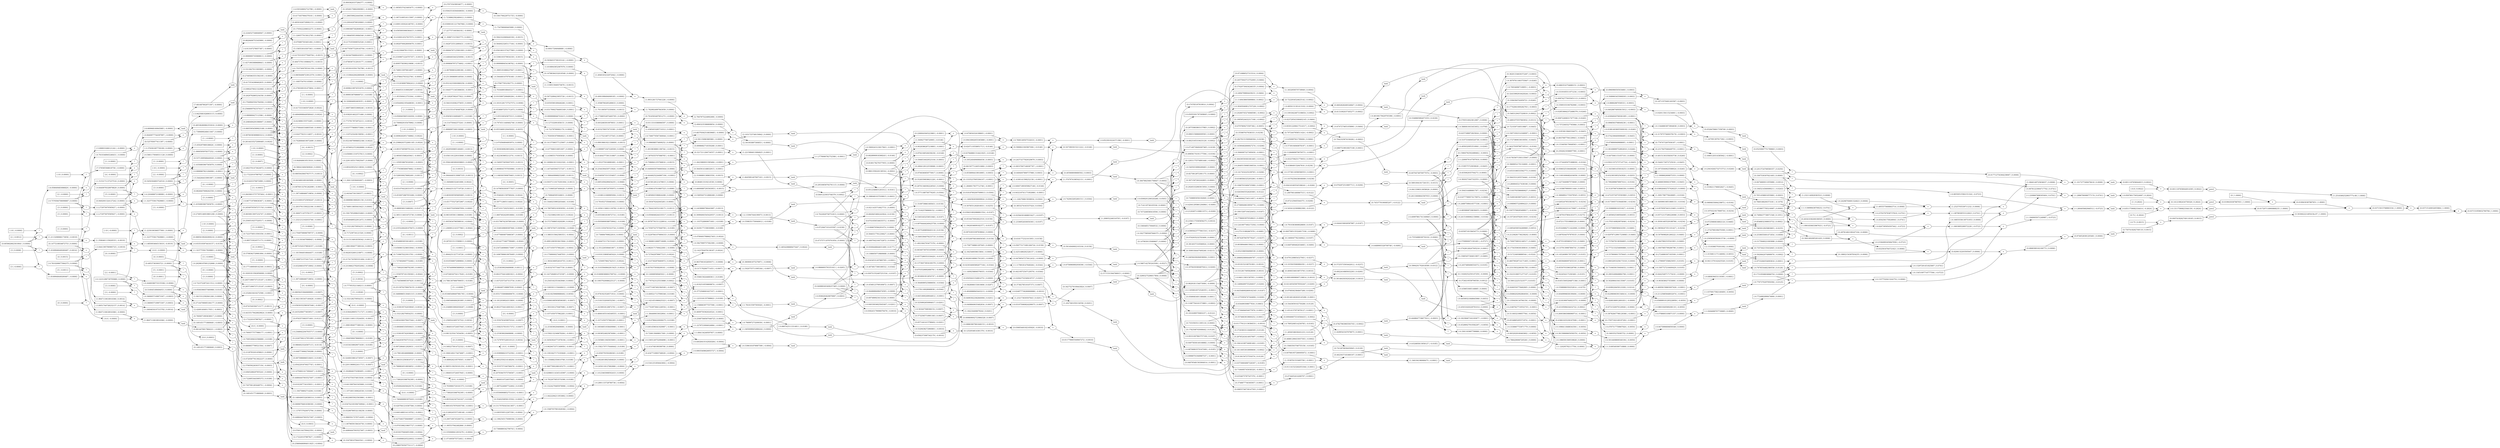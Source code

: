 digraph {
	graph [rankdir=LR]
	2485077672208 [label="{0.1782508745008442 | 0.0129}" shape=polygon]
	"2485077672208*" [label="*"]
	"2485077672208*" -> 2485077672208
	2485077672400 [label="{0.37203833116466595 | 0.0129}" shape=polygon]
	"2485077672400*" [label="*"]
	"2485077672400*" -> 2485077672400
	2485077672592 [label="{-0.5443659102750288 | 0.0129}" shape=polygon]
	"2485077672592*" [label="*"]
	"2485077672592*" -> 2485077672592
	2485077672736 [label="{0.9136154727554574 | 0.0129}" shape=polygon]
	"2485077672736+" [label="+"]
	"2485077672736+" -> 2485077672736
	2485077672928 [label="{1.2856538039201233 | 0.0129}" shape=polygon]
	"2485077672928+" [label="+"]
	"2485077672928+" -> 2485077672928
	2485077673120 [label="{0.7412878936450945 | 0.0129}" shape=polygon]
	"2485077673120+" [label="+"]
	"2485077673120+" -> 2485077673120
	2485077673264 [label="{0.6299226459123292 | 0.0214}" shape=polygon]
	"2485077673264tanh" [label=tanh]
	"2485077673264tanh" -> 2485077673264
	2485077673552 [label="{0.15665457264013857 | 0.0460}" shape=polygon]
	"2485077673552*" [label="*"]
	"2485077673552*" -> 2485077673552
	2485077673744 [label="{0.7000758932146517 | 0.0460}" shape=polygon]
	"2485077673744*" [label="*"]
	"2485077673744*" -> 2485077673744
	2485077673936 [label="{-0.3379139987894741 | 0.0460}" shape=polygon]
	"2485077673936*" [label="*"]
	"2485077673936*" -> 2485077673936
	2485077674128 [label="{-0.029787129917236983 | 0.0460}" shape=polygon]
	"2485077674128*" [label="*"]
	"2485077674128*" -> 2485077674128
	2485077674320 [label="{0.4647882535541903 | 0.0460}" shape=polygon]
	"2485077674320*" [label="*"]
	"2485077674320*" -> 2485077674320
	2485077674464 [label="{0.1754350636180816 | 0.0460}" shape=polygon]
	"2485077674464+" [label="+"]
	"2485077674464+" -> 2485077674464
	2485077674656 [label="{0.8755109568327333 | 0.0460}" shape=polygon]
	"2485077674656+" [label="+"]
	"2485077674656+" -> 2485077674656
	2485077674848 [label="{0.5375969580432591 | 0.0460}" shape=polygon]
	"2485077674848+" [label="+"]
	"2485077674848+" -> 2485077674848
	2485077675040 [label="{0.5078098281260222 | 0.0460}" shape=polygon]
	"2485077675040+" [label="+"]
	"2485077675040+" -> 2485077675040
	2485077675232 [label="{0.9725980816802124 | 0.0460}" shape=polygon]
	"2485077675232+" [label="+"]
	"2485077675232+" -> 2485077675232
	2485077675376 [label="{0.7498437738071548 | 0.1051}" shape=polygon]
	"2485077675376tanh" [label=tanh]
	"2485077675376tanh" -> 2485077675376
	2485077675664 [label="{-0.2457489496554572 | 0.0105}" shape=polygon]
	"2485077675664*" [label="*"]
	"2485077675664*" -> 2485077675664
	2485077675856 [label="{0.33233196571277107 | 0.0105}" shape=polygon]
	"2485077675856*" [label="*"]
	"2485077675856*" -> 2485077675856
	2485077676048 [label="{-0.14524089176725927 | 0.0105}" shape=polygon]
	"2485077676048*" [label="*"]
	"2485077676048*" -> 2485077676048
	2485077676240 [label="{0.5026964104135067 | 0.0105}" shape=polygon]
	"2485077676240*" [label="*"]
	"2485077676240*" -> 2485077676240
	2485077676432 [label="{-0.3387727216400429 | 0.0105}" shape=polygon]
	"2485077676432*" [label="*"]
	"2485077676432*" -> 2485077676432
	2485077676576 [label="{0.590122251523577 | 0.0105}" shape=polygon]
	"2485077676576+" [label="+"]
	"2485077676576+" -> 2485077676576
	2485077676768 [label="{0.9224542172363481 | 0.0105}" shape=polygon]
	"2485077676768+" [label="+"]
	"2485077676768+" -> 2485077676768
	2485077676960 [label="{0.7772133254690888 | 0.0105}" shape=polygon]
	"2485077676960+" [label="+"]
	"2485077676960+" -> 2485077676960
	2485077677152 [label="{1.2799097358825955 | 0.0105}" shape=polygon]
	"2485077677152+" [label="+"]
	"2485077677152+" -> 2485077677152
	2485077677344 [label="{0.9411370142425526 | 0.0105}" shape=polygon]
	"2485077677344+" [label="+"]
	"2485077677344+" -> 2485077677344
	2485077677488 [label="{0.7357442155432645 | 0.0230}" shape=polygon]
	"2485077677488tanh" [label=tanh]
	"2485077677488tanh" -> 2485077677488
	2485077677776 [label="{-0.45289027910582297 | -0.0050}" shape=polygon]
	"2485077677776*" [label="*"]
	"2485077677776*" -> 2485077677776
	2485077677968 [label="{0.5116032199957764 | -0.0050}" shape=polygon]
	"2485077677968*" [label="*"]
	"2485077677968*" -> 2485077677968
	2485077678160 [label="{-0.10984118488343561 | -0.0050}" shape=polygon]
	"2485077678160*" [label="*"]
	"2485077678160*" -> 2485077678160
	2485077678352 [label="{-0.4787517759867926 | -0.0050}" shape=polygon]
	"2485077678352*" [label="*"]
	"2485077678352*" -> 2485077678352
	2485077678544 [label="{-0.056899101293228956 | -0.0050}" shape=polygon]
	"2485077678544*" [label="*"]
	"2485077678544*" -> 2485077678544
	2485077678688 [label="{-0.9032029160463602 | -0.0050}" shape=polygon]
	"2485077678688+" [label="+"]
	"2485077678688+" -> 2485077678688
	2485077678880 [label="{-0.39159969605058376 | -0.0050}" shape=polygon]
	"2485077678880+" [label="+"]
	"2485077678880+" -> 2485077678880
	2485077679072 [label="{-0.5014408809340194 | -0.0050}" shape=polygon]
	"2485077679072+" [label="+"]
	"2485077679072+" -> 2485077679072
	2485077679264 [label="{-0.9801926569208119 | -0.0050}" shape=polygon]
	"2485077679264+" [label="+"]
	"2485077679264+" -> 2485077679264
	2485077679456 [label="{-1.0370917582140409 | -0.0050}" shape=polygon]
	"2485077679456+" [label="+"]
	"2485077679456+" -> 2485077679456
	2485077679600 [label="{-0.7767370297950394 | -0.0125}" shape=polygon]
	"2485077679600tanh" [label=tanh]
	"2485077679600tanh" -> 2485077679600
	2485077679888 [label="{-0.504314486661767 | -0.0234}" shape=polygon]
	"2485077679888*" [label="*"]
	"2485077679888*" -> 2485077679888
	2485077680080 [label="{-0.3572818782911919 | -0.0234}" shape=polygon]
	"2485077680080*" [label="*"]
	"2485077680080*" -> 2485077680080
	2485077680272 [label="{0.00922422214170967 | -0.0234}" shape=polygon]
	"2485077680272*" [label="*"]
	"2485077680272*" -> 2485077680272
	2485077680464 [label="{-0.3763140820974046 | -0.0234}" shape=polygon]
	"2485077680464*" [label="*"]
	"2485077680464*" -> 2485077680464
	2485077680656 [label="{0.19658247351101427 | -0.0234}" shape=polygon]
	"2485077680656*" [label="*"]
	"2485077680656*" -> 2485077680656
	2485077680800 [label="{0.33075708295499917 | -0.0234}" shape=polygon]
	"2485077680800+" [label="+"]
	"2485077680800+" -> 2485077680800
	2485077680992 [label="{-0.02652479533619273 | -0.0234}" shape=polygon]
	"2485077680992+" [label="+"]
	"2485077680992+" -> 2485077680992
	2485077681184 [label="{-0.01730057319448306 | -0.0234}" shape=polygon]
	"2485077681184+" [label="+"]
	"2485077681184+" -> 2485077681184
	2485077681376 [label="{-0.39361465529188766 | -0.0234}" shape=polygon]
	"2485077681376+" [label="+"]
	"2485077681376+" -> 2485077681376
	2485077681568 [label="{-0.1970321817808734 | -0.0234}" shape=polygon]
	"2485077681568+" [label="+"]
	"2485077681568+" -> 2485077681568
	2485077681712 [label="{-0.1945214560099211 | -0.0243}" shape=polygon]
	"2485077681712tanh" [label=tanh]
	"2485077681712tanh" -> 2485077681712
	2485077682000 [label="{-1.0901830633967633 | -0.0723}" shape=polygon]
	"2485077682000*" [label="*"]
	"2485077682000*" -> 2485077682000
	2485077682192 [label="{-0.23364993450647856 | -0.0723}" shape=polygon]
	"2485077682192*" [label="*"]
	"2485077682192*" -> 2485077682192
	2485077682384 [label="{-0.13451097716777594 | -0.0723}" shape=polygon]
	"2485077682384*" [label="*"]
	"2485077682384*" -> 2485077682384
	2485077682576 [label="{-0.06550515582151324 | -0.0723}" shape=polygon]
	"2485077682576*" [label="*"]
	"2485077682576*" -> 2485077682576
	2485077682720 [label="{-0.8267395954507442 | -0.0723}" shape=polygon]
	"2485077682720+" [label="+"]
	"2485077682720+" -> 2485077682720
	2485077682912 [label="{-1.0603895299572228 | -0.0723}" shape=polygon]
	"2485077682912+" [label="+"]
	"2485077682912+" -> 2485077682912
	2485077683104 [label="{-1.1949005071249987 | -0.0723}" shape=polygon]
	"2485077683104+" [label="+"]
	"2485077683104+" -> 2485077683104
	2485077683296 [label="{-1.260405662946512 | -0.0723}" shape=polygon]
	"2485077683296+" [label="+"]
	"2485077683296+" -> 2485077683296
	2485077683440 [label="{-0.8511759082334414 | -0.2624}" shape=polygon]
	"2485077683440tanh" [label=tanh]
	"2485077683440tanh" -> 2485077683440
	2485077683728 [label="{-10 | -0.0000}" shape=polygon]
	2485077683776 [label="{-6.056649483086829 | -0.0000}" shape=polygon]
	"2485077683776*" [label="*"]
	"2485077683776*" -> 2485077683776
	2485077683968 [label="{1 | 0.0000}" shape=polygon]
	2485077684016 [label="{-0.7610348945246431 | -0.0000}" shape=polygon]
	"2485077684016*" [label="*"]
	"2485077684016*" -> 2485077684016
	2485077684160 [label="{-5.908933266121242 | -0.0000}" shape=polygon]
	"2485077684160+" [label="+"]
	"2485077684160+" -> 2485077684160
	2485077684352 [label="{-6.669968160645885 | -0.0000}" shape=polygon]
	"2485077684352+" [label="+"]
	"2485077684352+" -> 2485077684352
	2485077684496 [label="{-0.9999967821294906 | -0.0001}" shape=polygon]
	"2485077684496tanh" [label=tanh]
	"2485077684496tanh" -> 2485077684496
	2485077684784 [label="{-10 | 0.0000}" shape=polygon]
	2485077684832 [label="{7.576585568618758 | -0.0000}" shape=polygon]
	"2485077684832*" [label="*"]
	"2485077684832*" -> 2485077684832
	2485077685024 [label="{1 | 0.0000}" shape=polygon]
	2485077685072 [label="{-0.8440977744397997 | -0.0000}" shape=polygon]
	"2485077685072*" [label="*"]
	"2485077685072*" -> 2485077685072
	2485077685216 [label="{8.525785677411397 | -0.0000}" shape=polygon]
	"2485077685216+" [label="+"]
	"2485077685216+" -> 2485077685216
	2485077685408 [label="{7.681687902971597 | -0.0000}" shape=polygon]
	"2485077685408+" [label="+"]
	"2485077685408+" -> 2485077685408
	2485077685552 [label="{0.9999995745969813 | -0.0000}" shape=polygon]
	"2485077685552tanh" [label=tanh]
	"2485077685552tanh" -> 2485077685552
	2485077685840 [label="{-10 | -0.0000}" shape=polygon]
	2485077685888 [label="{1.2230190366577691 | 0.0000}" shape=polygon]
	"2485077685888*" [label="*"]
	"2485077685888*" -> 2485077685888
	2485077686080 [label="{1 | 0.0000}" shape=polygon]
	2485077686128 [label="{0.48538280982353016 | 0.0000}" shape=polygon]
	"2485077686128*" [label="*"]
	"2485077686128*" -> 2485077686128
	2485077686272 [label="{1.7390699248411647 | 0.0000}" shape=polygon]
	"2485077686272+" [label="+"]
	"2485077686272+" -> 2485077686272
	2485077686464 [label="{2.2244527346646947 | 0.0000}" shape=polygon]
	"2485077686464+" [label="+"]
	"2485077686464+" -> 2485077686464
	2485077686608 [label="{0.976887503401492 | 0.0001}" shape=polygon]
	"2485077686608tanh" [label=tanh]
	"2485077686608tanh" -> 2485077686608
	2485077686896 [label="{-10 | -0.0000}" shape=polygon]
	2485077686944 [label="{-5.450297989188626 | -0.0000}" shape=polygon]
	"2485077686944*" [label="*"]
	"2485077686944*" -> 2485077686944
	2485077687136 [label="{1 | -0.0000}" shape=polygon]
	2485077687184 [label="{0.8828406753345999 | -0.0000}" shape=polygon]
	"2485077687184*" [label="*"]
	"2485077687184*" -> 2485077687184
	2485077687328 [label="{-4.913167278057387 | -0.0000}" shape=polygon]
	"2485077687328+" [label="+"]
	"2485077687328+" -> 2485077687328
	2485077687520 [label="{-4.030326602722788 | -0.0000}" shape=polygon]
	"2485077687520+" [label="+"]
	"2485077687520+" -> 2485077687520
	2485077687664 [label="{-0.9993687582808026 | -0.0001}" shape=polygon]
	"2485077687664tanh" [label=tanh]
	"2485077687664tanh" -> 2485077687664
	2485077687952 [label="{-10 | 0.0000}" shape=polygon]
	2485077688000 [label="{-0.885733024571173 | 0.0000}" shape=polygon]
	"2485077688000*" [label="*"]
	"2485077688000*" -> 2485077688000
	2485077688192 [label="{1 | 0.0000}" shape=polygon]
	2485077688240 [label="{0.5708440334805549 | 0.0000}" shape=polygon]
	"2485077688240*" [label="*"]
	"2485077688240*" -> 2485077688240
	2485077819472 [label="{0.26571990737135187 | -0.0001}" shape=polygon]
	"2485077819472*" [label="*"]
	"2485077819472*" -> 2485077819472
	2485077688544 [label="{-0.31170783433413857 | -0.0001}" shape=polygon]
	"2485077688544+" [label="+"]
	"2485077688544+" -> 2485077688544
	2485077819664 [label="{5 | -0.0000}" shape=polygon]
	2485077819712 [label="{2.8542201674027745 | -0.0001}" shape=polygon]
	"2485077819712*" [label="*"]
	"2485077819712*" -> 2485077819712
	2485077688736 [label="{-0.36677692286165275 | -0.0001}" shape=polygon]
	"2485077688736+" [label="+"]
	"2485077688736+" -> 2485077688736
	2485077819856 [label="{0.44864447003527497 | -0.0001}" shape=polygon]
	"2485077819856+" [label="+"]
	"2485077819856+" -> 2485077819856
	2485077688928 [label="{-0.5058811945935893 | -0.0001}" shape=polygon]
	"2485077688928+" [label="+"]
	"2485077688928+" -> 2485077688928
	2485077820048 [label="{3.3028646374380495 | -0.0001}" shape=polygon]
	"2485077820048+" [label="+"]
	"2485077820048+" -> 2485077820048
	2485077820192 [label="{0.9972984612929031 | -0.0155}" shape=polygon]
	"2485077820192tanh" [label=tanh]
	"2485077820192tanh" -> 2485077820192
	2485077689120 [label="{-0.3365126752094896 | -0.0001}" shape=polygon]
	"2485077689120+" [label="+"]
	"2485077689120+" -> 2485077689120
	2485077689312 [label="{-1.2279723094024884 | -0.0001}" shape=polygon]
	"2485077689312+" [label="+"]
	"2485077689312+" -> 2485077689312
	2485077820480 [label="{3 | -0.0003}" shape=polygon]
	2485077820528 [label="{-1.3871688466719854 | 0.0006}" shape=polygon]
	"2485077820528*" [label="*"]
	"2485077820528*" -> 2485077820528
	2485077689504 [label="{-0.766997273200036 | -0.0001}" shape=polygon]
	"2485077689504+" [label="+"]
	"2485077689504+" -> 2485077689504
	2485077820720 [label="{5 | 0.0006}" shape=polygon]
	2485077689648 [label="{-0.6451800249044812 | -0.0001}" shape=polygon]
	"2485077689648tanh" [label=tanh]
	"2485077689648tanh" -> 2485077689648
	2485077820768 [label="{4.717239734121526 | 0.0006}" shape=polygon]
	"2485077820768*" [label="*"]
	"2485077820768*" -> 2485077820768
	2485077820912 [label="{-2.332128270954253 | 0.0006}" shape=polygon]
	"2485077820912+" [label="+"]
	"2485077820912+" -> 2485077820912
	2485077689936 [label="{0.7307581283448751 | -0.0004}" shape=polygon]
	"2485077689936*" [label="*"]
	"2485077689936*" -> 2485077689936
	2485077821104 [label="{2.3851114631672736 | 0.0006}" shape=polygon]
	"2485077821104+" [label="+"]
	"2485077821104+" -> 2485077821104
	2485077690128 [label="{0.0760134379042359 | -0.0004}" shape=polygon]
	"2485077690128*" [label="*"]
	"2485077690128*" -> 2485077690128
	2485077821248 [label="{0.9831855811388064 | 0.0189}" shape=polygon]
	"2485077821248tanh" [label=tanh]
	"2485077821248tanh" -> 2485077821248
	2485077690320 [label="{-0.09605017276714295 | -0.0004}" shape=polygon]
	"2485077690320*" [label="*"]
	"2485077690320*" -> 2485077690320
	2485077821536 [label="{3 | -0.0002}" shape=polygon]
	2485077821584 [label="{-1.8961994077389104 | 0.0003}" shape=polygon]
	"2485077821584*" [label="*"]
	"2485077821584*" -> 2485077821584
	2485077690512 [label="{0.8330379404951908 | -0.0004}" shape=polygon]
	"2485077690512*" [label="*"]
	"2485077690512*" -> 2485077690512
	2485077821776 [label="{5 | 0.0002}" shape=polygon]
	2485077690704 [label="{-0.3350069412933276 | -0.0004}" shape=polygon]
	"2485077690704*" [label="*"]
	"2485077690704*" -> 2485077690704
	2485077821824 [label="{3.744566985307429 | 0.0003}" shape=polygon]
	"2485077821824*" [label="*"]
	"2485077821824*" -> 2485077821824
	2485077821968 [label="{-1.7380203368792395 | 0.0003}" shape=polygon]
	"2485077821968+" [label="+"]
	"2485077821968+" -> 2485077821968
	2485077690896 [label="{-0.893559512297358 | -0.0004}" shape=polygon]
	"2485077690896*" [label="*"]
	"2485077690896*" -> 2485077690896
	2485077822160 [label="{2.0065466484281895 | 0.0003}" shape=polygon]
	"2485077822160+" [label="+"]
	"2485077822160+" -> 2485077822160
	2485077691088 [label="{-0.13224279485978996 | -0.0004}" shape=polygon]
	"2485077691088*" [label="*"]
	"2485077691088*" -> 2485077691088
	2485077822304 [label="{0.964487198897939 | 0.0040}" shape=polygon]
	"2485077822304tanh" [label=tanh]
	"2485077822304tanh" -> 2485077822304
	2485077691280 [label="{-0.2450118127662866 | -0.0004}" shape=polygon]
	"2485077691280*" [label="*"]
	"2485077691280*" -> 2485077691280
	2485077691472 [label="{0.4347710993748029 | -0.0004}" shape=polygon]
	"2485077691472*" [label="*"]
	"2485077691472*" -> 2485077691472
	2485077822592 [label="{3 | -0.0026}" shape=polygon]
	2485077822640 [label="{-2.3338195742039045 | 0.0034}" shape=polygon]
	"2485077822640*" [label="*"]
	"2485077822640*" -> 2485077822640
	2485077691664 [label="{-0.44026410142920264 | -0.0004}" shape=polygon]
	"2485077691664*" [label="*"]
	"2485077691664*" -> 2485077691664
	2485077822832 [label="{5 | 0.0009}" shape=polygon]
	2485077822880 [label="{1.2569543495747522 | 0.0034}" shape=polygon]
	"2485077822880*" [label="*"]
	"2485077822880*" -> 2485077822880
	2485077691808 [label="{0.25869466994011825 | -0.0004}" shape=polygon]
	"2485077691808+" [label="+"]
	"2485077691808+" -> 2485077691808
	2485077823024 [label="{-1.9849310724057645 | 0.0034}" shape=polygon]
	"2485077823024+" [label="+"]
	"2485077823024+" -> 2485077823024
	2485077692000 [label="{0.3347081078443541 | -0.0004}" shape=polygon]
	"2485077692000+" [label="+"]
	"2485077692000+" -> 2485077692000
	2485077823216 [label="{-0.7279767228310123 | 0.0034}" shape=polygon]
	"2485077823216+" [label="+"]
	"2485077823216+" -> 2485077823216
	2485077692192 [label="{0.23865793507721117 | -0.0004}" shape=polygon]
	"2485077692192+" [label="+"]
	"2485077692192+" -> 2485077692192
	2485077823360 [label="{-0.6218259689888492 | 0.0056}" shape=polygon]
	"2485077823360tanh" [label=tanh]
	"2485077823360tanh" -> 2485077823360
	2485077692384 [label="{1.071695875572402 | -0.0004}" shape=polygon]
	"2485077692384+" [label="+"]
	"2485077692384+" -> 2485077692384
	2485077823648 [label="{3 | 0.0007}" shape=polygon]
	2485077692576 [label="{0.7366889342790743 | -0.0004}" shape=polygon]
	"2485077692576+" [label="+"]
	"2485077692576+" -> 2485077692576
	2485077823696 [label="{1.8944251327719726 | 0.0011}" shape=polygon]
	"2485077823696*" [label="*"]
	"2485077823696*" -> 2485077823696
	2485077692768 [label="{-0.15687057801828364 | -0.0004}" shape=polygon]
	"2485077692768+" [label="+"]
	"2485077692768+" -> 2485077692768
	2485077823888 [label="{5 | -0.0008}" shape=polygon]
	2485077823936 [label="{-3.8372557247313734 | 0.0011}" shape=polygon]
	"2485077823936*" [label="*"]
	"2485077823936*" -> 2485077823936
	2485077692960 [label="{-0.2891133728780736 | -0.0004}" shape=polygon]
	"2485077692960+" [label="+"]
	"2485077692960+" -> 2485077692960
	2485077824080 [label="{2.253839029469698 | 0.0011}" shape=polygon]
	"2485077824080+" [label="+"]
	"2485077824080+" -> 2485077824080
	2485077693152 [label="{-0.5341251856443602 | -0.0004}" shape=polygon]
	"2485077693152+" [label="+"]
	"2485077693152+" -> 2485077693152
	2485077824272 [label="{-1.5834166952616755 | 0.0011}" shape=polygon]
	"2485077824272+" [label="+"]
	"2485077824272+" -> 2485077824272
	2485077824416 [label="{-0.9191338085465424 | 0.0068}" shape=polygon]
	"2485077824416tanh" [label=tanh]
	"2485077824416tanh" -> 2485077824416
	2485077693344 [label="{-0.09935408626955727 | -0.0004}" shape=polygon]
	"2485077693344+" [label="+"]
	"2485077693344+" -> 2485077693344
	2485077693536 [label="{-0.5396181876987599 | -0.0004}" shape=polygon]
	"2485077693536+" [label="+"]
	"2485077693536+" -> 2485077693536
	2485077824704 [label="{3 | -0.0001}" shape=polygon]
	2485077824752 [label="{0.8023754414081923 | -0.0004}" shape=polygon]
	"2485077824752*" [label="*"]
	"2485077824752*" -> 2485077824752
	2485077693680 [label="{-0.4926988945443213 | -0.0006}" shape=polygon]
	"2485077693680tanh" [label=tanh]
	"2485077693680tanh" -> 2485077693680
	2485077824944 [label="{5 | 0.0002}" shape=polygon]
	2485077824992 [label="{-3.3883315842580353 | -0.0004}" shape=polygon]
	"2485077824992*" [label="*"]
	"2485077824992*" -> 2485077824992
	2485077693968 [label="{-0.4548123769160672 | 0.0007}" shape=polygon]
	"2485077693968*" [label="*"]
	"2485077693968*" -> 2485077693968
	2485077825136 [label="{1.0371050757962283 | -0.0004}" shape=polygon]
	"2485077825136+" [label="+"]
	"2485077825136+" -> 2485077825136
	2485077694160 [label="{0.5732565710901363 | 0.0007}" shape=polygon]
	"2485077694160*" [label="*"]
	"2485077694160*" -> 2485077694160
	2485077825328 [label="{-2.351226508461807 | -0.0004}" shape=polygon]
	"2485077825328+" [label="+"]
	"2485077825328+" -> 2485077825328
	2485065504608 [label="{-0.7610269677064375 | 0.0000}" shape=polygon]
	2485077694352 [label="{-0.0408840635482834 | 0.0007}" shape=polygon]
	"2485077694352*" [label="*"]
	"2485077694352*" -> 2485077694352
	2485077825472 [label="{-0.9820171709422081 | -0.0098}" shape=polygon]
	"2485077825472tanh" [label=tanh]
	"2485077825472tanh" -> 2485077825472
	2485077825616 [label="{0.6868657799521504 | -0.0007}" shape=polygon]
	"2485077825616*" [label="*"]
	"2485077825616*" -> 2485077825616
	2485077694544 [label="{0.3738278519187373 | 0.0007}" shape=polygon]
	"2485077694544*" [label="*"]
	"2485077694544*" -> 2485077694544
	2485077694688 [label="{-0.563447568366152 | 0.0007}" shape=polygon]
	"2485077694688+" [label="+"]
	"2485077694688+" -> 2485077694688
	2485077825808 [label="{0.08056253840699991 | -0.0007}" shape=polygon]
	"2485077825808*" [label="*"]
	"2485077825808*" -> 2485077825808
	2485077694880 [label="{0.009809002723984328 | 0.0007}" shape=polygon]
	"2485077694880+" [label="+"]
	"2485077694880+" -> 2485077694880
	2485077826000 [label="{0.22011969022411715 | -0.0007}" shape=polygon]
	"2485077826000*" [label="*"]
	"2485077826000*" -> 2485077826000
	2485077695072 [label="{-0.031075060824299075 | 0.0007}" shape=polygon]
	"2485077695072+" [label="+"]
	"2485077695072+" -> 2485077695072
	2485077826192 [label="{-0.8934306378437444 | -0.0007}" shape=polygon]
	"2485077826192*" [label="*"]
	"2485077826192*" -> 2485077826192
	2485077695264 [label="{0.34275279109443824 | 0.0007}" shape=polygon]
	"2485077695264+" [label="+"]
	"2485077695264+" -> 2485077695264
	2485077826384 [label="{-0.689026219579505 | -0.0007}" shape=polygon]
	"2485077826384*" [label="*"]
	"2485077826384*" -> 2485077826384
	2485077695408 [label="{0.32993275296017804 | 0.0008}" shape=polygon]
	"2485077695408tanh" [label=tanh]
	"2485077695408tanh" -> 2485077695408
	2485077826576 [label="{-0.5550763459970324 | -0.0007}" shape=polygon]
	"2485077826576*" [label="*"]
	"2485077826576*" -> 2485077826576
	2485077826768 [label="{-0.030661685938506385 | -0.0007}" shape=polygon]
	"2485077826768*" [label="*"]
	"2485077826768*" -> 2485077826768
	2485077695696 [label="{0.6741656534635572 | -0.0000}" shape=polygon]
	"2485077695696*" [label="*"]
	"2485077695696*" -> 2485077695696
	2485077826960 [label="{-0.5181532936552561 | -0.0007}" shape=polygon]
	"2485077826960*" [label="*"]
	"2485077826960*" -> 2485077826960
	2485077695888 [label="{0.8703526692680761 | -0.0000}" shape=polygon]
	"2485077695888*" [label="*"]
	"2485077695888*" -> 2485077695888
	2485077827152 [label="{-0.6771067492384549 | -0.0007}" shape=polygon]
	"2485077827152*" [label="*"]
	"2485077827152*" -> 2485077827152
	2485077696080 [label="{0.06260168961701203 | -0.0000}" shape=polygon]
	"2485077696080*" [label="*"]
	"2485077696080*" -> 2485077696080
	2485077827344 [label="{0.317176284771453 | -0.0007}" shape=polygon]
	"2485077827344*" [label="*"]
	"2485077827344*" -> 2485077827344
	2485077696272 [label="{-0.04799547275612432 | -0.0000}" shape=polygon]
	"2485077696272*" [label="*"]
	"2485077696272*" -> 2485077696272
	2485077827488 [label="{0.24352084774039517 | -0.0007}" shape=polygon]
	"2485077827488+" [label="+"]
	"2485077827488+" -> 2485077827488
	2485077696416 [label="{1.4921942703477278 | -0.0000}" shape=polygon]
	"2485077696416+" [label="+"]
	"2485077696416+" -> 2485077696416
	2485077827680 [label="{0.32408338614739507 | -0.0007}" shape=polygon]
	"2485077827680+" [label="+"]
	"2485077827680+" -> 2485077827680
	2485077696608 [label="{2.362546939615804 | -0.0000}" shape=polygon]
	"2485077696608+" [label="+"]
	"2485077696608+" -> 2485077696608
	2485077827872 [label="{0.5442030763715122 | -0.0007}" shape=polygon]
	"2485077827872+" [label="+"]
	"2485077827872+" -> 2485077827872
	2485077696800 [label="{2.4251486292328157 | -0.0000}" shape=polygon]
	"2485077696800+" [label="+"]
	"2485077696800+" -> 2485077696800
	2485077828064 [label="{-0.3492275614722322 | -0.0007}" shape=polygon]
	"2485077828064+" [label="+"]
	"2485077828064+" -> 2485077828064
	2485077696992 [label="{2.3771531564766915 | -0.0000}" shape=polygon]
	"2485077696992+" [label="+"]
	"2485077696992+" -> 2485077696992
	2485077697136 [label="{0.9829181154073008 | -0.0006}" shape=polygon]
	"2485077697136tanh" [label=tanh]
	"2485077697136tanh" -> 2485077697136
	2485077828256 [label="{-1.0382537810517372 | -0.0007}" shape=polygon]
	"2485077828256+" [label="+"]
	"2485077828256+" -> 2485077828256
	2485077828448 [label="{-1.5933301270487696 | -0.0007}" shape=polygon]
	"2485077828448+" [label="+"]
	"2485077828448+" -> 2485077828448
	2485077697424 [label="{-0.039243179096076476 | -0.0010}" shape=polygon]
	"2485077697424*" [label="*"]
	"2485077697424*" -> 2485077697424
	2485077828640 [label="{-1.6239918129872761 | -0.0007}" shape=polygon]
	"2485077828640+" [label="+"]
	"2485077828640+" -> 2485077828640
	2485077697616 [label="{-0.5329438272960801 | -0.0010}" shape=polygon]
	"2485077697616*" [label="*"]
	"2485077697616*" -> 2485077697616
	2485077828832 [label="{-2.1421451066425323 | -0.0007}" shape=polygon]
	"2485077828832+" [label="+"]
	"2485077828832+" -> 2485077828832
	2485077697808 [label="{-0.08863907961648153 | -0.0010}" shape=polygon]
	"2485077697808*" [label="*"]
	"2485077697808*" -> 2485077697808
	2485077829024 [label="{-2.8192518558809874 | -0.0007}" shape=polygon]
	"2485077829024+" [label="+"]
	"2485077829024+" -> 2485077829024
	2485077698000 [label="{-0.024877736280808988 | -0.0010}" shape=polygon]
	"2485077698000*" [label="*"]
	"2485077698000*" -> 2485077698000
	2485077829216 [label="{-2.5020755711095344 | -0.0007}" shape=polygon]
	"2485077829216+" [label="+"]
	"2485077829216+" -> 2485077829216
	2485077698144 [label="{0.6582373087342179 | -0.0010}" shape=polygon]
	"2485077698144+" [label="+"]
	"2485077698144+" -> 2485077698144
	2485077829360 [label="{-0.9866693793351811 | -0.0265}" shape=polygon]
	"2485077829360tanh" [label=tanh]
	"2485077829360tanh" -> 2485077829360
	2485077698336 [label="{0.1252934814381378 | -0.0010}" shape=polygon]
	"2485077698336+" [label="+"]
	"2485077698336+" -> 2485077698336
	2485077698528 [label="{0.03665440182165626 | -0.0010}" shape=polygon]
	"2485077698528+" [label="+"]
	"2485077698528+" -> 2485077698528
	2485077829648 [label="{0.26144335272090485 | 0.0024}" shape=polygon]
	"2485077829648*" [label="*"]
	"2485077829648*" -> 2485077829648
	2485077698720 [label="{0.011776665540847272 | -0.0010}" shape=polygon]
	"2485077698720+" [label="+"]
	"2485077698720+" -> 2485077698720
	2485077829840 [label="{-0.4173331845072826 | 0.0024}" shape=polygon]
	"2485077829840*" [label="*"]
	"2485077829840*" -> 2485077829840
	2485077698864 [label="{0.011776121136384531 | -0.0010}" shape=polygon]
	"2485077698864tanh" [label=tanh]
	"2485077698864tanh" -> 2485077698864
	2485077830032 [label="{0.18769523723828999 | 0.0024}" shape=polygon]
	"2485077830032*" [label="*"]
	"2485077830032*" -> 2485077830032
	2485077830224 [label="{0.8096262951748862 | 0.0024}" shape=polygon]
	"2485077830224*" [label="*"]
	"2485077830224*" -> 2485077830224
	2485077699152 [label="{0.11087704161573883 | -0.0002}" shape=polygon]
	"2485077699152*" [label="*"]
	"2485077699152*" -> 2485077699152
	2485077830416 [label="{-0.4517755272872967 | 0.0024}" shape=polygon]
	"2485077830416*" [label="*"]
	"2485077830416*" -> 2485077830416
	2485077699344 [label="{0.28765243414937697 | -0.0002}" shape=polygon]
	"2485077699344*" [label="*"]
	"2485077699344*" -> 2485077699344
	2485077830608 [label="{0.5546261159769204 | 0.0024}" shape=polygon]
	"2485077830608*" [label="*"]
	"2485077830608*" -> 2485077830608
	2485077699536 [label="{0.009466675316564433 | -0.0002}" shape=polygon]
	"2485077699536*" [label="*"]
	"2485077699536*" -> 2485077699536
	2485077699680 [label="{0.18116053018999606 | -0.0002}" shape=polygon]
	"2485077699680+" [label="+"]
	"2485077699680+" -> 2485077699680
	2485077830800 [label="{0.5727568651829299 | 0.0024}" shape=polygon]
	"2485077830800*" [label="*"]
	"2485077830800*" -> 2485077830800
	2485077699872 [label="{0.46881296433937303 | -0.0002}" shape=polygon]
	"2485077699872+" [label="+"]
	"2485077699872+" -> 2485077699872
	2485077830992 [label="{-0.31035949842815425 | 0.0024}" shape=polygon]
	"2485077830992*" [label="*"]
	"2485077830992*" -> 2485077830992
	2485077700064 [label="{0.47827963965593745 | -0.0002}" shape=polygon]
	"2485077700064+" [label="+"]
	"2485077700064+" -> 2485077700064
	2485077831184 [label="{0.7276429799677215 | 0.0024}" shape=polygon]
	"2485077831184*" [label="*"]
	"2485077831184*" -> 2485077831184
	2485077700208 [label="{0.4448647738677612 | -0.0003}" shape=polygon]
	"2485077700208tanh" [label=tanh]
	"2485077700208tanh" -> 2485077700208
	2485077831376 [label="{-0.47694937886627403 | 0.0024}" shape=polygon]
	"2485077831376*" [label="*"]
	"2485077831376*" -> 2485077831376
	2485077831520 [label="{0.46949998449580443 | 0.0024}" shape=polygon]
	"2485077831520+" [label="+"]
	"2485077831520+" -> 2485077831520
	2485077700496 [label="{0.23561175585856275 | 0.0010}" shape=polygon]
	"2485077700496*" [label="*"]
	"2485077700496*" -> 2485077700496
	2485077831712 [label="{0.05216679998852186 | 0.0024}" shape=polygon]
	"2485077831712+" [label="+"]
	"2485077831712+" -> 2485077831712
	2485077700688 [label="{-0.5312817495828008 | 0.0010}" shape=polygon]
	"2485077700688*" [label="*"]
	"2485077700688*" -> 2485077700688
	2485077831904 [label="{0.23986203722681185 | 0.0024}" shape=polygon]
	"2485077831904+" [label="+"]
	"2485077831904+" -> 2485077831904
	2485077700880 [label="{-0.009169098067136814 | 0.0010}" shape=polygon]
	"2485077700880*" [label="*"]
	"2485077700880*" -> 2485077700880
	2485077701024 [label="{0.9319152106701801 | 0.0010}" shape=polygon]
	"2485077701024+" [label="+"]
	"2485077701024+" -> 2485077701024
	2485077832096 [label="{1.049488332401698 | 0.0024}" shape=polygon]
	"2485077832096+" [label="+"]
	"2485077832096+" -> 2485077832096
	2485077832288 [label="{0.5977128051144012 | 0.0024}" shape=polygon]
	"2485077832288+" [label="+"]
	"2485077832288+" -> 2485077832288
	2485077701216 [label="{0.4006334610873793 | 0.0010}" shape=polygon]
	"2485077701216+" [label="+"]
	"2485077701216+" -> 2485077701216
	2485077701408 [label="{0.39146436302024246 | 0.0010}" shape=polygon]
	"2485077701408+" [label="+"]
	"2485077701408+" -> 2485077701408
	2485077832480 [label="{1.1523389210913215 | 0.0024}" shape=polygon]
	"2485077832480+" [label="+"]
	"2485077832480+" -> 2485077832480
	2485077701552 [label="{0.3726219558706556 | 0.0012}" shape=polygon]
	"2485077701552tanh" [label=tanh]
	"2485077701552tanh" -> 2485077701552
	2485077832672 [label="{1.7250957862742515 | 0.0024}" shape=polygon]
	"2485077832672+" [label="+"]
	"2485077832672+" -> 2485077832672
	2485077832864 [label="{1.4147362878460972 | 0.0024}" shape=polygon]
	"2485077832864+" [label="+"]
	"2485077832864+" -> 2485077832864
	2485077701840 [label="{0.24656438284938004 | 0.0001}" shape=polygon]
	"2485077701840*" [label="*"]
	"2485077701840*" -> 2485077701840
	2485077833056 [label="{2.1423792678138187 | 0.0024}" shape=polygon]
	"2485077833056+" [label="+"]
	"2485077833056+" -> 2485077833056
	2485077702032 [label="{0.5574663919800252 | 0.0001}" shape=polygon]
	"2485077702032*" [label="*"]
	"2485077702032*" -> 2485077702032
	2485077833248 [label="{1.6654298889475447 | 0.0024}" shape=polygon]
	"2485077833248+" [label="+"]
	"2485077833248+" -> 2485077833248
	2485077702224 [label="{-0.001461462620145286 | 0.0001}" shape=polygon]
	"2485077702224*" [label="*"]
	"2485077702224*" -> 2485077702224
	2485077833392 [label="{0.9309448844631499 | 0.0177}" shape=polygon]
	"2485077833392tanh" [label=tanh]
	"2485077833392tanh" -> 2485077833392
	2485077702368 [label="{1.0739494054077876 | 0.0001}" shape=polygon]
	"2485077702368+" [label="+"]
	"2485077702368+" -> 2485077702368
	2485077702560 [label="{1.6314157973878127 | 0.0001}" shape=polygon]
	"2485077702560+" [label="+"]
	"2485077702560+" -> 2485077702560
	2485077833680 [label="{0.2500519257520517 | -0.0008}" shape=polygon]
	"2485077833680*" [label="*"]
	"2485077833680*" -> 2485077833680
	2485077702752 [label="{1.6299543347676675 | 0.0001}" shape=polygon]
	"2485077702752+" [label="+"]
	"2485077702752+" -> 2485077702752
	2485077833872 [label="{-0.17049708066799737 | -0.0008}" shape=polygon]
	"2485077833872*" [label="*"]
	"2485077833872*" -> 2485077833872
	2485077702896 [label="{0.9260550779482905 | 0.0006}" shape=polygon]
	"2485077702896tanh" [label=tanh]
	"2485077702896tanh" -> 2485077702896
	2485077834064 [label="{-0.23196623782052092 | -0.0008}" shape=polygon]
	"2485077834064*" [label="*"]
	"2485077834064*" -> 2485077834064
	2485077834256 [label="{-0.6569815238033944 | -0.0008}" shape=polygon]
	"2485077834256*" [label="*"]
	"2485077834256*" -> 2485077834256
	2485077703184 [label="{0.048795481563064014 | 0.0001}" shape=polygon]
	"2485077703184*" [label="*"]
	"2485077703184*" -> 2485077703184
	2485077834448 [label="{-0.23488919092936267 | -0.0008}" shape=polygon]
	"2485077834448*" [label="*"]
	"2485077834448*" -> 2485077834448
	2485077703376 [label="{0.3748877740365957 | 0.0001}" shape=polygon]
	"2485077703376*" [label="*"]
	"2485077703376*" -> 2485077703376
	2485077834640 [label="{0.05517358088689679 | -0.0008}" shape=polygon]
	"2485077834640*" [label="*"]
	"2485077834640*" -> 2485077834640
	2485077703568 [label="{-0.011141523262051044 | 0.0001}" shape=polygon]
	"2485077703568*" [label="*"]
	"2485077703568*" -> 2485077703568
	2485077703712 [label="{0.09855746739147503 | 0.0001}" shape=polygon]
	"2485077703712+" [label="+"]
	"2485077703712+" -> 2485077703712
	2485077834832 [label="{0.14272848014725387 | -0.0008}" shape=polygon]
	"2485077834832*" [label="*"]
	"2485077834832*" -> 2485077834832
	2485077703904 [label="{0.4734452414280707 | 0.0001}" shape=polygon]
	"2485077703904+" [label="+"]
	"2485077703904+" -> 2485077703904
	2485077835024 [label="{0.10937020086225127 | -0.0008}" shape=polygon]
	"2485077835024*" [label="*"]
	"2485077835024*" -> 2485077835024
	2485077704096 [label="{0.4623037181660197 | 0.0001}" shape=polygon]
	"2485077704096+" [label="+"]
	"2485077704096+" -> 2485077704096
	2485077835216 [label="{0.8376375938209161 | -0.0008}" shape=polygon]
	"2485077835216*" [label="*"]
	"2485077835216*" -> 2485077835216
	2485077704240 [label="{0.4319599434432722 | 0.0002}" shape=polygon]
	"2485077704240tanh" [label=tanh]
	"2485077704240tanh" -> 2485077704240
	2485077835408 [label="{-0.5827999757582399 | -0.0008}" shape=polygon]
	"2485077835408*" [label="*"]
	"2485077835408*" -> 2485077835408
	2485077835552 [label="{1.1131303407898945 | -0.0008}" shape=polygon]
	"2485077835552+" [label="+"]
	"2485077835552+" -> 2485077835552
	2485077704528 [label="{-0.09989701949987537 | -0.0001}" shape=polygon]
	"2485077704528*" [label="*"]
	"2485077704528*" -> 2485077704528
	2485077835744 [label="{0.9426332601218971 | -0.0008}" shape=polygon]
	"2485077835744+" [label="+"]
	"2485077835744+" -> 2485077835744
	2485077835904 [label="{-0.7028084619072499 | 0.0000}" shape=polygon]
	"2485077835904+" [label="+"]
	"2485077835904+" -> 2485077835904
	2485077311712 [label="{2 | 0.0000}" shape=polygon]
	2485077311760 [label="{0.1771466049142346 | 0.0003}" shape=polygon]
	"2485077311760*" [label="*"]
	"2485077311760*" -> 2485077311760
	2485077836096 [label="{-0.13196442842669498 | 0.0000}" shape=polygon]
	"2485077836096+" [label="+"]
	"2485077836096+" -> 2485077836096
	2485077311952 [label="{4 | 0.0002}" shape=polygon]
	2485077836240 [label="{-0.13120369079942412 | 0.0000}" shape=polygon]
	"2485077836240tanh" [label=tanh]
	"2485077836240tanh" -> 2485077836240
	2485077312000 [label="{2.2833761339222196 | 0.0003}" shape=polygon]
	"2485077312000*" [label="*"]
	"2485077312000*" -> 2485077312000
	2485077312144 [label="{0.3600711675781577 | 0.0003}" shape=polygon]
	"2485077312144+" [label="+"]
	"2485077312144+" -> 2485077312144
	2485077836528 [label="{-10 | 0.0000}" shape=polygon]
	2485077836576 [label="{4.623896155573285 | -0.0000}" shape=polygon]
	"2485077836576*" [label="*"]
	"2485077836576*" -> 2485077836576
	2485077312336 [label="{2.643447301500377 | 0.0003}" shape=polygon]
	"2485077312336+" [label="+"]
	"2485077312336+" -> 2485077312336
	2485077312480 [label="{0.989936015486262 | 0.0147}" shape=polygon]
	"2485077312480tanh" [label=tanh]
	"2485077312480tanh" -> 2485077312480
	2485077836768 [label="{1 | -0.0000}" shape=polygon]
	2485077836816 [label="{0.9434479468243053 | -0.0000}" shape=polygon]
	"2485077836816*" [label="*"]
	"2485077836816*" -> 2485077836816
	2485077836960 [label="{3.6789367312910177 | -0.0000}" shape=polygon]
	"2485077836960+" [label="+"]
	"2485077836960+" -> 2485077836960
	2485077312768 [label="{2 | 0.0007}" shape=polygon]
	2485077312816 [label="{-0.924779231114657 | -0.0016}" shape=polygon]
	"2485077312816*" [label="*"]
	"2485077312816*" -> 2485077312816
	2485077837152 [label="{4.622384678115323 | -0.0000}" shape=polygon]
	"2485077837152+" [label="+"]
	"2485077837152+" -> 2485077837152
	2485077313008 [label="{4 | -0.0015}" shape=polygon]
	2485077837296 [label="{0.9998067872774602 | -0.0001}" shape=polygon]
	"2485077837296tanh" [label=tanh]
	"2485077837296tanh" -> 2485077837296
	2485077313056 [label="{3.7737917872972213 | -0.0016}" shape=polygon]
	"2485077313056*" [label="*"]
	"2485077313056*" -> 2485077313056
	2485077313200 [label="{-1.8697386553969246 | -0.0016}" shape=polygon]
	"2485077313200+" [label="+"]
	"2485077313200+" -> 2485077313200
	2485077837584 [label="{-10 | 0.0000}" shape=polygon]
	2485077837632 [label="{6.320664692463035 | -0.0000}" shape=polygon]
	"2485077837632*" [label="*"]
	"2485077837632*" -> 2485077837632
	2485077313392 [label="{1.9040531319002967 | -0.0016}" shape=polygon]
	"2485077313392+" [label="+"]
	"2485077313392+" -> 2485077313392
	2485077313536 [label="{0.9565831049048571 | -0.0188}" shape=polygon]
	"2485077313536tanh" [label=tanh]
	"2485077313536tanh" -> 2485077313536
	2485077837824 [label="{1 | -0.0000}" shape=polygon]
	2485077837872 [label="{0.7489133970614857 | -0.0000}" shape=polygon]
	"2485077837872*" [label="*"]
	"2485077837872*" -> 2485077837872
	2485077838016 [label="{6.478843763322706 | -0.0000}" shape=polygon]
	"2485077838016+" [label="+"]
	"2485077838016+" -> 2485077838016
	2485077313824 [label="{2 | 0.0002}" shape=polygon]
	2485077313872 [label="{-1.264132938492607 | -0.0003}" shape=polygon]
	"2485077313872*" [label="*"]
	"2485077313872*" -> 2485077313872
	2485077838208 [label="{7.227757160384192 | -0.0000}" shape=polygon]
	"2485077838208+" [label="+"]
	"2485077838208+" -> 2485077838208
	2485077314064 [label="{4 | -0.0002}" shape=polygon]
	2485077838352 [label="{0.9999989454196762 | -0.0000}" shape=polygon]
	"2485077838352tanh" [label=tanh]
	"2485077838352tanh" -> 2485077838352
	2485077314112 [label="{2.995653588245943 | -0.0003}" shape=polygon]
	"2485077314112*" [label="*"]
	"2485077314112*" -> 2485077314112
	2485077314256 [label="{-1.1059538676329361 | -0.0003}" shape=polygon]
	"2485077314256+" [label="+"]
	"2485077314256+" -> 2485077314256
	2485077838640 [label="{-10 | -0.0000}" shape=polygon]
	2485077838688 [label="{7.779398580679682 | 0.0000}" shape=polygon]
	"2485077838688*" [label="*"]
	"2485077838688*" -> 2485077838688
	2485077314448 [label="{1.8896997206130068 | -0.0003}" shape=polygon]
	"2485077314448+" [label="+"]
	"2485077314448+" -> 2485077314448
	2485077314592 [label="{0.9553469120445629 | -0.0035}" shape=polygon]
	"2485077314592tanh" [label=tanh]
	"2485077314592tanh" -> 2485077314592
	2485077838880 [label="{1 | 0.0000}" shape=polygon]
	2485077838928 [label="{0.2513908699149504 | 0.0000}" shape=polygon]
	"2485077838928*" [label="*"]
	"2485077838928*" -> 2485077838928
	2485077839072 [label="{8.128287082477822 | 0.0000}" shape=polygon]
	"2485077839072+" [label="+"]
	"2485077839072+" -> 2485077839072
	2485077314880 [label="{2 | 0.0034}" shape=polygon]
	2485077314928 [label="{-1.5558797161359363 | -0.0044}" shape=polygon]
	"2485077314928*" [label="*"]
	"2485077314928*" -> 2485077314928
	2485077839264 [label="{8.379677952392772 | 0.0000}" shape=polygon]
	"2485077839264+" [label="+"]
	"2485077839264+" -> 2485077839264
	2485077315120 [label="{4 | -0.0011}" shape=polygon]
	2485077839408 [label="{0.9999998946743415 | 0.0000}" shape=polygon]
	"2485077839408tanh" [label=tanh]
	"2485077839408tanh" -> 2485077839408
	2485077315168 [label="{1.0055634796598016 | -0.0044}" shape=polygon]
	"2485077315168*" [label="*"]
	"2485077315168*" -> 2485077315168
	2485077315312 [label="{-1.2069912143377963 | -0.0044}" shape=polygon]
	"2485077315312+" [label="+"]
	"2485077315312+" -> 2485077315312
	2485077839696 [label="{-10 | 0.0000}" shape=polygon]
	2485077839744 [label="{-6.314750442573241 | 0.0000}" shape=polygon]
	"2485077839744*" [label="*"]
	"2485077839744*" -> 2485077839744
	2485077315504 [label="{-0.20142773467799469 | -0.0044}" shape=polygon]
	"2485077315504+" [label="+"]
	"2485077315504+" -> 2485077315504
	2485077315648 [label="{-0.19874704713459382 | -0.0046}" shape=polygon]
	"2485077315648tanh" [label=tanh]
	"2485077315648tanh" -> 2485077315648
	2485077839936 [label="{1 | -0.0000}" shape=polygon]
	2485077839984 [label="{-0.7674511449462746 | 0.0000}" shape=polygon]
	"2485077839984*" [label="*"]
	"2485077839984*" -> 2485077839984
	2485077840128 [label="{-5.955336545875515 | 0.0000}" shape=polygon]
	"2485077840128+" [label="+"]
	"2485077840128+" -> 2485077840128
	2485077315936 [label="{2 | -0.0008}" shape=polygon]
	2485077315984 [label="{1.2629500885146483 | -0.0013}" shape=polygon]
	"2485077315984*" [label="*"]
	"2485077315984*" -> 2485077315984
	2485077840320 [label="{-6.72278769082179 | 0.0000}" shape=polygon]
	"2485077840320+" [label="+"]
	"2485077840320+" -> 2485077840320
	2485077316176 [label="{4 | 0.0010}" shape=polygon]
	2485077840464 [label="{-0.9999971047226509 | 0.0000}" shape=polygon]
	"2485077840464tanh" [label=tanh]
	"2485077840464tanh" -> 2485077840464
	2485077316224 [label="{-3.0698045797850986 | -0.0013}" shape=polygon]
	"2485077316224*" [label="*"]
	"2485077316224*" -> 2485077316224
	2485077316368 [label="{1.622363985212374 | -0.0013}" shape=polygon]
	"2485077316368+" [label="+"]
	"2485077316368+" -> 2485077316368
	2485077840752 [label="{-10 | 0.0000}" shape=polygon]
	2485077840800 [label="{-2.674584804693974 | 0.0000}" shape=polygon]
	"2485077840800*" [label="*"]
	"2485077840800*" -> 2485077840800
	2485077316560 [label="{-1.4474405945727247 | -0.0013}" shape=polygon]
	"2485077316560+" [label="+"]
	"2485077316560+" -> 2485077316560
	2485077316704 [label="{-0.8951856299454255 | -0.0068}" shape=polygon]
	"2485077316704tanh" [label=tanh]
	"2485077316704tanh" -> 2485077316704
	2485077840992 [label="{1 | -0.0000}" shape=polygon]
	2485077841040 [label="{-0.677666316851607 | 0.0000}" shape=polygon]
	"2485077841040*" [label="*"]
	"2485077841040*" -> 2485077841040
	2485077841184 [label="{-2.439855170305938 | 0.0000}" shape=polygon]
	"2485077841184+" [label="+"]
	"2485077841184+" -> 2485077841184
	2485077316992 [label="{2 | 0.0002}" shape=polygon]
	2485077317040 [label="{0.5349169609387948 | 0.0008}" shape=polygon]
	"2485077317040*" [label="*"]
	"2485077317040*" -> 2485077317040
	2485077841376 [label="{-3.117521487157545 | 0.0000}" shape=polygon]
	"2485077841376+" [label="+"]
	"2485077841376+" -> 2485077841376
	2485077317232 [label="{4 | -0.0005}" shape=polygon]
	2485077841520 [label="{-0.996088574609252 | 0.0000}" shape=polygon]
	"2485077841520tanh" [label=tanh]
	"2485077841520tanh" -> 2485077841520
	2485077317280 [label="{-2.710665267406428 | 0.0008}" shape=polygon]
	"2485077317280*" [label="*"]
	"2485077317280*" -> 2485077317280
	2485077317424 [label="{0.769646595326831 | 0.0008}" shape=polygon]
	"2485077317424+" [label="+"]
	"2485077317424+" -> 2485077317424
	2485077841808 [label="{0.7223758513593356 | 0.0001}" shape=polygon]
	"2485077841808*" [label="*"]
	"2485077841808*" -> 2485077841808
	2485077317616 [label="{-1.9410186720795972 | 0.0008}" shape=polygon]
	"2485077317616+" [label="+"]
	"2485077317616+" -> 2485077317616
	2485077842000 [label="{-0.08056496723912579 | 0.0001}" shape=polygon]
	"2485077842000*" [label="*"]
	"2485077842000*" -> 2485077842000
	2485077317760 [label="{-0.9596147019887525 | 0.0099}" shape=polygon]
	"2485077317760tanh" [label=tanh]
	"2485077317760tanh" -> 2485077317760
	2485077842192 [label="{0.2175355008552526 | 0.0001}" shape=polygon]
	"2485077842192*" [label="*"]
	"2485077842192*" -> 2485077842192
	2485077318048 [label="{0.6743540394713177 | 0.0013}" shape=polygon]
	"2485077318048*" [label="*"]
	"2485077318048*" -> 2485077318048
	2485077842384 [label="{0.8928700628000678 | 0.0001}" shape=polygon]
	"2485077842384*" [label="*"]
	"2485077842384*" -> 2485077842384
	2485077318240 [label="{0.08050438457637171 | 0.0013}" shape=polygon]
	"2485077318240*" [label="*"]
	"2485077318240*" -> 2485077318240
	2485077842576 [label="{0.09064767125901993 | 0.0001}" shape=polygon]
	"2485077842576*" [label="*"]
	"2485077842576*" -> 2485077842576
	2485077318432 [label="{0.21741743583331494 | 0.0013}" shape=polygon]
	"2485077318432*" [label="*"]
	"2485077318432*" -> 2485077318432
	2485077842768 [label="{-0.5644601678781681 | 0.0001}" shape=polygon]
	"2485077842768*" [label="*"]
	"2485077842768*" -> 2485077842768
	2485077318624 [label="{-0.8933749589791224 | 0.0013}" shape=polygon]
	"2485077318624*" [label="*"]
	"2485077318624*" -> 2485077318624
	2485077842960 [label="{-0.03179062784693349 | 0.0001}" shape=polygon]
	"2485077842960*" [label="*"]
	"2485077842960*" -> 2485077842960
	2485077318816 [label="{-0.6839395595695895 | 0.0013}" shape=polygon]
	"2485077318816*" [label="*"]
	"2485077318816*" -> 2485077318816
	2485077843152 [label="{0.8332769374733381 | 0.0001}" shape=polygon]
	"2485077843152*" [label="*"]
	"2485077843152*" -> 2485077843152
	2485077319008 [label="{-0.5400574059457455 | 0.0013}" shape=polygon]
	"2485077319008*" [label="*"]
	"2485077319008*" -> 2485077319008
	2485077843344 [label="{-0.7366770567360044 | 0.0001}" shape=polygon]
	"2485077843344*" [label="*"]
	"2485077843344*" -> 2485077843344
	2485077319200 [label="{-0.030371110174301004 | 0.0013}" shape=polygon]
	"2485077319200*" [label="*"]
	"2485077319200*" -> 2485077319200
	2485077843536 [label="{0.3217211294734557 | 0.0001}" shape=polygon]
	"2485077843536*" [label="*"]
	"2485077843536*" -> 2485077843536
	2485077319392 [label="{-0.16561134821130782 | 0.0013}" shape=polygon]
	"2485077319392*" [label="*"]
	"2485077319392*" -> 2485077319392
	2485077843680 [label="{0.2790309191475804 | 0.0001}" shape=polygon]
	"2485077843680+" [label="+"]
	"2485077843680+" -> 2485077843680
	2485077319584 [label="{-0.6594646244335517 | 0.0013}" shape=polygon]
	"2485077319584*" [label="*"]
	"2485077319584*" -> 2485077319584
	2485077843872 [label="{0.1984659519084546 | 0.0001}" shape=polygon]
	"2485077843872+" [label="+"]
	"2485077843872+" -> 2485077843872
	2485077319776 [label="{0.30994063545429557 | 0.0013}" shape=polygon]
	"2485077319776*" [label="*"]
	"2485077319776*" -> 2485077319776
	2485077844064 [label="{0.4160014527637072 | 0.0001}" shape=polygon]
	"2485077844064+" [label="+"]
	"2485077844064+" -> 2485077844064
	2485077319920 [label="{0.23100910725956247 | 0.0013}" shape=polygon]
	"2485077319920+" [label="+"]
	"2485077319920+" -> 2485077319920
	2485077844256 [label="{1.308871515563775 | 0.0001}" shape=polygon]
	"2485077844256+" [label="+"]
	"2485077844256+" -> 2485077844256
	2485077320112 [label="{0.3115134918359342 | 0.0013}" shape=polygon]
	"2485077320112+" [label="+"]
	"2485077320112+" -> 2485077320112
	2485077844448 [label="{1.3995191868227947 | 0.0001}" shape=polygon]
	"2485077844448+" [label="+"]
	"2485077844448+" -> 2485077844448
	2485077320304 [label="{0.5289309276692491 | 0.0013}" shape=polygon]
	"2485077320304+" [label="+"]
	"2485077320304+" -> 2485077320304
	2485077844640 [label="{0.8350590189446266 | 0.0001}" shape=polygon]
	"2485077844640+" [label="+"]
	"2485077844640+" -> 2485077844640
	2485077320496 [label="{-0.36444403130987335 | 0.0013}" shape=polygon]
	"2485077320496+" [label="+"]
	"2485077320496+" -> 2485077320496
	2485077844832 [label="{0.8032683910976931 | 0.0001}" shape=polygon]
	"2485077844832+" [label="+"]
	"2485077844832+" -> 2485077844832
	2485077320688 [label="{-1.048383590879463 | 0.0013}" shape=polygon]
	"2485077320688+" [label="+"]
	"2485077320688+" -> 2485077320688
	2485077845024 [label="{1.6365453285710312 | 0.0001}" shape=polygon]
	"2485077845024+" [label="+"]
	"2485077845024+" -> 2485077845024
	2485077320880 [label="{-1.5884409968252085 | 0.0013}" shape=polygon]
	"2485077320880+" [label="+"]
	"2485077320880+" -> 2485077320880
	2485077845216 [label="{0.8998682718350268 | 0.0001}" shape=polygon]
	"2485077845216+" [label="+"]
	"2485077845216+" -> 2485077845216
	2485077321072 [label="{-1.6188121069995094 | 0.0013}" shape=polygon]
	"2485077321072+" [label="+"]
	"2485077321072+" -> 2485077321072
	2485077845408 [label="{1.2215894013084825 | 0.0001}" shape=polygon]
	"2485077845408+" [label="+"]
	"2485077845408+" -> 2485077845408
	2485077321264 [label="{-1.7844234552108171 | 0.0013}" shape=polygon]
	"2485077321264+" [label="+"]
	"2485077321264+" -> 2485077321264
	2485077845552 [label="{0.8401223933746379 | 0.0002}" shape=polygon]
	"2485077845552tanh" [label=tanh]
	"2485077845552tanh" -> 2485077845552
	2485077321456 [label="{-2.4438880796443687 | 0.0013}" shape=polygon]
	"2485077321456+" [label="+"]
	"2485077321456+" -> 2485077321456
	2485077845840 [label="{0.27495963551592195 | -0.0000}" shape=polygon]
	"2485077845840*" [label="*"]
	"2485077845840*" -> 2485077845840
	2485077321648 [label="{-2.133947444190073 | 0.0013}" shape=polygon]
	"2485077321648+" [label="+"]
	"2485077321648+" -> 2485077321648
	2485077846032 [label="{0.4173457664376161 | -0.0000}" shape=polygon]
	"2485077846032*" [label="*"]
	"2485077846032*" -> 2485077846032
	2485077321792 [label="{-0.9723647101435597 | 0.0238}" shape=polygon]
	"2485077321792tanh" [label=tanh]
	"2485077321792tanh" -> 2485077321792
	2485077846224 [label="{0.18549170862090983 | -0.0000}" shape=polygon]
	"2485077846224*" [label="*"]
	"2485077846224*" -> 2485077846224
	2485077322080 [label="{0.25668097923374317 | -0.0015}" shape=polygon]
	"2485077322080*" [label="*"]
	"2485077322080*" -> 2485077322080
	2485077846416 [label="{-0.8091183024146705 | -0.0000}" shape=polygon]
	"2485077846416*" [label="*"]
	"2485077846416*" -> 2485077846416
	2485077322272 [label="{-0.41703193377949704 | -0.0015}" shape=polygon]
	"2485077322272*" [label="*"]
	"2485077322272*" -> 2485077322272
	2485077846608 [label="{0.05943518304049656 | -0.0000}" shape=polygon]
	"2485077846608*" [label="*"]
	"2485077846608*" -> 2485077846608
	2485077322464 [label="{0.18539103501792786 | -0.0015}" shape=polygon]
	"2485077322464*" [label="*"]
	"2485077322464*" -> 2485077322464
	2485077846800 [label="{0.5640023265117164 | -0.0000}" shape=polygon]
	"2485077846800*" [label="*"]
	"2485077846800*" -> 2485077846800
	2485077322656 [label="{0.8095758390219696 | -0.0015}" shape=polygon]
	"2485077322656*" [label="*"]
	"2485077322656*" -> 2485077322656
	2485077846992 [label="{0.5938453738103142 | -0.0000}" shape=polygon]
	"2485077846992*" [label="*"]
	"2485077846992*" -> 2485077846992
	2485077322848 [label="{-0.4484403443250094 | -0.0015}" shape=polygon]
	"2485077322848*" [label="*"]
	"2485077322848*" -> 2485077322848
	2485077847184 [label="{0.4991098494069185 | -0.0000}" shape=polygon]
	"2485077847184*" [label="*"]
	"2485077847184*" -> 2485077847184
	2485077323040 [label="{0.5396193579934339 | -0.0015}" shape=polygon]
	"2485077323040*" [label="*"]
	"2485077323040*" -> 2485077323040
	2485077847376 [label="{0.7916593497851273 | -0.0000}" shape=polygon]
	"2485077847376*" [label="*"]
	"2485077847376*" -> 2485077847376
	2485077323232 [label="{0.5673289423955726 | -0.0015}" shape=polygon]
	"2485077323232*" [label="*"]
	"2485077323232*" -> 2485077323232
	2485077847568 [label="{-0.48378362518839685 | -0.0000}" shape=polygon]
	"2485077847568*" [label="*"]
	"2485077847568*" -> 2485077847568
	2485077323424 [label="{-0.09919661921336609 | -0.0015}" shape=polygon]
	"2485077323424*" [label="*"]
	"2485077323424*" -> 2485077323424
	2485077847712 [label="{0.48301626729082153 | -0.0000}" shape=polygon]
	"2485077847712+" [label="+"]
	"2485077847712+" -> 2485077847712
	2485077323616 [label="{0.7086841255766816 | -0.0015}" shape=polygon]
	"2485077323616*" [label="*"]
	"2485077323616*" -> 2485077323616
	2485077847904 [label="{0.9003620337284377 | -0.0000}" shape=polygon]
	"2485077847904+" [label="+"]
	"2485077847904+" -> 2485077847904
	2485077323808 [label="{-0.46606887293563953 | -0.0015}" shape=polygon]
	"2485077323808*" [label="*"]
	"2485077323808*" -> 2485077323808
	2485077848096 [label="{1.0858537423493475 | -0.0000}" shape=polygon]
	"2485077848096+" [label="+"]
	"2485077848096+" -> 2485077848096
	2485077323952 [label="{0.46473761100864275 | -0.0015}" shape=polygon]
	"2485077323952+" [label="+"]
	"2485077323952+" -> 2485077323952
	2485077848288 [label="{0.276735439934677 | -0.0000}" shape=polygon]
	"2485077848288+" [label="+"]
	"2485077848288+" -> 2485077848288
	2485077324144 [label="{0.047705677229145704 | -0.0015}" shape=polygon]
	"2485077324144+" [label="+"]
	"2485077324144+" -> 2485077324144
	2485077848480 [label="{0.3361706229751735 | -0.0000}" shape=polygon]
	"2485077848480+" [label="+"]
	"2485077848480+" -> 2485077848480
	2485077324336 [label="{0.23309671224707357 | -0.0015}" shape=polygon]
	"2485077324336+" [label="+"]
	"2485077324336+" -> 2485077324336
	2485077848672 [label="{0.90017294948689 | -0.0000}" shape=polygon]
	"2485077848672+" [label="+"]
	"2485077848672+" -> 2485077848672
	2485077324528 [label="{1.0426725512690431 | -0.0015}" shape=polygon]
	"2485077324528+" [label="+"]
	"2485077324528+" -> 2485077324528
	2485077848864 [label="{1.4940183232972042 | -0.0000}" shape=polygon]
	"2485077848864+" [label="+"]
	"2485077848864+" -> 2485077848864
	2485077324720 [label="{0.5942322069440338 | -0.0015}" shape=polygon]
	"2485077324720+" [label="+"]
	"2485077324720+" -> 2485077324720
	2485077849056 [label="{1.9931281727041226 | -0.0000}" shape=polygon]
	"2485077849056+" [label="+"]
	"2485077849056+" -> 2485077849056
	2485077324912 [label="{1.1338515649374676 | -0.0015}" shape=polygon]
	"2485077324912+" [label="+"]
	"2485077324912+" -> 2485077324912
	2485077849248 [label="{2.7847875224892498 | -0.0000}" shape=polygon]
	"2485077849248+" [label="+"]
	"2485077849248+" -> 2485077849248
	2485077325104 [label="{1.7011805073330404 | -0.0015}" shape=polygon]
	"2485077325104+" [label="+"]
	"2485077325104+" -> 2485077325104
	2485077849440 [label="{2.301003897300853 | -0.0000}" shape=polygon]
	"2485077849440+" [label="+"]
	"2485077849440+" -> 2485077849440
	2485077325296 [label="{1.6019838881196744 | -0.0015}" shape=polygon]
	"2485077325296+" [label="+"]
	"2485077325296+" -> 2485077325296
	2485077849584 [label="{0.9801359220136534 | -0.0002}" shape=polygon]
	"2485077849584tanh" [label=tanh]
	"2485077849584tanh" -> 2485077849584
	2485077325488 [label="{2.3106680136963558 | -0.0015}" shape=polygon]
	"2485077325488+" [label="+"]
	"2485077325488+" -> 2485077325488
	2485077849872 [label="{0.2629792865234358 | 0.0000}" shape=polygon]
	"2485077849872*" [label="*"]
	"2485077849872*" -> 2485077849872
	2485077325680 [label="{1.8445991407607163 | -0.0015}" shape=polygon]
	"2485077325680+" [label="+"]
	"2485077325680+" -> 2485077325680
	2485077850064 [label="{0.1705022208832275 | 0.0000}" shape=polygon]
	"2485077850064*" [label="*"]
	"2485077850064*" -> 2485077850064
	2485077325824 [label="{0.9512346831203312 | -0.0161}" shape=polygon]
	"2485077325824tanh" [label=tanh]
	"2485077325824tanh" -> 2485077325824
	2485077850256 [label="{-0.2292429708329063 | 0.0000}" shape=polygon]
	"2485077850256*" [label="*"]
	"2485077850256*" -> 2485077850256
	2485077326112 [label="{0.24549705507271743 | 0.0006}" shape=polygon]
	"2485077326112*" [label="*"]
	"2485077326112*" -> 2485077326112
	2485077850448 [label="{0.6565693066364415 | 0.0000}" shape=polygon]
	"2485077850448*" [label="*"]
	"2485077850448*" -> 2485077850448
	2485077326304 [label="{-0.17037400785341356 | 0.0006}" shape=polygon]
	"2485077326304*" [label="*"]
	"2485077326304*" -> 2485077326304
	2485077850640 [label="{0.030901811217947682 | 0.0000}" shape=polygon]
	"2485077850640*" [label="*"]
	"2485077850640*" -> 2485077850640
	2485077326496 [label="{-0.22911855170925047 | 0.0006}" shape=polygon]
	"2485077326496*" [label="*"]
	"2485077326496*" -> 2485077326496
	2485077850832 [label="{0.05610631574277883 | 0.0000}" shape=polygon]
	"2485077850832*" [label="*"]
	"2485077850832*" -> 2485077850832
	2485077326688 [label="{-0.6569405805182936 | 0.0006}" shape=polygon]
	"2485077326688*" [label="*"]
	"2485077326688*" -> 2485077326688
	2485077851024 [label="{0.14798364332019548 | 0.0000}" shape=polygon]
	"2485077851024*" [label="*"]
	"2485077851024*" -> 2485077851024
	2485077326880 [label="{-0.23315514740487828 | 0.0006}" shape=polygon]
	"2485077326880*" [label="*"]
	"2485077326880*" -> 2485077326880
	2485077851216 [label="{-0.17588552874465765 | 0.0000}" shape=polygon]
	"2485077851216*" [label="*"]
	"2485077851216*" -> 2485077851216
	2485077327072 [label="{0.05368072551712472 | 0.0006}" shape=polygon]
	"2485077327072*" [label="*"]
	"2485077327072*" -> 2485077327072
	2485077851408 [label="{0.9113310388966597 | 0.0000}" shape=polygon]
	"2485077851408*" [label="*"]
	"2485077851408*" -> 2485077851408
	2485077327264 [label="{0.14137586577125907 | 0.0006}" shape=polygon]
	"2485077327264*" [label="*"]
	"2485077327264*" -> 2485077327264
	2485077851600 [label="{-0.591150963865881 | 0.0000}" shape=polygon]
	"2485077851600*" [label="*"]
	"2485077851600*" -> 2485077851600
	2485077327456 [label="{0.03495673315354837 | 0.0006}" shape=polygon]
	"2485077327456*" [label="*"]
	"2485077327456*" -> 2485077327456
	2485077851744 [label="{1.1260577015612785 | 0.0000}" shape=polygon]
	"2485077851744+" [label="+"]
	"2485077851744+" -> 2485077851744
	2485077327648 [label="{0.8158128121478815 | 0.0006}" shape=polygon]
	"2485077327648*" [label="*"]
	"2485077327648*" -> 2485077327648
	2485077851936 [label="{1.296559922444506 | 0.0000}" shape=polygon]
	"2485077851936+" [label="+"]
	"2485077851936+" -> 2485077851936
	2485077327840 [label="{-0.5695047312866268 | 0.0006}" shape=polygon]
	"2485077327840*" [label="*"]
	"2485077327840*" -> 2485077327840
	2485077852128 [label="{1.0673169516115997 | 0.0000}" shape=polygon]
	"2485077852128+" [label="+"]
	"2485077852128+" -> 2485077852128
	2485077852384 [label="{0.7106670223013761 | -0.0008}" shape=polygon]
	"2485077852384+" [label="+"]
	"2485077852384+" -> 2485077852384
	2485077852576 [label="{0.053685498497981765 | -0.0008}" shape=polygon]
	"2485077852576+" [label="+"]
	"2485077852576+" -> 2485077852576
	2485077852768 [label="{-0.1812036924313809 | -0.0008}" shape=polygon]
	"2485077852768+" [label="+"]
	"2485077852768+" -> 2485077852768
	2485077852960 [label="{-0.12603011154448412 | -0.0008}" shape=polygon]
	"2485077852960+" [label="+"]
	"2485077852960+" -> 2485077852960
	2485077853152 [label="{0.016698368602769742 | -0.0008}" shape=polygon]
	"2485077853152+" [label="+"]
	"2485077853152+" -> 2485077853152
	2485077853344 [label="{0.126068569465021 | -0.0008}" shape=polygon]
	"2485077853344+" [label="+"]
	"2485077853344+" -> 2485077853344
	2485077853536 [label="{0.9637061632859371 | -0.0008}" shape=polygon]
	"2485077853536+" [label="+"]
	"2485077853536+" -> 2485077853536
	2485077853728 [label="{0.3809061875276971 | -0.0008}" shape=polygon]
	"2485077853728+" [label="+"]
	"2485077853728+" -> 2485077853728
	2485077853872 [label="{0.3634941812654747 | -0.0009}" shape=polygon]
	"2485077853872tanh" [label=tanh]
	"2485077853872tanh" -> 2485077853872
	2485077854160 [label="{-0.7226953443095372 | 0.0189}" shape=polygon]
	"2485077854160*" [label="*"]
	"2485077854160*" -> 2485077854160
	2485077854352 [label="{0.0875986866518403 | 0.0189}" shape=polygon]
	"2485077854352*" [label="*"]
	"2485077854352*" -> 2485077854352
	2485077854544 [label="{-0.6413067643345668 | 0.0189}" shape=polygon]
	"2485077854544*" [label="*"]
	"2485077854544*" -> 2485077854544
	2485077854736 [label="{0.8549426456429176 | 0.0189}" shape=polygon]
	"2485077854736*" [label="*"]
	"2485077854736*" -> 2485077854736
	2485077854928 [label="{-0.7939983720181575 | 0.0189}" shape=polygon]
	"2485077854928*" [label="*"]
	"2485077854928*" -> 2485077854928
	2485077855120 [label="{0.8952550214148204 | 0.0189}" shape=polygon]
	"2485077855120*" [label="*"]
	"2485077855120*" -> 2485077855120
	2485077855312 [label="{0.1356882350610768 | 0.0189}" shape=polygon]
	"2485077855312*" [label="*"]
	"2485077855312*" -> 2485077855312
	2485077855504 [label="{-0.15821707170446442 | 0.0189}" shape=polygon]
	"2485077855504*" [label="*"]
	"2485077855504*" -> 2485077855504
	2485077855696 [label="{-0.4085217137990346 | 0.0189}" shape=polygon]
	"2485077855696*" [label="*"]
	"2485077855696*" -> 2485077855696
	2485077855888 [label="{0.5566156244683811 | 0.0189}" shape=polygon]
	"2485077855888*" [label="*"]
	"2485077855888*" -> 2485077855888
	2485077856032 [label="{-1.194758802714294 | 0.0189}" shape=polygon]
	"2485077856032+" [label="+"]
	"2485077856032+" -> 2485077856032
	2485077856224 [label="{-1.1071601160624536 | 0.0189}" shape=polygon]
	"2485077856224+" [label="+"]
	"2485077856224+" -> 2485077856224
	2485077856416 [label="{-1.7484668803970203 | 0.0189}" shape=polygon]
	"2485077856416+" [label="+"]
	"2485077856416+" -> 2485077856416
	2485077856608 [label="{-0.8935242347541027 | 0.0189}" shape=polygon]
	"2485077856608+" [label="+"]
	"2485077856608+" -> 2485077856608
	2485077856800 [label="{-1.6875226067722602 | 0.0189}" shape=polygon]
	"2485077856800+" [label="+"]
	"2485077856800+" -> 2485077856800
	2485077856992 [label="{-0.7922675853574398 | 0.0189}" shape=polygon]
	"2485077856992+" [label="+"]
	"2485077856992+" -> 2485077856992
	2485077857184 [label="{-0.656579350296363 | 0.0189}" shape=polygon]
	"2485077857184+" [label="+"]
	"2485077857184+" -> 2485077857184
	2485077857376 [label="{-0.8147964220008275 | 0.0189}" shape=polygon]
	"2485077857376+" [label="+"]
	"2485077857376+" -> 2485077857376
	2485077857568 [label="{-1.2233181357998621 | 0.0189}" shape=polygon]
	"2485077857568+" [label="+"]
	"2485077857568+" -> 2485077857568
	2485077857760 [label="{-0.6667025113314811 | 0.0189}" shape=polygon]
	"2485077857760+" [label="+"]
	"2485077857760+" -> 2485077857760
	2485077857904 [label="{-0.5828066153810606 | 0.0287}" shape=polygon]
	"2485077857904tanh" [label=tanh]
	"2485077857904tanh" -> 2485077857904
	2485077858192 [label="{-0.4674817366188532 | -0.0344}" shape=polygon]
	"2485077858192*" [label="*"]
	"2485077858192*" -> 2485077858192
	2485077858384 [label="{-0.5648089525886656 | -0.0344}" shape=polygon]
	"2485077858384*" [label="*"]
	"2485077858384*" -> 2485077858384
	2485077858576 [label="{0.023034065892677164 | -0.0344}" shape=polygon]
	"2485077858576*" [label="*"]
	"2485077858576*" -> 2485077858576
	2485077858768 [label="{0.44219572547129576 | -0.0344}" shape=polygon]
	"2485077858768*" [label="*"]
	"2485077858768*" -> 2485077858768
	2485077858912 [label="{-0.576116928068938 | -0.0344}" shape=polygon]
	"2485077858912+" [label="+"]
	"2485077858912+" -> 2485077858912
	2485077859104 [label="{-1.1409258806576035 | -0.0344}" shape=polygon]
	"2485077859104+" [label="+"]
	"2485077859104+" -> 2485077859104
	2485077859296 [label="{-1.1178918147649264 | -0.0344}" shape=polygon]
	"2485077859296+" [label="+"]
	"2485077859296+" -> 2485077859296
	2485077859488 [label="{-0.6756960892936306 | -0.0344}" shape=polygon]
	"2485077859488+" [label="+"]
	"2485077859488+" -> 2485077859488
	2485077859632 [label="{-0.5887142783243509 | -0.0527}" shape=polygon]
	"2485077859632tanh" [label=tanh]
	"2485077859632tanh" -> 2485077859632
	2485077859920 [label="{0.6929453692243924 | 0.0158}" shape=polygon]
	"2485077859920*" [label="*"]
	"2485077859920*" -> 2485077859920
	2485077860112 [label="{-0.8575269858263116 | 0.0158}" shape=polygon]
	"2485077860112*" [label="*"]
	"2485077860112*" -> 2485077860112
	2485077860304 [label="{-0.035269768180656365 | 0.0158}" shape=polygon]
	"2485077860304*" [label="*"]
	"2485077860304*" -> 2485077860304
	2485077860496 [label="{-0.056773171891284724 | 0.0158}" shape=polygon]
	"2485077860496*" [label="*"]
	"2485077860496*" -> 2485077860496
	2485077860640 [label="{1.5109739861085631 | 0.0158}" shape=polygon]
	"2485077860640+" [label="+"]
	"2485077860640+" -> 2485077860640
	2485077860832 [label="{0.6534470002822516 | 0.0158}" shape=polygon]
	"2485077860832+" [label="+"]
	"2485077860832+" -> 2485077860832
	2485077861024 [label="{0.6181772321015951 | 0.0158}" shape=polygon]
	"2485077861024+" [label="+"]
	"2485077861024+" -> 2485077861024
	2485077861216 [label="{0.5614040602103104 | 0.0158}" shape=polygon]
	"2485077861216+" [label="+"]
	"2485077861216+" -> 2485077861216
	2485077861360 [label="{0.5090184447400246 | 0.0213}" shape=polygon]
	"2485077861360tanh" [label=tanh]
	"2485077861360tanh" -> 2485077861360
	2485077861648 [label="{-0.04033634625045407 | 0.0201}" shape=polygon]
	"2485077861648*" [label="*"]
	"2485077861648*" -> 2485077861648
	2485077861840 [label="{0.5250902650994017 | 0.0201}" shape=polygon]
	"2485077861840*" [label="*"]
	"2485077861840*" -> 2485077861840
	2485077862032 [label="{0.04993922382840094 | 0.0201}" shape=polygon]
	"2485077862032*" [label="*"]
	"2485077862032*" -> 2485077862032
	2485077862224 [label="{-0.02942752549418727 | 0.0201}" shape=polygon]
	"2485077862224*" [label="*"]
	"2485077862224*" -> 2485077862224
	2485077862368 [label="{0.6571441415798402 | 0.0201}" shape=polygon]
	"2485077862368+" [label="+"]
	"2485077862368+" -> 2485077862368
	2485077862560 [label="{1.182234406679242 | 0.0201}" shape=polygon]
	"2485077862560+" [label="+"]
	"2485077862560+" -> 2485077862560
	2485077862752 [label="{1.232173630507643 | 0.0201}" shape=polygon]
	"2485077862752+" [label="+"]
	"2485077862752+" -> 2485077862752
	2485077862944 [label="{1.2027461050134556 | 0.0201}" shape=polygon]
	"2485077862944+" [label="+"]
	"2485077862944+" -> 2485077862944
	2485077863088 [label="{0.834490308677834 | 0.0663}" shape=polygon]
	"2485077863088tanh" [label=tanh]
	"2485077863088tanh" -> 2485077863088
	2485077863376 [label="{-0.19784303604870412 | 0.0200}" shape=polygon]
	"2485077863376*" [label="*"]
	"2485077863376*" -> 2485077863376
	2485077863568 [label="{0.14896499755294937 | 0.0200}" shape=polygon]
	"2485077863568*" [label="*"]
	"2485077863568*" -> 2485077863568
	2485077863760 [label="{0.6708362384847268 | 0.0200}" shape=polygon]
	"2485077863760*" [label="*"]
	"2485077863760*" -> 2485077863760
	2485077863904 [label="{-0.12755954747444692 | 0.0200}" shape=polygon]
	"2485077863904+" [label="+"]
	"2485077863904+" -> 2485077863904
	2485077864096 [label="{0.021405450078502447 | 0.0200}" shape=polygon]
	"2485077864096+" [label="+"]
	"2485077864096+" -> 2485077864096
	2485077864288 [label="{0.6922416885632293 | 0.0200}" shape=polygon]
	"2485077864288+" [label="+"]
	"2485077864288+" -> 2485077864288
	2485077864432 [label="{0.5994201702618599 | 0.0312}" shape=polygon]
	"2485077864432tanh" [label=tanh]
	"2485077864432tanh" -> 2485077864432
	2485077864720 [label="{-0.42041295861204964 | -0.0490}" shape=polygon]
	"2485077864720*" [label="*"]
	"2485077864720*" -> 2485077864720
	2485077864912 [label="{-0.275131982667076 | -0.0490}" shape=polygon]
	"2485077864912*" [label="*"]
	"2485077864912*" -> 2485077864912
	2485077865104 [label="{-0.6497490462034665 | -0.0490}" shape=polygon]
	"2485077865104*" [label="*"]
	"2485077865104*" -> 2485077865104
	2485077865248 [label="{0.27589049619956774 | -0.0490}" shape=polygon]
	"2485077865248+" [label="+"]
	"2485077865248+" -> 2485077865248
	2485077865440 [label="{0.0007585135324917336 | -0.0490}" shape=polygon]
	"2485077865440+" [label="+"]
	"2485077865440+" -> 2485077865440
	2485077865632 [label="{-0.6489905326709748 | -0.0490}" shape=polygon]
	"2485077865632+" [label="+"]
	"2485077865632+" -> 2485077865632
	2485077865776 [label="{-0.5709900071301401 | -0.0727}" shape=polygon]
	"2485077865776tanh" [label=tanh]
	"2485077865776tanh" -> 2485077865776
	2485077866064 [label="{-0.43995623777061516 | -0.0237}" shape=polygon]
	"2485077866064*" [label="*"]
	"2485077866064*" -> 2485077866064
	2485077866256 [label="{0.28869208064490787 | -0.0237}" shape=polygon]
	"2485077866256*" [label="*"]
	"2485077866256*" -> 2485077866256
	2485077866448 [label="{-0.1035635060884391 | -0.0237}" shape=polygon]
	"2485077866448*" [label="*"]
	"2485077866448*" -> 2485077866448
	2485077866592 [label="{0.38742878478779247 | -0.0237}" shape=polygon]
	"2485077866592+" [label="+"]
	"2485077866592+" -> 2485077866592
	2485077866784 [label="{0.6761208654327003 | -0.0237}" shape=polygon]
	"2485077866784+" [label="+"]
	"2485077866784+" -> 2485077866784
	2485077866976 [label="{0.5725573593442612 | -0.0237}" shape=polygon]
	"2485077866976+" [label="+"]
	"2485077866976+" -> 2485077866976
	2485077867120 [label="{0.517234938889544 | -0.0324}" shape=polygon]
	"2485077867120tanh" [label=tanh]
	"2485077867120tanh" -> 2485077867120
	2485077867408 [label="{-0.08706803570167408 | -0.0185}" shape=polygon]
	"2485077867408*" [label="*"]
	"2485077867408*" -> 2485077867408
	2485077867600 [label="{0.19414108734081462 | -0.0185}" shape=polygon]
	"2485077867600*" [label="*"]
	"2485077867600*" -> 2485077867600
	2485077867792 [label="{-0.7895208514256785 | -0.0185}" shape=polygon]
	"2485077867792*" [label="*"]
	"2485077867792*" -> 2485077867792
	2485077867936 [label="{-0.03730604987326307 | -0.0185}" shape=polygon]
	"2485077867936+" [label="+"]
	"2485077867936+" -> 2485077867936
	2485077868128 [label="{0.15683503746755156 | -0.0185}" shape=polygon]
	"2485077868128+" [label="+"]
	"2485077868128+" -> 2485077868128
	2485077868320 [label="{-0.632685813958127 | -0.0185}" shape=polygon]
	"2485077868320+" [label="+"]
	"2485077868320+" -> 2485077868320
	2485077868464 [label="{-0.5598988350252814 | -0.0270}" shape=polygon]
	"2485077868464tanh" [label=tanh]
	"2485077868464tanh" -> 2485077868464
	2485078016128 [label="{0.44864447003527497 | 0.0003}" shape=polygon]
	"2485078016128+" [label="+"]
	"2485078016128+" -> 2485078016128
	2485078016272 [label="{0.4207841210367584 | 0.0004}" shape=polygon]
	"2485078016272tanh" [label=tanh]
	"2485078016272tanh" -> 2485078016272
	2485078016560 [label="{3 | 0.0000}" shape=polygon]
	2485078016608 [label="{-1.3871688466719854 | -0.0000}" shape=polygon]
	"2485078016608*" [label="*"]
	"2485078016608*" -> 2485078016608
	2485078016800 [label="{0 | -0.0000}" shape=polygon]
	2485078016848 [label="{0.0 | -0.0000}" shape=polygon]
	"2485078016848*" [label="*"]
	"2485078016848*" -> 2485078016848
	2485078016992 [label="{-2.332128270954253 | -0.0000}" shape=polygon]
	"2485078016992+" [label="+"]
	"2485078016992+" -> 2485078016992
	2485078017184 [label="{-2.332128270954253 | -0.0000}" shape=polygon]
	"2485078017184+" [label="+"]
	"2485078017184+" -> 2485078017184
	2485078017328 [label="{-0.9813235417454456 | -0.0005}" shape=polygon]
	"2485078017328tanh" [label=tanh]
	"2485078017328tanh" -> 2485078017328
	2485078017616 [label="{3 | 0.0000}" shape=polygon]
	2485078017664 [label="{-1.8961994077389104 | -0.0000}" shape=polygon]
	"2485078017664*" [label="*"]
	"2485078017664*" -> 2485078017664
	2485078017856 [label="{0 | -0.0000}" shape=polygon]
	2485078017904 [label="{0.0 | -0.0000}" shape=polygon]
	"2485078017904*" [label="*"]
	"2485078017904*" -> 2485078017904
	2485078018048 [label="{-1.7380203368792395 | -0.0000}" shape=polygon]
	"2485078018048+" [label="+"]
	"2485078018048+" -> 2485078018048
	2485078018240 [label="{-1.7380203368792395 | -0.0000}" shape=polygon]
	"2485078018240+" [label="+"]
	"2485078018240+" -> 2485078018240
	2485078018384 [label="{-0.9399966233722592 | -0.0001}" shape=polygon]
	"2485078018384tanh" [label=tanh]
	"2485078018384tanh" -> 2485078018384
	2485078018672 [label="{3 | 0.0000}" shape=polygon]
	2485078018720 [label="{-2.3338195742039045 | -0.0000}" shape=polygon]
	"2485078018720*" [label="*"]
	"2485078018720*" -> 2485078018720
	2485078018912 [label="{0 | -0.0000}" shape=polygon]
	2485078018960 [label="{0.0 | -0.0000}" shape=polygon]
	"2485078018960*" [label="*"]
	"2485078018960*" -> 2485078018960
	2485078019104 [label="{-1.9849310724057645 | -0.0000}" shape=polygon]
	"2485078019104+" [label="+"]
	"2485078019104+" -> 2485078019104
	2485078019296 [label="{-1.9849310724057645 | -0.0000}" shape=polygon]
	"2485078019296+" [label="+"]
	"2485078019296+" -> 2485078019296
	2485078019440 [label="{-0.9629473371349956 | -0.0001}" shape=polygon]
	"2485078019440tanh" [label=tanh]
	"2485078019440tanh" -> 2485078019440
	2485078019728 [label="{3 | -0.0000}" shape=polygon]
	2485078019776 [label="{1.8944251327719726 | -0.0000}" shape=polygon]
	"2485078019776*" [label="*"]
	"2485078019776*" -> 2485078019776
	2485078019968 [label="{0 | 0.0000}" shape=polygon]
	2485078020016 [label="{-0.0 | -0.0000}" shape=polygon]
	"2485078020016*" [label="*"]
	"2485078020016*" -> 2485078020016
	2485078020160 [label="{2.253839029469698 | -0.0000}" shape=polygon]
	"2485078020160+" [label="+"]
	"2485078020160+" -> 2485078020160
	2485078020352 [label="{2.253839029469698 | -0.0000}" shape=polygon]
	"2485078020352+" [label="+"]
	"2485078020352+" -> 2485078020352
	2485078020496 [label="{0.9781923528571914 | -0.0000}" shape=polygon]
	"2485078020496tanh" [label=tanh]
	"2485078020496tanh" -> 2485078020496
	2485078020784 [label="{3 | 0.0000}" shape=polygon]
	2485078020832 [label="{0.8023754414081923 | 0.0001}" shape=polygon]
	"2485078020832*" [label="*"]
	"2485078020832*" -> 2485078020832
	2485078021024 [label="{0 | -0.0000}" shape=polygon]
	2485078021072 [label="{-0.0 | 0.0001}" shape=polygon]
	"2485078021072*" [label="*"]
	"2485078021072*" -> 2485078021072
	2485078021216 [label="{1.0371050757962283 | 0.0001}" shape=polygon]
	"2485078021216+" [label="+"]
	"2485078021216+" -> 2485078021216
	2485078021408 [label="{1.0371050757962283 | 0.0001}" shape=polygon]
	"2485078021408+" [label="+"]
	"2485078021408+" -> 2485078021408
	2485078021552 [label="{0.7767423125533888 | 0.0002}" shape=polygon]
	"2485078021552tanh" [label=tanh]
	"2485078021552tanh" -> 2485078021552
	2485078021840 [label="{-0.6945288297955241 | 0.0000}" shape=polygon]
	"2485078021840*" [label="*"]
	"2485078021840*" -> 2485078021840
	2485078022032 [label="{0.06990784616380381 | 0.0000}" shape=polygon]
	"2485078022032*" [label="*"]
	"2485078022032*" -> 2485078022032
	2485078022224 [label="{0.03296789532138238 | 0.0000}" shape=polygon]
	"2485078022224*" [label="*"]
	"2485078022224*" -> 2485078022224
	2485078022416 [label="{-0.8705398219607727 | 0.0000}" shape=polygon]
	"2485078022416*" [label="*"]
	"2485078022416*" -> 2485078022416
	2485078022608 [label="{-0.2907166745260732 | 0.0000}" shape=polygon]
	"2485078022608*" [label="*"]
	"2485078022608*" -> 2485078022608
	2485078022800 [label="{0.5540250958135502 | 0.0000}" shape=polygon]
	"2485078022800*" [label="*"]
	"2485078022800*" -> 2485078022800
	2485078022992 [label="{0.029883114345145997 | 0.0000}" shape=polygon]
	"2485078022992*" [label="*"]
	"2485078022992*" -> 2485078022992
	2485078023184 [label="{-0.8024018925494629 | 0.0000}" shape=polygon]
	"2485078023184*" [label="*"]
	"2485078023184*" -> 2485078023184
	2485078023376 [label="{0.7206139498017491 | 0.0000}" shape=polygon]
	"2485078023376*" [label="*"]
	"2485078023376*" -> 2485078023376
	2485078023568 [label="{-0.25087569567046725 | 0.0000}" shape=polygon]
	"2485078023568*" [label="*"]
	"2485078023568*" -> 2485078023568
	2485078023712 [label="{-1.1378737620072794 | 0.0000}" shape=polygon]
	"2485078023712+" [label="+"]
	"2485078023712+" -> 2485078023712
	2485078023904 [label="{-1.0679659158434756 | 0.0000}" shape=polygon]
	"2485078023904+" [label="+"]
	"2485078023904+" -> 2485078023904
	2485078024096 [label="{-1.0349980205220932 | 0.0000}" shape=polygon]
	"2485078024096+" [label="+"]
	"2485078024096+" -> 2485078024096
	2485078024288 [label="{-1.905537842482866 | 0.0000}" shape=polygon]
	"2485078024288+" [label="+"]
	"2485078024288+" -> 2485078024288
	2485078024480 [label="{-2.1962545170089394 | 0.0000}" shape=polygon]
	"2485078024480+" [label="+"]
	"2485078024480+" -> 2485078024480
	2485078024672 [label="{-1.6422294211953892 | 0.0000}" shape=polygon]
	"2485078024672+" [label="+"]
	"2485078024672+" -> 2485078024672
	2485078024864 [label="{-1.6123463068502433 | 0.0000}" shape=polygon]
	"2485078024864+" [label="+"]
	"2485078024864+" -> 2485078024864
	2485078025056 [label="{-2.414748199399706 | 0.0000}" shape=polygon]
	"2485078025056+" [label="+"]
	"2485078025056+" -> 2485078025056
	2485078025248 [label="{-1.694134249597957 | 0.0000}" shape=polygon]
	"2485078025248+" [label="+"]
	"2485078025248+" -> 2485078025248
	2485078025440 [label="{-1.9450099452684242 | 0.0000}" shape=polygon]
	"2485078025440+" [label="+"]
	"2485078025440+" -> 2485078025440
	2485078025584 [label="{-0.9599293629979997 | 0.0003}" shape=polygon]
	"2485078025584tanh" [label=tanh]
	"2485078025584tanh" -> 2485078025584
	2485078025872 [label="{-0.26436015757797404 | -0.0001}" shape=polygon]
	"2485078025872*" [label="*"]
	"2485078025872*" -> 2485078025872
	2485078026064 [label="{-0.3621393347140428 | -0.0001}" shape=polygon]
	"2485078026064*" [label="*"]
	"2485078026064*" -> 2485078026064
	2485078026256 [label="{0.02811160113524458 | -0.0001}" shape=polygon]
	"2485078026256*" [label="*"]
	"2485078026256*" -> 2485078026256
	2485078026448 [label="{0.7888826518836852 | -0.0001}" shape=polygon]
	"2485078026448*" [label="*"]
	"2485078026448*" -> 2485078026448
	2485078026640 [label="{-0.19061492174474687 | -0.0001}" shape=polygon]
	"2485078026640*" [label="*"]
	"2485078026640*" -> 2485078026640
	2485078026832 [label="{-0.5535757184768476 | -0.0001}" shape=polygon]
	"2485078026832*" [label="*"]
	"2485078026832*" -> 2485078026832
	2485078027024 [label="{-0.5582132348676264 | -0.0001}" shape=polygon]
	"2485078027024*" [label="*"]
	"2485078027024*" -> 2485078027024
	2485078027216 [label="{-0.48061655104549555 | -0.0001}" shape=polygon]
	"2485078027216*" [label="*"]
	"2485078027216*" -> 2485078027216
	2485078027408 [label="{-0.7743973641228554 | -0.0001}" shape=polygon]
	"2485078027408*" [label="*"]
	"2485078027408*" -> 2485078027408
	2485078027600 [label="{0.3772508001627337 | -0.0001}" shape=polygon]
	"2485078027600*" [label="*"]
	"2485078027600*" -> 2485078027600
	2485078027744 [label="{-0.05630352580307446 | -0.0001}" shape=polygon]
	"2485078027744+" [label="+"]
	"2485078027744+" -> 2485078027744
	2485078027936 [label="{-0.41844286051711727 | -0.0001}" shape=polygon]
	"2485078027936+" [label="+"]
	"2485078027936+" -> 2485078027936
	2485078028128 [label="{-0.3903312593818727 | -0.0001}" shape=polygon]
	"2485078028128+" [label="+"]
	"2485078028128+" -> 2485078028128
	2485078028320 [label="{0.39855139250181254 | -0.0001}" shape=polygon]
	"2485078028320+" [label="+"]
	"2485078028320+" -> 2485078028320
	2485077766176 [label="{2 | -0.0012}" shape=polygon]
	2485077766224 [label="{1.2113298966173658 | -0.0019}" shape=polygon]
	"2485077766224*" [label="*"]
	"2485077766224*" -> 2485077766224
	2485078028512 [label="{0.20793647075706567 | -0.0001}" shape=polygon]
	"2485078028512+" [label="+"]
	"2485078028512+" -> 2485078028512
	2485077766416 [label="{4 | 0.0015}" shape=polygon]
	2485077766464 [label="{-3.0441395780985725 | -0.0019}" shape=polygon]
	"2485077766464*" [label="*"]
	"2485077766464*" -> 2485077766464
	2485078028704 [label="{-0.34563924771978194 | -0.0001}" shape=polygon]
	"2485078028704+" [label="+"]
	"2485078028704+" -> 2485078028704
	2485077766608 [label="{1.3590461135829535 | -0.0019}" shape=polygon]
	"2485077766608+" [label="+"]
	"2485077766608+" -> 2485077766608
	2485078028896 [label="{-0.9038524825874084 | -0.0001}" shape=polygon]
	"2485078028896+" [label="+"]
	"2485078028896+" -> 2485078028896
	2485077766800 [label="{-1.685093464515619 | -0.0019}" shape=polygon]
	"2485077766800+" [label="+"]
	"2485077766800+" -> 2485077766800
	2485078029088 [label="{-1.384469033632904 | -0.0001}" shape=polygon]
	"2485078029088+" [label="+"]
	"2485078029088+" -> 2485078029088
	2485077766944 [label="{-0.9335193974416157 | -0.0150}" shape=polygon]
	"2485077766944tanh" [label=tanh]
	"2485077766944tanh" -> 2485077766944
	2485078029280 [label="{-2.1588663977557596 | -0.0001}" shape=polygon]
	"2485078029280+" [label="+"]
	"2485078029280+" -> 2485078029280
	2485077767232 [label="{2 | -0.0000}" shape=polygon]
	2485077767280 [label="{-1.5153171137237516 | 0.0000}" shape=polygon]
	"2485077767280*" [label="*"]
	"2485077767280*" -> 2485077767280
	2485078029472 [label="{-1.781615597593026 | -0.0001}" shape=polygon]
	"2485078029472+" [label="+"]
	"2485078029472+" -> 2485078029472
	2485077767472 [label="{4 | -0.0000}" shape=polygon]
	2485078029616 [label="{-0.9448686496474595 | -0.0009}" shape=polygon]
	"2485078029616tanh" [label=tanh]
	"2485078029616tanh" -> 2485078029616
	2485077767520 [label="{-3.376391097759199 | 0.0000}" shape=polygon]
	"2485077767520*" [label="*"]
	"2485077767520*" -> 2485077767520
	2485077767664 [label="{-0.5661170049311126 | 0.0000}" shape=polygon]
	"2485077767664+" [label="+"]
	"2485077767664+" -> 2485077767664
	2485078029904 [label="{-0.2528416416272596 | -0.0001}" shape=polygon]
	"2485078029904*" [label="*"]
	"2485078029904*" -> 2485078029904
	2485077767856 [label="{-3.9425081026903115 | 0.0000}" shape=polygon]
	"2485077767856+" [label="+"]
	"2485077767856+" -> 2485077767856
	2485078030096 [label="{-0.14794821417494447 | -0.0001}" shape=polygon]
	"2485078030096*" [label="*"]
	"2485078030096*" -> 2485078030096
	2485077768000 [label="{-0.9992476021322968 | 0.0010}" shape=polygon]
	"2485077768000tanh" [label=tanh]
	"2485077768000tanh" -> 2485077768000
	2485078030288 [label="{-0.034742183394749944 | -0.0001}" shape=polygon]
	"2485078030288*" [label="*"]
	"2485078030288*" -> 2485078030288
	2485077768288 [label="{2 | -0.0001}" shape=polygon]
	2485077768336 [label="{-0.24460380733155382 | 0.0006}" shape=polygon]
	"2485077768336*" [label="*"]
	"2485077768336*" -> 2485077768336
	2485078030480 [label="{-0.6401488314119702 | -0.0001}" shape=polygon]
	"2485078030480*" [label="*"]
	"2485078030480*" -> 2485078030480
	2485077768528 [label="{4 | 0.0003}" shape=polygon]
	2485078030672 [label="{-0.09910537876305708 | -0.0001}" shape=polygon]
	"2485078030672*" [label="*"]
	"2485078030672*" -> 2485078030672
	2485077768576 [label="{1.9415312392941206 | 0.0006}" shape=polygon]
	"2485077768576*" [label="*"]
	"2485077768576*" -> 2485077768576
	2485077768720 [label="{0.27144708085184177 | 0.0006}" shape=polygon]
	"2485077768720+" [label="+"]
	"2485077768720+" -> 2485077768720
	2485078030864 [label="{-0.05506908852751416 | -0.0001}" shape=polygon]
	"2485078030864*" [label="*"]
	"2485078030864*" -> 2485078030864
	2485077768912 [label="{2.2129783201459623 | 0.0006}" shape=polygon]
	"2485077768912+" [label="+"]
	"2485077768912+" -> 2485077768912
	2485078031056 [label="{-0.13910427173193649 | -0.0001}" shape=polygon]
	"2485078031056*" [label="*"]
	"2485078031056*" -> 2485078031056
	2485077769056 [label="{0.9763573083571601 | 0.0121}" shape=polygon]
	"2485077769056tanh" [label=tanh]
	"2485077769056tanh" -> 2485077769056
	2485078031248 [label="{0.16936851938409966 | -0.0001}" shape=polygon]
	"2485078031248*" [label="*"]
	"2485078031248*" -> 2485078031248
	2485078031440 [label="{-0.8914596341929987 | -0.0001}" shape=polygon]
	"2485078031440*" [label="*"]
	"2485078031440*" -> 2485078031440
	2485077769344 [label="{2 | -0.0000}" shape=polygon]
	2485077769392 [label="{1.0900595978377252 | -0.0000}" shape=polygon]
	"2485077769392*" [label="*"]
	"2485077769392*" -> 2485077769392
	2485078031632 [label="{0.4609750362024524 | -0.0001}" shape=polygon]
	"2485078031632*" [label="*"]
	"2485078031632*" -> 2485078031632
	2485077769584 [label="{4 | -0.0000}" shape=polygon]
	2485077769632 [label="{3.5313627013383995 | -0.0000}" shape=polygon]
	"2485077769632*" [label="*"]
	"2485077769632*" -> 2485077769632
	2485078031776 [label="{0.6102367734105831 | -0.0001}" shape=polygon]
	"2485078031776+" [label="+"]
	"2485078031776+" -> 2485078031776
	2485077769776 [label="{1.6271903089689643 | -0.0000}" shape=polygon]
	"2485077769776+" [label="+"]
	"2485077769776+" -> 2485077769776
	2485078031968 [label="{0.46228855923563866 | -0.0001}" shape=polygon]
	"2485078031968+" [label="+"]
	"2485078031968+" -> 2485078031968
	2485077769968 [label="{5.158553010307363 | -0.0000}" shape=polygon]
	"2485077769968+" [label="+"]
	"2485077769968+" -> 2485077769968
	2485078032160 [label="{0.4275463758408887 | -0.0001}" shape=polygon]
	"2485078032160+" [label="+"]
	"2485078032160+" -> 2485078032160
	2485077770112 [label="{0.9999338768669721 | -0.0189}" shape=polygon]
	"2485077770112tanh" [label=tanh]
	"2485077770112tanh" -> 2485077770112
	2485078032352 [label="{-0.21260245557108148 | -0.0001}" shape=polygon]
	"2485078032352+" [label="+"]
	"2485078032352+" -> 2485078032352
	2485078032464 [label="{-0.11650616572528355 | -0.0001}" shape=polygon]
	"2485078032464*" [label="*"]
	"2485078032464*" -> 2485078032464
	2485078163680 [label="{1.7238862582480412 | 0.0000}" shape=polygon]
	"2485078163680+" [label="+"]
	"2485078163680+" -> 2485078163680
	2485078032656 [label="{-0.5060097327385639 | -0.0001}" shape=polygon]
	"2485078032656*" [label="*"]
	"2485078032656*" -> 2485078032656
	2485078163872 [label="{1.754788069465989 | 0.0000}" shape=polygon]
	"2485078163872+" [label="+"]
	"2485078163872+" -> 2485078163872
	2485078032848 [label="{-0.5739104940878197 | -0.0001}" shape=polygon]
	"2485078032848*" [label="*"]
	"2485078032848*" -> 2485078032848
	2485078164064 [label="{1.8108943852087678 | 0.0000}" shape=polygon]
	"2485078164064+" [label="+"]
	"2485078164064+" -> 2485078164064
	2485078032992 [label="{0.6188584325293296 | -0.0001}" shape=polygon]
	"2485078032992+" [label="+"]
	"2485078032992+" -> 2485078032992
	2485078164256 [label="{1.9588780285289633 | 0.0000}" shape=polygon]
	"2485078164256+" [label="+"]
	"2485078164256+" -> 2485078164256
	2485078033184 [label="{0.11284869979076573 | -0.0001}" shape=polygon]
	"2485078033184+" [label="+"]
	"2485078033184+" -> 2485078033184
	2485078164448 [label="{1.7829924997843056 | 0.0000}" shape=polygon]
	"2485078164448+" [label="+"]
	"2485078164448+" -> 2485078164448
	2485078033376 [label="{-0.46106179429705396 | -0.0001}" shape=polygon]
	"2485078033376+" [label="+"]
	"2485078033376+" -> 2485078033376
	2485078033520 [label="{-0.43094920769381095 | -0.0001}" shape=polygon]
	"2485078033520tanh" [label=tanh]
	"2485078033520tanh" -> 2485078033520
	2485078164640 [label="{2.6943235386809654 | 0.0000}" shape=polygon]
	"2485078164640+" [label="+"]
	"2485078164640+" -> 2485078164640
	2485078164832 [label="{2.1031725748150842 | 0.0000}" shape=polygon]
	"2485078164832+" [label="+"]
	"2485078164832+" -> 2485078164832
	2485078033808 [label="{0.15864792502488462 | -0.0003}" shape=polygon]
	"2485078033808*" [label="*"]
	"2485078033808*" -> 2485078033808
	2485078164976 [label="{0.9706360859770917 | 0.0000}" shape=polygon]
	"2485078164976tanh" [label=tanh]
	"2485078164976tanh" -> 2485078164976
	2485078034000 [label="{-0.709346967109951 | -0.0003}" shape=polygon]
	"2485078034000*" [label="*"]
	"2485078034000*" -> 2485078034000
	2485078165264 [label="{-0.7600577577986177 | -0.0001}" shape=polygon]
	"2485078165264*" [label="*"]
	"2485078165264*" -> 2485078165264
	2485078034192 [label="{-0.3569103194782066 | -0.0003}" shape=polygon]
	"2485078034192*" [label="*"]
	"2485078034192*" -> 2485078034192
	2485078165456 [label="{-0.08760132761262099 | -0.0001}" shape=polygon]
	"2485078165456*" [label="*"]
	"2485078165456*" -> 2485078165456
	2485078034384 [label="{-0.04028674093815012 | -0.0003}" shape=polygon]
	"2485078034384*" [label="*"]
	"2485078034384*" -> 2485078034384
	2485078165648 [label="{-0.6337778689373084 | -0.0001}" shape=polygon]
	"2485078165648*" [label="*"]
	"2485078165648*" -> 2485078165648
	2485078034576 [label="{-0.31797575609378176 | -0.0003}" shape=polygon]
	"2485078034576*" [label="*"]
	"2485078034576*" -> 2485078034576
	2485078034720 [label="{0.17742841600282763 | -0.0003}" shape=polygon]
	"2485078034720+" [label="+"]
	"2485078034720+" -> 2485078034720
	2485078165840 [label="{-0.8544062195448838 | -0.0001}" shape=polygon]
	"2485078165840*" [label="*"]
	"2485078165840*" -> 2485078165840
	2485078034912 [label="{-0.5319185511071234 | -0.0003}" shape=polygon]
	"2485078034912+" [label="+"]
	"2485078034912+" -> 2485078034912
	2485078166032 [label="{0.10445771345366638 | -0.0001}" shape=polygon]
	"2485078166032*" [label="*"]
	"2485078166032*" -> 2485078166032
	2485078035104 [label="{-0.88882887058533 | -0.0003}" shape=polygon]
	"2485078035104+" [label="+"]
	"2485078035104+" -> 2485078035104
	2485078166224 [label="{0.9103897208480294 | -0.0001}" shape=polygon]
	"2485078166224*" [label="*"]
	"2485078166224*" -> 2485078166224
	2485078035296 [label="{-0.9291156115234801 | -0.0003}" shape=polygon]
	"2485078035296+" [label="+"]
	"2485078035296+" -> 2485078035296
	2485078166416 [label="{0.14068418131622326 | -0.0001}" shape=polygon]
	"2485078166416*" [label="*"]
	"2485078166416*" -> 2485078166416
	2485078035488 [label="{-1.247091367617262 | -0.0003}" shape=polygon]
	"2485078035488+" [label="+"]
	"2485078035488+" -> 2485078035488
	2485078166608 [label="{0.2544394459713926 | -0.0001}" shape=polygon]
	"2485078166608*" [label="*"]
	"2485078166608*" -> 2485078166608
	2485078035632 [label="{-0.8474660011055686 | -0.0012}" shape=polygon]
	"2485078035632tanh" [label=tanh]
	"2485078035632tanh" -> 2485078035632
	2485078166800 [label="{-0.44446252244967194 | -0.0001}" shape=polygon]
	"2485078166800*" [label="*"]
	"2485078166800*" -> 2485078166800
	2485078166992 [label="{0.5645914148832915 | -0.0001}" shape=polygon]
	"2485078166992*" [label="*"]
	"2485078166992*" -> 2485078166992
	2485078035920 [label="{-0.24887598416577336 | -0.0001}" shape=polygon]
	"2485078035920*" [label="*"]
	"2485078035920*" -> 2485078035920
	2485078167136 [label="{-1.2321212162033746 | -0.0001}" shape=polygon]
	"2485078167136+" [label="+"]
	"2485078167136+" -> 2485078167136
	2485078036112 [label="{-0.33673302314348097 | -0.0001}" shape=polygon]
	"2485078036112*" [label="*"]
	"2485078036112*" -> 2485078036112
	2485078167328 [label="{-1.3197225438159956 | -0.0001}" shape=polygon]
	"2485078167328+" [label="+"]
	"2485078167328+" -> 2485078167328
	2485078036304 [label="{-0.1534058170648563 | -0.0001}" shape=polygon]
	"2485078036304*" [label="*"]
	"2485078036304*" -> 2485078036304
	2485078167520 [label="{-1.953500412753304 | -0.0001}" shape=polygon]
	"2485078167520+" [label="+"]
	"2485078167520+" -> 2485078167520
	2485078036496 [label="{0.679890949988695 | -0.0001}" shape=polygon]
	"2485078036496*" [label="*"]
	"2485078036496*" -> 2485078036496
	2485078167712 [label="{-2.807906632298188 | -0.0001}" shape=polygon]
	"2485078167712+" [label="+"]
	"2485078167712+" -> 2485078167712
	2485078036688 [label="{0.2317647046449755 | -0.0001}" shape=polygon]
	"2485078036688*" [label="*"]
	"2485078036688*" -> 2485078036688
	2485078167904 [label="{-2.7034489188445217 | -0.0001}" shape=polygon]
	"2485078167904+" [label="+"]
	"2485078167904+" -> 2485078167904
	2485078036832 [label="{0.5869952170132609 | -0.0001}" shape=polygon]
	"2485078036832+" [label="+"]
	"2485078036832+" -> 2485078036832
	2485078168096 [label="{-1.7930591979964923 | -0.0001}" shape=polygon]
	"2485078168096+" [label="+"]
	"2485078168096+" -> 2485078168096
	2485078037024 [label="{0.2502621938697799 | -0.0001}" shape=polygon]
	"2485078037024+" [label="+"]
	"2485078037024+" -> 2485078037024
	2485078168288 [label="{-1.652375016680269 | -0.0001}" shape=polygon]
	"2485078168288+" [label="+"]
	"2485078168288+" -> 2485078168288
	2485078037216 [label="{0.0968563768049236 | -0.0001}" shape=polygon]
	"2485078037216+" [label="+"]
	"2485078037216+" -> 2485078037216
	2485078168480 [label="{-1.3979355707088765 | -0.0001}" shape=polygon]
	"2485078168480+" [label="+"]
	"2485078168480+" -> 2485078168480
	2485078037408 [label="{0.7767473267936187 | -0.0001}" shape=polygon]
	"2485078037408+" [label="+"]
	"2485078037408+" -> 2485078037408
	2485078168672 [label="{-1.8423980931585484 | -0.0001}" shape=polygon]
	"2485078168672+" [label="+"]
	"2485078168672+" -> 2485078168672
	2485078037600 [label="{1.0085120314385942 | -0.0001}" shape=polygon]
	"2485078037600+" [label="+"]
	"2485078037600+" -> 2485078037600
	2485078037744 [label="{0.7651458801655969 | -0.0003}" shape=polygon]
	"2485078037744tanh" [label=tanh]
	"2485078037744tanh" -> 2485078037744
	2485078168864 [label="{-1.2778066782752568 | -0.0001}" shape=polygon]
	"2485078168864+" [label="+"]
	"2485078168864+" -> 2485078168864
	2485078169008 [label="{-0.8558994419916995 | -0.0003}" shape=polygon]
	"2485078169008tanh" [label=tanh]
	"2485078169008tanh" -> 2485078169008
	2485078038032 [label="{-0.458653085148885 | 0.0000}" shape=polygon]
	"2485078038032*" [label="*"]
	"2485078038032*" -> 2485078038032
	2485078169296 [label="{0.3980481037039915 | 0.0003}" shape=polygon]
	"2485078169296*" [label="*"]
	"2485078169296*" -> 2485078169296
	2485078038224 [label="{-0.5183783586680627 | 0.0000}" shape=polygon]
	"2485078038224*" [label="*"]
	"2485078038224*" -> 2485078038224
	2485078169488 [label="{-0.5946534029523104 | 0.0003}" shape=polygon]
	"2485078169488*" [label="*"]
	"2485078169488*" -> 2485078169488
	2485078038416 [label="{-0.11601606482434056 | 0.0000}" shape=polygon]
	"2485078038416*" [label="*"]
	"2485078038416*" -> 2485078038416
	2485078169680 [label="{0.06150771240510682 | 0.0003}" shape=polygon]
	"2485078169680*" [label="*"]
	"2485078169680*" -> 2485078169680
	2485078038608 [label="{-0.6475061151057101 | 0.0000}" shape=polygon]
	"2485078038608*" [label="*"]
	"2485078038608*" -> 2485078038608
	2485078169872 [label="{0.6494007869737988 | 0.0003}" shape=polygon]
	"2485078169872*" [label="*"]
	"2485078169872*" -> 2485078169872
	2485078038800 [label="{0.038926402757426225 | 0.0000}" shape=polygon]
	"2485078038800*" [label="*"]
	"2485078038800*" -> 2485078038800
	2485078170016 [label="{0.2894129122539068 | 0.0003}" shape=polygon]
	"2485078170016+" [label="+"]
	"2485078170016+" -> 2485078170016
	2485078038944 [label="{-0.9089657220894223 | 0.0000}" shape=polygon]
	"2485078038944+" [label="+"]
	"2485078038944+" -> 2485078038944
	2485078170208 [label="{-0.3052404906984036 | 0.0003}" shape=polygon]
	"2485078170208+" [label="+"]
	"2485078170208+" -> 2485078170208
	2485078039136 [label="{-1.4273440807574849 | 0.0000}" shape=polygon]
	"2485078039136+" [label="+"]
	"2485078039136+" -> 2485078039136
	2485078170400 [label="{-0.24373277829329676 | 0.0003}" shape=polygon]
	"2485078170400+" [label="+"]
	"2485078170400+" -> 2485078170400
	2485078039328 [label="{-1.5433601455818253 | 0.0000}" shape=polygon]
	"2485078039328+" [label="+"]
	"2485078039328+" -> 2485078039328
	2485078170592 [label="{0.405668008680502 | 0.0003}" shape=polygon]
	"2485078170592+" [label="+"]
	"2485078170592+" -> 2485078170592
	2485078039520 [label="{-2.1908662606875353 | 0.0000}" shape=polygon]
	"2485078039520+" [label="+"]
	"2485078039520+" -> 2485078039520
	2485078170736 [label="{0.38478825681706647 | 0.0004}" shape=polygon]
	"2485078170736tanh" [label=tanh]
	"2485078170736tanh" -> 2485078170736
	2485078039712 [label="{-2.1519398579301092 | 0.0000}" shape=polygon]
	"2485078039712+" [label="+"]
	"2485078039712+" -> 2485078039712
	2485078039856 [label="{-0.9733284554093816 | 0.0001}" shape=polygon]
	"2485078039856tanh" [label=tanh]
	"2485078039856tanh" -> 2485078039856
	2485078171024 [label="{-0.5900243123617843 | -0.0001}" shape=polygon]
	"2485078171024*" [label="*"]
	"2485078171024*" -> 2485078171024
	2485078171216 [label="{-0.9028386287219893 | -0.0001}" shape=polygon]
	"2485078171216*" [label="*"]
	"2485078171216*" -> 2485078171216
	2485078040144 [label="{-0.5107316404524738 | 0.0003}" shape=polygon]
	"2485078040144*" [label="*"]
	"2485078040144*" -> 2485078040144
	2485078171408 [label="{-0.09418062655365889 | -0.0001}" shape=polygon]
	"2485078171408*" [label="*"]
	"2485078171408*" -> 2485078171408
	2485078040336 [label="{0.36201334630372267 | 0.0003}" shape=polygon]
	"2485078040336*" [label="*"]
	"2485078040336*" -> 2485078040336
	2485078171600 [label="{-0.08337607168387767 | -0.0001}" shape=polygon]
	"2485078171600*" [label="*"]
	"2485078171600*" -> 2485078171600
	2485078040528 [label="{0.009742775035451113 | 0.0003}" shape=polygon]
	"2485078040528*" [label="*"]
	"2485078040528*" -> 2485078040528
	2485078171744 [label="{0.2280043045223863 | -0.0001}" shape=polygon]
	"2485078171744+" [label="+"]
	"2485078171744+" -> 2485078171744
	2485078040720 [label="{-0.5089603455908303 | 0.0003}" shape=polygon]
	"2485078040720*" [label="*"]
	"2485078040720*" -> 2485078040720
	2485078171936 [label="{-0.674834324199603 | -0.0001}" shape=polygon]
	"2485078171936+" [label="+"]
	"2485078171936+" -> 2485078171936
	2485078040912 [label="{-0.13448803873904838 | 0.0003}" shape=polygon]
	"2485078040912*" [label="*"]
	"2485078040912*" -> 2485078040912
	2485078172128 [label="{-0.7690149507532619 | -0.0001}" shape=polygon]
	"2485078172128+" [label="+"]
	"2485078172128+" -> 2485078172128
	2485078041056 [label="{0.32433992916429244 | 0.0003}" shape=polygon]
	"2485078041056+" [label="+"]
	"2485078041056+" -> 2485078041056
	2485078172320 [label="{-0.8523910224371396 | -0.0001}" shape=polygon]
	"2485078172320+" [label="+"]
	"2485078172320+" -> 2485078172320
	2485078041248 [label="{0.6863532754680151 | 0.0003}" shape=polygon]
	"2485078041248+" [label="+"]
	"2485078041248+" -> 2485078041248
	2485078172464 [label="{-0.6923165319433129 | -0.0002}" shape=polygon]
	"2485078172464tanh" [label=tanh]
	"2485078172464tanh" -> 2485078172464
	2485078041440 [label="{0.6960960505034661 | 0.0003}" shape=polygon]
	"2485078041440+" [label="+"]
	"2485078041440+" -> 2485078041440
	2485078041632 [label="{0.18713570491263587 | 0.0003}" shape=polygon]
	"2485078041632+" [label="+"]
	"2485078041632+" -> 2485078041632
	2485078172752 [label="{0.03434531207885765 | -0.0001}" shape=polygon]
	"2485078172752*" [label="*"]
	"2485078172752*" -> 2485078172752
	2485078041824 [label="{0.05264766617358749 | 0.0003}" shape=polygon]
	"2485078041824+" [label="+"]
	"2485078041824+" -> 2485078041824
	2485078172944 [label="{0.5528359838621228 | -0.0001}" shape=polygon]
	"2485078172944*" [label="*"]
	"2485078172944*" -> 2485078172944
	2485078041968 [label="{0.05259907751789663 | 0.0003}" shape=polygon]
	"2485078041968tanh" [label=tanh]
	"2485078041968tanh" -> 2485078041968
	2485078173136 [label="{0.13335237605394107 | -0.0001}" shape=polygon]
	"2485078173136*" [label="*"]
	"2485078173136*" -> 2485078173136
	2485078042256 [label="{1.2321140929383523 | 0.0008}" shape=polygon]
	"2485078042256*" [label="*"]
	"2485078042256*" -> 2485078042256
	2485078173328 [label="{-0.043216741171002666 | -0.0001}" shape=polygon]
	"2485078173328*" [label="*"]
	"2485078173328*" -> 2485078173328
	2485078173472 [label="{0.731825799909152 | -0.0001}" shape=polygon]
	"2485078173472+" [label="+"]
	"2485078173472+" -> 2485078173472
	2485078042448 [label="{-0.24298700691324823 | 0.0008}" shape=polygon]
	"2485078042448*" [label="*"]
	"2485078042448*" -> 2485078042448
	2485078173664 [label="{1.2846617837712748 | -0.0001}" shape=polygon]
	"2485078173664+" [label="+"]
	"2485078173664+" -> 2485078173664
	2485078042640 [label="{-0.16855558138751953 | 0.0008}" shape=polygon]
	"2485078042640*" [label="*"]
	"2485078042640*" -> 2485078042640
	2485078173856 [label="{1.4180141598252158 | -0.0001}" shape=polygon]
	"2485078173856+" [label="+"]
	"2485078173856+" -> 2485078173856
	2485078042832 [label="{0.017712754364238067 | 0.0008}" shape=polygon]
	"2485078042832*" [label="*"]
	"2485078042832*" -> 2485078042832
	2485078042976 [label="{1.4955575608843714 | 0.0008}" shape=polygon]
	"2485078042976+" [label="+"]
	"2485078042976+" -> 2485078042976
	2485078174048 [label="{1.3747974186542131 | -0.0001}" shape=polygon]
	"2485078174048+" [label="+"]
	"2485078174048+" -> 2485078174048
	2485078174192 [label="{0.8797809273597382 | -0.0005}" shape=polygon]
	"2485078174192tanh" [label=tanh]
	"2485078174192tanh" -> 2485078174192
	2485078043168 [label="{1.2525705539711232 | 0.0008}" shape=polygon]
	"2485078043168+" [label="+"]
	"2485078043168+" -> 2485078043168
	2485078043360 [label="{1.0840149725836037 | 0.0008}" shape=polygon]
	"2485078043360+" [label="+"]
	"2485078043360+" -> 2485078043360
	2485078174480 [label="{0.12931175574891446 | -0.0002}" shape=polygon]
	"2485078174480*" [label="*"]
	"2485078174480*" -> 2485078174480
	2485078043552 [label="{1.1017277269478418 | 0.0008}" shape=polygon]
	"2485078043552+" [label="+"]
	"2485078043552+" -> 2485078043552
	2485078174672 [label="{-0.20260745274068598 | -0.0002}" shape=polygon]
	"2485078174672*" [label="*"]
	"2485078174672*" -> 2485078174672
	2485078043696 [label="{0.8011187658044915 | 0.0022}" shape=polygon]
	"2485078043696tanh" [label=tanh]
	"2485078043696tanh" -> 2485078043696
	2485078174864 [label="{0.7072447958511424 | -0.0002}" shape=polygon]
	"2485078174864*" [label="*"]
	"2485078174864*" -> 2485078174864
	2485078175008 [label="{0.19959524432317166 | -0.0002}" shape=polygon]
	"2485078175008+" [label="+"]
	"2485078175008+" -> 2485078175008
	2485078043984 [label="{3 | -0.0000}" shape=polygon]
	2485078044032 [label="{1.8169948449260487 | -0.0000}" shape=polygon]
	"2485078044032*" [label="*"]
	"2485078044032*" -> 2485078044032
	2485078175200 [label="{-0.003012208417514317 | -0.0002}" shape=polygon]
	"2485078175200+" [label="+"]
	"2485078175200+" -> 2485078175200
	2485078044224 [label="{0 | 0.0000}" shape=polygon]
	2485078044272 [label="{-0.0 | -0.0000}" shape=polygon]
	"2485078044272*" [label="*"]
	"2485078044272*" -> 2485078044272
	2485078175392 [label="{0.7042325874336282 | -0.0002}" shape=polygon]
	"2485078175392+" [label="+"]
	"2485078175392+" -> 2485078175392
	2485078044416 [label="{1.9647110618916366 | -0.0000}" shape=polygon]
	"2485078044416+" [label="+"]
	"2485078044416+" -> 2485078044416
	2485078175536 [label="{0.6070474970977074 | -0.0003}" shape=polygon]
	"2485078175536tanh" [label=tanh]
	"2485078175536tanh" -> 2485078175536
	2485078044608 [label="{1.9647110618916366 | -0.0000}" shape=polygon]
	"2485078044608+" [label="+"]
	"2485078044608+" -> 2485078044608
	2485078175824 [label="{0.274785197919914 | 0.0004}" shape=polygon]
	"2485078175824*" [label="*"]
	"2485078175824*" -> 2485078175824
	2485078044752 [label="{0.9614476917864221 | -0.0003}" shape=polygon]
	"2485078044752tanh" [label=tanh]
	"2485078044752tanh" -> 2485078044752
	2485078176016 [label="{0.37420730434246335 | 0.0004}" shape=polygon]
	"2485078176016*" [label="*"]
	"2485078176016*" -> 2485078176016
	2485078045040 [label="{3 | 0.0000}" shape=polygon]
	2485078045088 [label="{-2.272975670585627 | -0.0000}" shape=polygon]
	"2485078045088*" [label="*"]
	"2485078045088*" -> 2485078045088
	2485078176208 [label="{-0.6850131301413102 | 0.0004}" shape=polygon]
	"2485078176208*" [label="*"]
	"2485078176208*" -> 2485078176208
	2485078176352 [label="{0.9710886527315314 | 0.0004}" shape=polygon]
	"2485078176352+" [label="+"]
	"2485078176352+" -> 2485078176352
	2485078045280 [label="{0 | 0.0000}" shape=polygon]
	2485078045328 [label="{-0.0 | -0.0000}" shape=polygon]
	"2485078045328*" [label="*"]
	"2485078045328*" -> 2485078045328
	2485078176544 [label="{1.3452959570739949 | 0.0004}" shape=polygon]
	"2485078176544+" [label="+"]
	"2485078176544+" -> 2485078176544
	2485078045472 [label="{-1.3237755617929883 | -0.0000}" shape=polygon]
	"2485078045472+" [label="+"]
	"2485078045472+" -> 2485078045472
	2485078176736 [label="{0.6602828269326847 | 0.0004}" shape=polygon]
	"2485078176736+" [label="+"]
	"2485078176736+" -> 2485078176736
	2485078045664 [label="{-1.3237755617929883 | -0.0000}" shape=polygon]
	"2485078045664+" [label="+"]
	"2485078045664+" -> 2485078045664
	2485078176880 [label="{0.5785516023812967 | 0.0006}" shape=polygon]
	"2485078176880tanh" [label=tanh]
	"2485078176880tanh" -> 2485078176880
	2485078045808 [label="{-0.867719789636367 | -0.0000}" shape=polygon]
	"2485078045808tanh" [label=tanh]
	"2485078045808tanh" -> 2485078045808
	2485078177168 [label="{0.28755883803157883 | 0.0002}" shape=polygon]
	"2485078177168*" [label="*"]
	"2485078177168*" -> 2485078177168
	2485078046096 [label="{3 | -0.0000}" shape=polygon]
	2485078046144 [label="{-0.3669057109973307 | 0.0003}" shape=polygon]
	"2485078046144*" [label="*"]
	"2485078046144*" -> 2485078046144
	2485078177360 [label="{-0.39265040812747226 | 0.0002}" shape=polygon]
	"2485078177360*" [label="*"]
	"2485078177360*" -> 2485078177360
	2485078046336 [label="{0 | 0.0001}" shape=polygon]
	2485078046384 [label="{0.0 | 0.0003}" shape=polygon]
	"2485078046384*" [label="*"]
	"2485078046384*" -> 2485078046384
	2485078177552 [label="{-0.10918424873198654 | 0.0002}" shape=polygon]
	"2485078177552*" [label="*"]
	"2485078177552*" -> 2485078177552
	2485078046528 [label="{0.1491451771860649 | 0.0003}" shape=polygon]
	"2485078046528+" [label="+"]
	"2485078046528+" -> 2485078046528
	2485078177696 [label="{1.1149438605899864 | 0.0002}" shape=polygon]
	"2485078177696+" [label="+"]
	"2485078177696+" -> 2485078177696
	2485078046720 [label="{0.1491451771860649 | 0.0003}" shape=polygon]
	"2485078046720+" [label="+"]
	"2485078046720+" -> 2485078046720
	2485078177888 [label="{0.7222934524625142 | 0.0002}" shape=polygon]
	"2485078177888+" [label="+"]
	"2485078177888+" -> 2485078177888
	2485078046864 [label="{0.14804905326389314 | 0.0003}" shape=polygon]
	"2485078046864tanh" [label=tanh]
	"2485078046864tanh" -> 2485078046864
	2485078178080 [label="{0.6131092037305277 | 0.0002}" shape=polygon]
	"2485078178080+" [label="+"]
	"2485078178080+" -> 2485078178080
	2485078178224 [label="{0.5463120437320819 | 0.0002}" shape=polygon]
	"2485078178224tanh" [label=tanh]
	"2485078178224tanh" -> 2485078178224
	2485078047152 [label="{3 | -0.0000}" shape=polygon]
	2485078047200 [label="{1.6350893967565878 | -0.0000}" shape=polygon]
	"2485078047200*" [label="*"]
	"2485078047200*" -> 2485078047200
	2485078047392 [label="{0 | -0.0000}" shape=polygon]
	2485078178512 [label="{0.0569083491188488 | 0.0001}" shape=polygon]
	"2485078178512*" [label="*"]
	"2485078178512*" -> 2485078178512
	2485078047440 [label="{0.0 | -0.0000}" shape=polygon]
	"2485078047440*" [label="*"]
	"2485078047440*" -> 2485078047440
	2485078047584 [label="{2.172220107887827 | -0.0000}" shape=polygon]
	"2485078047584+" [label="+"]
	"2485078047584+" -> 2485078047584
	2485078178704 [label="{-0.26405150085306534 | 0.0001}" shape=polygon]
	"2485078178704*" [label="*"]
	"2485078178704*" -> 2485078178704
	2485078047776 [label="{2.172220107887827 | -0.0000}" shape=polygon]
	"2485078047776+" [label="+"]
	"2485078047776+" -> 2485078047776
	2485078178896 [label="{-0.8323708251779053 | 0.0001}" shape=polygon]
	"2485078178896*" [label="*"]
	"2485078178896*" -> 2485078178896
	2485078047920 [label="{0.9743750374815036 | -0.0004}" shape=polygon]
	"2485078047920tanh" [label=tanh]
	"2485078047920tanh" -> 2485078047920
	2485078179040 [label="{0.10667033494725982 | 0.0001}" shape=polygon]
	"2485078179040+" [label="+"]
	"2485078179040+" -> 2485078179040
	2485078179232 [label="{-0.15738116590580553 | 0.0001}" shape=polygon]
	"2485078179232+" [label="+"]
	"2485078179232+" -> 2485078179232
	2485078048208 [label="{3 | 0.0000}" shape=polygon]
	2485078048256 [label="{0.26571990737135187 | 0.0003}" shape=polygon]
	"2485078048256*" [label="*"]
	"2485078048256*" -> 2485078048256
	2485078179424 [label="{-0.9897519910837108 | 0.0001}" shape=polygon]
	"2485078179424+" [label="+"]
	"2485078179424+" -> 2485078179424
	2485078048448 [label="{0 | 0.0002}" shape=polygon]
	2485078179568 [label="{-0.7572565527765984 | 0.0003}" shape=polygon]
	"2485078179568tanh" [label=tanh]
	"2485078179568tanh" -> 2485078179568
	2485078048496 [label="{0.0 | 0.0003}" shape=polygon]
	"2485078048496*" [label="*"]
	"2485078048496*" -> 2485078048496
	2485078048640 [label="{0.44864447003527497 | 0.0003}" shape=polygon]
	"2485078048640+" [label="+"]
	"2485078048640+" -> 2485078048640
	2485077524560 [label="{0.7184085745938328 | -0.0001}" shape=polygon]
	"2485077524560*" [label="*"]
	"2485077524560*" -> 2485077524560
	2485077917872 [label="{1.1085754701105601 | 0.0006}" shape=polygon]
	"2485077917872+" [label="+"]
	"2485077917872+" -> 2485077917872
	2485077655728 [label="{-0.6444336026587987 | 0.0187}" shape=polygon]
	"2485077655728+" [label="+"]
	"2485077655728+" -> 2485077655728
	2485077524752 [label="{-0.007681957280095672 | -0.0001}" shape=polygon]
	"2485077524752*" [label="*"]
	"2485077524752*" -> 2485077524752
	2485077655872 [label="{-0.5679107804181073 | 0.0275}" shape=polygon]
	"2485077655872tanh" [label=tanh]
	"2485077655872tanh" -> 2485077655872
	2485077918064 [label="{0.9382014622571466 | 0.0006}" shape=polygon]
	"2485077918064+" [label="+"]
	"2485077918064+" -> 2485077918064
	2485077524896 [label="{0.6354675787547378 | -0.0001}" shape=polygon]
	"2485077524896+" [label="+"]
	"2485077524896+" -> 2485077524896
	2485077918256 [label="{0.7090829105478962 | 0.0006}" shape=polygon]
	"2485077918256+" [label="+"]
	"2485077918256+" -> 2485077918256
	2485077656160 [label="{0.1910299570083237 | -0.0122}" shape=polygon]
	"2485077656160*" [label="*"]
	"2485077656160*" -> 2485077656160
	2485077525088 [label="{1.3538761533485706 | -0.0001}" shape=polygon]
	"2485077525088+" [label="+"]
	"2485077525088+" -> 2485077525088
	2485077918448 [label="{0.05214233002960256 | 0.0006}" shape=polygon]
	"2485077918448+" [label="+"]
	"2485077918448+" -> 2485077918448
	2485077656352 [label="{0.36439559383381465 | -0.0122}" shape=polygon]
	"2485077656352*" [label="*"]
	"2485077656352*" -> 2485077656352
	2485077525280 [label="{1.346194196068475 | -0.0001}" shape=polygon]
	"2485077525280+" [label="+"]
	"2485077525280+" -> 2485077525280
	2485077918640 [label="{-0.18101281737527572 | 0.0006}" shape=polygon]
	"2485077918640+" [label="+"]
	"2485077918640+" -> 2485077918640
	2485077525424 [label="{0.8731520070120926 | -0.0006}" shape=polygon]
	"2485077525424tanh" [label=tanh]
	"2485077525424tanh" -> 2485077525424
	2485077656544 [label="{-0.5454122300882308 | -0.0122}" shape=polygon]
	"2485077656544*" [label="*"]
	"2485077656544*" -> 2485077656544
	2485077918832 [label="{-0.127332091858151 | 0.0006}" shape=polygon]
	"2485077918832+" [label="+"]
	"2485077918832+" -> 2485077918832
	2485077656688 [label="{0.9263945552629369 | -0.0122}" shape=polygon]
	"2485077656688+" [label="+"]
	"2485077656688+" -> 2485077656688
	2485077525712 [label="{0.11626252250147259 | -0.0009}" shape=polygon]
	"2485077525712*" [label="*"]
	"2485077525712*" -> 2485077525712
	2485077919024 [label="{0.01404377391310807 | 0.0006}" shape=polygon]
	"2485077919024+" [label="+"]
	"2485077919024+" -> 2485077919024
	2485077656880 [label="{1.2907901490967515 | -0.0122}" shape=polygon]
	"2485077656880+" [label="+"]
	"2485077656880+" -> 2485077656880
	2485077525904 [label="{-0.45686202092864936 | -0.0009}" shape=polygon]
	"2485077525904*" [label="*"]
	"2485077525904*" -> 2485077525904
	2485077919216 [label="{0.04900050706665644 | 0.0006}" shape=polygon]
	"2485077919216+" [label="+"]
	"2485077919216+" -> 2485077919216
	2485077657072 [label="{0.7453779190085207 | -0.0122}" shape=polygon]
	"2485077657072+" [label="+"]
	"2485077657072+" -> 2485077657072
	2485077526096 [label="{-0.6049996838199494 | -0.0009}" shape=polygon]
	"2485077526096*" [label="*"]
	"2485077526096*" -> 2485077526096
	2485077657216 [label="{0.6323833852543926 | -0.0203}" shape=polygon]
	"2485077657216tanh" [label=tanh]
	"2485077657216tanh" -> 2485077657216
	2485077919408 [label="{0.864813319214538 | 0.0006}" shape=polygon]
	"2485077919408+" [label="+"]
	"2485077919408+" -> 2485077919408
	2485077526288 [label="{0.02298066391548414 | -0.0009}" shape=polygon]
	"2485077526288*" [label="*"]
	"2485077526288*" -> 2485077526288
	2485077919600 [label="{0.29530858792791115 | 0.0006}" shape=polygon]
	"2485077919600+" [label="+"]
	"2485077919600+" -> 2485077919600
	2485077657504 [label="{0.1539575723830626 | -0.0445}" shape=polygon]
	"2485077657504*" [label="*"]
	"2485077657504*" -> 2485077657504
	2485077526480 [label="{0.6442549717175416 | -0.0009}" shape=polygon]
	"2485077526480*" [label="*"]
	"2485077526480*" -> 2485077526480
	2485077919744 [label="{0.28701348392228543 | 0.0006}" shape=polygon]
	"2485077919744tanh" [label=tanh]
	"2485077919744tanh" -> 2485077919744
	2485077657696 [label="{0.7210307160519887 | -0.0445}" shape=polygon]
	"2485077657696*" [label="*"]
	"2485077657696*" -> 2485077657696
	2485077526624 [label="{0.1350430134794156 | -0.0009}" shape=polygon]
	"2485077526624+" [label="+"]
	"2485077526624+" -> 2485077526624
	2485077920032 [label="{-0.7095309432596889 | -0.0189}" shape=polygon]
	"2485077920032*" [label="*"]
	"2485077920032*" -> 2485077920032
	2485077657888 [label="{-0.31953813940334475 | -0.0445}" shape=polygon]
	"2485077657888*" [label="*"]
	"2485077657888*" -> 2485077657888
	2485077526816 [label="{-0.32181900744923375 | -0.0009}" shape=polygon]
	"2485077526816+" [label="+"]
	"2485077526816+" -> 2485077526816
	2485077920224 [label="{0.08753545379836357 | -0.0189}" shape=polygon]
	"2485077920224*" [label="*"]
	"2485077920224*" -> 2485077920224
	2485077658080 [label="{-0.030213372737147724 | -0.0445}" shape=polygon]
	"2485077658080*" [label="*"]
	"2485077658080*" -> 2485077658080
	2485077527008 [label="{-0.9268186912691831 | -0.0009}" shape=polygon]
	"2485077527008+" [label="+"]
	"2485077527008+" -> 2485077527008
	2485077920416 [label="{-0.6334338929071639 | -0.0189}" shape=polygon]
	"2485077920416*" [label="*"]
	"2485077920416*" -> 2485077920416
	2485077658272 [label="{0.4666039094107809 | -0.0445}" shape=polygon]
	"2485077658272*" [label="*"]
	"2485077658272*" -> 2485077658272
	2485077527200 [label="{-0.903838027353699 | -0.0009}" shape=polygon]
	"2485077527200+" [label="+"]
	"2485077527200+" -> 2485077527200
	2485077658416 [label="{0.1727380633610056 | -0.0445}" shape=polygon]
	"2485077658416+" [label="+"]
	"2485077658416+" -> 2485077658416
	2485077920608 [label="{0.8548893653614833 | -0.0189}" shape=polygon]
	"2485077920608*" [label="*"]
	"2485077920608*" -> 2485077920608
	2485077527392 [label="{-0.25958305563615736 | -0.0009}" shape=polygon]
	"2485077527392+" [label="+"]
	"2485077527392+" -> 2485077527392
	2485077658608 [label="{0.8937687794129943 | -0.0445}" shape=polygon]
	"2485077658608+" [label="+"]
	"2485077658608+" -> 2485077658608
	2485077527536 [label="{-0.2539055091471854 | -0.0009}" shape=polygon]
	"2485077527536tanh" [label=tanh]
	"2485077527536tanh" -> 2485077527536
	2485077920800 [label="{-0.7881367666799055 | -0.0189}" shape=polygon]
	"2485077920800*" [label="*"]
	"2485077920800*" -> 2485077920800
	2485077658800 [label="{0.5742306400096495 | -0.0445}" shape=polygon]
	"2485077658800+" [label="+"]
	"2485077658800+" -> 2485077658800
	2485077920992 [label="{0.8710317202523625 | -0.0189}" shape=polygon]
	"2485077920992*" [label="*"]
	"2485077920992*" -> 2485077920992
	2485077527824 [label="{-0.18238467162183677 | -0.0001}" shape=polygon]
	"2485077527824*" [label="*"]
	"2485077527824*" -> 2485077527824
	2485077658992 [label="{0.5440172672725018 | -0.0445}" shape=polygon]
	"2485077658992+" [label="+"]
	"2485077658992+" -> 2485077658992
	2485077921184 [label="{0.13440233993203446 | -0.0189}" shape=polygon]
	"2485077921184*" [label="*"]
	"2485077921184*" -> 2485077921184
	2485077528016 [label="{-0.21687627719552735 | -0.0001}" shape=polygon]
	"2485077528016*" [label="*"]
	"2485077528016*" -> 2485077528016
	2485077659184 [label="{1.0106211766832827 | -0.0445}" shape=polygon]
	"2485077659184+" [label="+"]
	"2485077659184+" -> 2485077659184
	2485077921376 [label="{-0.05056909388759942 | -0.0189}" shape=polygon]
	"2485077921376*" [label="*"]
	"2485077921376*" -> 2485077921376
	2485077528208 [label="{-0.26003863086969714 | -0.0001}" shape=polygon]
	"2485077528208*" [label="*"]
	"2485077528208*" -> 2485077528208
	2485077659328 [label="{0.7660188200373181 | -0.1078}" shape=polygon]
	"2485077659328tanh" [label=tanh]
	"2485077659328tanh" -> 2485077659328
	2485077921568 [label="{-0.39787761511228914 | -0.0189}" shape=polygon]
	"2485077921568*" [label="*"]
	"2485077921568*" -> 2485077921568
	2485077528400 [label="{-0.38782847798129366 | -0.0001}" shape=polygon]
	"2485077528400*" [label="*"]
	"2485077528400*" -> 2485077528400
	2485077921760 [label="{0.5439177159030989 | -0.0189}" shape=polygon]
	"2485077921760*" [label="*"]
	"2485077921760*" -> 2485077921760
	2485077659616 [label="{-0.24151808062158966 | -0.0104}" shape=polygon]
	"2485077659616*" [label="*"]
	"2485077659616*" -> 2485077659616
	2485077528592 [label="{-0.46958159663007426 | -0.0001}" shape=polygon]
	"2485077528592*" [label="*"]
	"2485077528592*" -> 2485077528592
	2485077921904 [label="{-1.1815944016644457 | -0.0189}" shape=polygon]
	"2485077921904+" [label="+"]
	"2485077921904+" -> 2485077921904
	2485077659808 [label="{0.34227939788718514 | -0.0104}" shape=polygon]
	"2485077659808*" [label="*"]
	"2485077659808*" -> 2485077659808
	2485077528736 [label="{0.6534865295571974 | -0.0001}" shape=polygon]
	"2485077528736+" [label="+"]
	"2485077528736+" -> 2485077528736
	2485077922096 [label="{-1.0940589478660823 | -0.0189}" shape=polygon]
	"2485077922096+" [label="+"]
	"2485077922096+" -> 2485077922096
	2485077660000 [label="{-0.13734265075388838 | -0.0104}" shape=polygon]
	"2485077660000*" [label="*"]
	"2485077660000*" -> 2485077660000
	2485077528928 [label="{0.43661025236167006 | -0.0001}" shape=polygon]
	"2485077528928+" [label="+"]
	"2485077528928+" -> 2485077528928
	2485077922288 [label="{-1.7274928407732462 | -0.0189}" shape=polygon]
	"2485077922288+" [label="+"]
	"2485077922288+" -> 2485077922288
	2485077660192 [label="{0.509889810251927 | -0.0104}" shape=polygon]
	"2485077660192*" [label="*"]
	"2485077660192*" -> 2485077660192
	2485077529120 [label="{0.17657162149197292 | -0.0001}" shape=polygon]
	"2485077529120+" [label="+"]
	"2485077529120+" -> 2485077529120
	2485077922480 [label="{-0.8726034754117629 | -0.0189}" shape=polygon]
	"2485077922480+" [label="+"]
	"2485077922480+" -> 2485077922480
	2485077660384 [label="{-0.34009610851868133 | -0.0104}" shape=polygon]
	"2485077660384*" [label="*"]
	"2485077660384*" -> 2485077660384
	2485077529312 [label="{-0.21125685648932074 | -0.0001}" shape=polygon]
	"2485077529312+" [label="+"]
	"2485077529312+" -> 2485077529312
	2485065864000 [label="{-0.7576584708098887 | 0.0000}" shape=polygon]
	2485077922672 [label="{-1.6607402420916684 | -0.0189}" shape=polygon]
	"2485077922672+" [label="+"]
	"2485077922672+" -> 2485077922672
	2485077660528 [label="{0.5943531205574446 | -0.0104}" shape=polygon]
	"2485077660528+" [label="+"]
	"2485077660528+" -> 2485077660528
	2485077529504 [label="{-0.680838453119395 | -0.0001}" shape=polygon]
	"2485077529504+" [label="+"]
	"2485077529504+" -> 2485077529504
	2485065864144 [label="{-0.8440978328978829 | 0.0000}" shape=polygon]
	2485065864192 [label="{0.9492001324127242 | 0.0000}" shape=polygon]
	2485065864240 [label="{-0.12231296739795888 | 0.0000}" shape=polygon]
	2485077922864 [label="{-0.7897085218393058 | -0.0189}" shape=polygon]
	"2485077922864+" [label="+"]
	"2485077922864+" -> 2485077922864
	2485077660720 [label="{0.9366325184446298 | -0.0104}" shape=polygon]
	"2485077660720+" [label="+"]
	"2485077660720+" -> 2485077660720
	2485065864288 [label="{0.48537363003721 | 0.0000}" shape=polygon]
	2485077529648 [label="{-0.5920642074999979 | -0.0002}" shape=polygon]
	"2485077529648tanh" [label=tanh]
	"2485077529648tanh" -> 2485077529648
	2485065864336 [label="{0.516045189494053 | 0.0000}" shape=polygon]
	2485065864432 [label="{0.5450304893724516 | 0.0000}" shape=polygon]
	2485077923056 [label="{-0.6553061819072714 | -0.0189}" shape=polygon]
	"2485077923056+" [label="+"]
	"2485077923056+" -> 2485077923056
	2485077660912 [label="{0.7992898676907414 | -0.0104}" shape=polygon]
	"2485077660912+" [label="+"]
	"2485077660912+" -> 2485077660912
	2485065864480 [label="{0.8828407698262558 | 0.0000}" shape=polygon]
	2485065864528 [label="{0.5371309568440028 | 0.0000}" shape=polygon]
	2485077529936 [label="{-0.3361163697799888 | 0.0000}" shape=polygon]
	"2485077529936*" [label="*"]
	"2485077529936*" -> 2485077529936
	2485065864624 [label="{0.08856199282909216 | 0.0000}" shape=polygon]
	2485077923248 [label="{-0.7058752757948709 | -0.0189}" shape=polygon]
	"2485077923248+" [label="+"]
	"2485077923248+" -> 2485077923248
	2485077661104 [label="{1.3091796779426685 | -0.0104}" shape=polygon]
	"2485077661104+" [label="+"]
	"2485077661104+" -> 2485077661104
	2485065864672 [label="{0.5708362729981894 | 0.0000}" shape=polygon]
	2485065864720 [label="{0.18291913562856008 | 0.0000}" shape=polygon]
	2485077530128 [label="{-0.3338667753971779 | 0.0000}" shape=polygon]
	"2485077530128*" [label="*"]
	"2485077530128*" -> 2485077530128
	2485065864816 [label="{-0.4623761473624972 | 0.0000}" shape=polygon]
	2485077923440 [label="{-1.1037528909071601 | -0.0189}" shape=polygon]
	"2485077923440+" [label="+"]
	"2485077923440+" -> 2485077923440
	2485077661296 [label="{0.9690835694239872 | -0.0104}" shape=polygon]
	"2485077661296+" [label="+"]
	"2485077661296+" -> 2485077661296
	2485065864864 [label="{0.9434801691845698 | 0.0000}" shape=polygon]
	2485065864912 [label="{-0.944949619515016 | 0.0000}" shape=polygon]
	2485077530320 [label="{-0.1966591569539828 | 0.0000}" shape=polygon]
	"2485077530320*" [label="*"]
	"2485077530320*" -> 2485077530320
	2485077661440 [label="{0.7483012925883805 | -0.0235}" shape=polygon]
	"2485077661440tanh" [label=tanh]
	"2485077661440tanh" -> 2485077661440
	2485065865008 [label="{-0.6320681676718902 | 0.0000}" shape=polygon]
	2485077923632 [label="{-0.5598351750040612 | -0.0189}" shape=polygon]
	"2485077923632+" [label="+"]
	"2485077923632+" -> 2485077923632
	2485065865056 [label="{0.7489118650410423 | 0.0000}" shape=polygon]
	2485065865104 [label="{0.15817952996252663 | 0.0000}" shape=polygon]
	2485077530512 [label="{0.369355278385752 | 0.0000}" shape=polygon]
	"2485077530512*" [label="*"]
	"2485077530512*" -> 2485077530512
	2485077923776 [label="{-0.5078551292816031 | -0.0255}" shape=polygon]
	"2485077923776tanh" [label=tanh]
	"2485077923776tanh" -> 2485077923776
	2485065865200 [label="{-0.777953521349213 | 0.0000}" shape=polygon]
	2485065865248 [label="{0.25139702799476155 | 0.0000}" shape=polygon]
	2485077661728 [label="{-0.44509321848645966 | 0.0053}" shape=polygon]
	"2485077661728*" [label="*"]
	"2485077661728*" -> 2485077661728
	2485065865296 [label="{0.34889865130401315 | 0.0000}" shape=polygon]
	2485077530704 [label="{-0.0788693100871337 | 0.0000}" shape=polygon]
	"2485077530704*" [label="*"]
	"2485077530704*" -> 2485077530704
	2485065865392 [label="{0.6314704228331075 | 0.0000}" shape=polygon]
	2485077924064 [label="{-0.4607042164732872 | 0.0304}" shape=polygon]
	"2485077924064*" [label="*"]
	"2485077924064*" -> 2485077924064
	2485065865440 [label="{-0.7674499965889929 | 0.0000}" shape=polygon]
	2485077661920 [label="{0.5269166380722015 | 0.0053}" shape=polygon]
	"2485077661920*" [label="*"]
	"2485077661920*" -> 2485077661920
	2485065865488 [label="{0.35941683092938803 | 0.0000}" shape=polygon]
	2485077530848 [label="{-0.7864290067205261 | 0.0000}" shape=polygon]
	"2485077530848+" [label="+"]
	"2485077530848+" -> 2485077530848
	2485065865584 [label="{0.2674515115589813 | 0.0000}" shape=polygon]
	2485065865632 [label="{-0.6776800875666367 | 0.0000}" shape=polygon]
	2485077924256 [label="{-0.5771188756776205 | 0.0304}" shape=polygon]
	"2485077924256*" [label="*"]
	"2485077924256*" -> 2485077924256
	2485077662112 [label="{-0.1038679900011444 | 0.0053}" shape=polygon]
	"2485077662112*" [label="*"]
	"2485077662112*" -> 2485077662112
	2485065865680 [label="{0.23472469666174967 | 0.0000}" shape=polygon]
	2485077531040 [label="{-1.120295782117704 | 0.0000}" shape=polygon]
	"2485077531040+" [label="+"]
	"2485077531040+" -> 2485077531040
	2485077531232 [label="{-1.3169549390716868 | 0.0000}" shape=polygon]
	"2485077531232+" [label="+"]
	"2485077531232+" -> 2485077531232
	2485065865824 [label="{-0.7223722872411512 | 0.0000}" shape=polygon]
	2485077924448 [label="{0.018187602007099013 | 0.0304}" shape=polygon]
	"2485077924448*" [label="*"]
	"2485077924448*" -> 2485077924448
	2485077662304 [label="{-0.4856025369564085 | 0.0053}" shape=polygon]
	"2485077662304*" [label="*"]
	"2485077662304*" -> 2485077662304
	2485065865872 [label="{-0.08055954589923188 | 0.0000}" shape=polygon]
	2485065865920 [label="{0.22267582127951893 | 0.0000}" shape=polygon]
	2485065865968 [label="{-0.8934395252118836 | 0.0000}" shape=polygon]
	2485077531424 [label="{-0.9475996606859348 | 0.0000}" shape=polygon]
	"2485077531424+" [label="+"]
	"2485077531424+" -> 2485077531424
	2485065866016 [label="{-0.6908985359509431 | 0.0000}" shape=polygon]
	2485077924640 [label="{0.3853274163337424 | 0.0304}" shape=polygon]
	"2485077924640*" [label="*"]
	"2485077924640*" -> 2485077924640
	2485077662496 [label="{-0.05712137280226086 | 0.0053}" shape=polygon]
	"2485077662496*" [label="*"]
	"2485077662496*" -> 2485077662496
	2485065866064 [label="{-0.5645752056067856 | 0.0000}" shape=polygon]
	2485065866112 [label="{-0.031796742307891444 | 0.0000}" shape=polygon]
	2485077924784 [label="{-0.5693394079233719 | 0.0304}" shape=polygon]
	"2485077924784+" [label="+"]
	"2485077924784+" -> 2485077924784
	2485065866160 [label="{0.833274773447739 | 0.0000}" shape=polygon]
	2485077662640 [label="{-0.8954058554269969 | 0.0053}" shape=polygon]
	"2485077662640+" [label="+"]
	"2485077662640+" -> 2485077662640
	2485065866208 [label="{0.736684799822816 | 0.0000}" shape=polygon]
	2485077531616 [label="{-1.0264689707730685 | 0.0000}" shape=polygon]
	"2485077531616+" [label="+"]
	"2485077531616+" -> 2485077531616
	2485065866256 [label="{-0.32297841070694333 | 0.0000}" shape=polygon]
	2485065866304 [label="{-0.44335179428829824 | 0.0000}" shape=polygon]
	2485077924976 [label="{-1.1464582836009924 | 0.0304}" shape=polygon]
	"2485077924976+" [label="+"]
	"2485077924976+" -> 2485077924976
	2485077662832 [label="{-0.36848921735479545 | 0.0053}" shape=polygon]
	"2485077662832+" [label="+"]
	"2485077662832+" -> 2485077662832
	2485077531760 [label="{-0.7724882898474664 | 0.0001}" shape=polygon]
	"2485077531760tanh" [label=tanh]
	"2485077531760tanh" -> 2485077531760
	2485065866400 [label="{-0.27495146919801206 | 0.0000}" shape=polygon]
	2485065866448 [label="{0.4173534389462835 | 0.0000}" shape=polygon]
	2485065866496 [label="{0.1898721572417141 | 0.0000}" shape=polygon]
	2485077925168 [label="{-1.1282706815938934 | 0.0304}" shape=polygon]
	"2485077925168+" [label="+"]
	"2485077925168+" -> 2485077925168
	2485065866544 [label="{0.8096219974553076 | 0.0000}" shape=polygon]
	2485077663024 [label="{-0.47235720735593983 | 0.0053}" shape=polygon]
	"2485077663024+" [label="+"]
	"2485077663024+" -> 2485077663024
	2485065866592 [label="{-0.4530072867053266 | 0.0000}" shape=polygon]
	2485065866640 [label="{0.5641018382375655 | 0.0000}" shape=polygon]
	2485077532048 [label="{-0.37428128247505216 | 0.0001}" shape=polygon]
	"2485077532048*" [label="*"]
	"2485077532048*" -> 2485077532048
	2485065866688 [label="{0.5938369829652604 | 0.0000}" shape=polygon]
	2485077925360 [label="{-0.7429432652601511 | 0.0304}" shape=polygon]
	"2485077925360+" [label="+"]
	"2485077925360+" -> 2485077925360
	2485065866736 [label="{0.49912063919415944 | 0.0000}" shape=polygon]
	2485077663216 [label="{-0.9579597443123483 | 0.0053}" shape=polygon]
	"2485077663216+" [label="+"]
	"2485077663216+" -> 2485077663216
	2485065866784 [label="{-0.7916527350463402 | 0.0000}" shape=polygon]
	2485065866832 [label="{0.4856925396824288 | 0.0000}" shape=polygon]
	2485077532240 [label="{0.23315832260381783 | 0.0001}" shape=polygon]
	"2485077532240*" [label="*"]
	"2485077532240*" -> 2485077532240
	2485077925504 [label="{-0.6309201208320268 | 0.0505}" shape=polygon]
	"2485077925504tanh" [label=tanh]
	"2485077925504tanh" -> 2485077925504
	2485065866880 [label="{0.2080494291096907 | 0.0000}" shape=polygon]
	2485077663408 [label="{-1.0150811171146092 | 0.0053}" shape=polygon]
	"2485077663408+" [label="+"]
	"2485077663408+" -> 2485077663408
	2485065866976 [label="{-0.26298197691232666 | 0.0000}" shape=polygon]
	2485065867024 [label="{0.17049945502764582 | 0.0000}" shape=polygon]
	2485077532432 [label="{0.016515005294871384 | 0.0001}" shape=polygon]
	"2485077532432*" [label="*"]
	"2485077532432*" -> 2485077532432
	2485065867072 [label="{-0.23466422047935717 | 0.0000}" shape=polygon]
	2485077663552 [label="{-0.7678554482380556 | 0.0128}" shape=polygon]
	"2485077663552tanh" [label=tanh]
	"2485077663552tanh" -> 2485077663552
	2485065867120 [label="{-0.6569811319727813 | 0.0000}" shape=polygon]
	2485065867168 [label="{-0.23552284281079472 | 0.0000}" shape=polygon]
	2485077925792 [label="{0.6828990918368243 | -0.0146}" shape=polygon]
	"2485077925792*" [label="*"]
	"2485077925792*" -> 2485077925792
	2485065867216 [label="{0.0561191229103908 | 0.0000}" shape=polygon]
	2485077532624 [label="{0.2903249648882766 | 0.0001}" shape=polygon]
	"2485077532624*" [label="*"]
	"2485077532624*" -> 2485077532624
	2485065867264 [label="{0.14798563939777837 | 0.0000}" shape=polygon]
	2485065867312 [label="{-0.17589000274487931 | 0.0000}" shape=polygon]
	2485065867360 [label="{-0.9113354763323724 | 0.0000}" shape=polygon]
	2485077925984 [label="{-0.8762166528258236 | -0.0146}" shape=polygon]
	"2485077925984*" [label="*"]
	"2485077925984*" -> 2485077925984
	2485077663840 [label="{-0.4956320953516941 | 0.0240}" shape=polygon]
	"2485077663840*" [label="*"]
	"2485077663840*" -> 2485077663840
	2485065867408 [label="{0.593470242045283 | 0.0000}" shape=polygon]
	2485077532816 [label="{0.2724880307183509 | 0.0001}" shape=polygon]
	"2485077532816*" [label="*"]
	"2485077532816*" -> 2485077532816
	2485065867456 [label="{0.8630813007232747 | 0.0000}" shape=polygon]
	2485077532960 [label="{0.46079028714171405 | 0.0001}" shape=polygon]
	"2485077532960+" [label="+"]
	"2485077532960+" -> 2485077532960
	2485065867552 [label="{0.7600671993638917 | 0.0000}" shape=polygon]
	2485077926176 [label="{-0.027848861314421925 | -0.0146}" shape=polygon]
	"2485077926176*" [label="*"]
	"2485077926176*" -> 2485077926176
	2485077664032 [label="{-0.36797611663755847 | 0.0240}" shape=polygon]
	"2485077664032*" [label="*"]
	"2485077664032*" -> 2485077664032
	2485065867600 [label="{-0.08760383698603212 | 0.0000}" shape=polygon]
	2485065867648 [label="{-0.6487739062700288 | 0.0000}" shape=polygon]
	2485065867696 [label="{0.8549489522912472 | 0.0000}" shape=polygon]
	2485077533152 [label="{0.6939486097455319 | 0.0001}" shape=polygon]
	"2485077533152+" [label="+"]
	"2485077533152+" -> 2485077533152
	2485065867744 [label="{-0.796149246698866 | 0.0000}" shape=polygon]
	2485077926368 [label="{-0.049471893059627146 | -0.0146}" shape=polygon]
	"2485077926368*" [label="*"]
	"2485077926368*" -> 2485077926368
	2485077664224 [label="{0.008722606317477184 | 0.0240}" shape=polygon]
	"2485077664224*" [label="*"]
	"2485077664224*" -> 2485077664224
	2485065867792 [label="{0.9105568072089804 | 0.0000}" shape=polygon]
	2485065867840 [label="{0.14067896619076495 | 0.0000}" shape=polygon]
	2485065867888 [label="{0.2545162351643946 | 0.0000}" shape=polygon]
	2485077926512 [label="{1.500927708720995 | -0.0146}" shape=polygon]
	"2485077926512+" [label="+"]
	"2485077926512+" -> 2485077926512
	2485065867936 [label="{0.4444721174131423 | 0.0000}" shape=polygon]
	2485077664416 [label="{-0.38169899752802816 | 0.0240}" shape=polygon]
	"2485077664416*" [label="*"]
	"2485077664416*" -> 2485077664416
	2485077533344 [label="{0.7104636150404032 | 0.0001}" shape=polygon]
	"2485077533344+" [label="+"]
	"2485077533344+" -> 2485077533344
	2485065867984 [label="{-0.5668012669718498 | 0.0000}" shape=polygon]
	2485065868032 [label="{-0.47205877613922237 | 0.0000}" shape=polygon]
	2485077926704 [label="{0.6247110558951713 | -0.0146}" shape=polygon]
	"2485077926704+" [label="+"]
	"2485077926704+" -> 2485077926704
	2485077664608 [label="{0.19735040625588024 | 0.0240}" shape=polygon]
	"2485077664608*" [label="*"]
	"2485077664608*" -> 2485077664608
	2485077533536 [label="{1.0007885799286798 | 0.0001}" shape=polygon]
	"2485077533536+" [label="+"]
	"2485077533536+" -> 2485077533536
	2485065868176 [label="{0.47375711876701954 | 0.0000}" shape=polygon]
	2485065868224 [label="{-0.606670584291674 | 0.0000}" shape=polygon]
	2485065868272 [label="{0.06340736703165999 | 0.0000}" shape=polygon]
	2485077926896 [label="{0.5968621945807494 | -0.0146}" shape=polygon]
	"2485077926896+" [label="+"]
	"2485077926896+" -> 2485077926896
	2485077664752 [label="{0.3394394742650721 | 0.0240}" shape=polygon]
	"2485077664752+" [label="+"]
	"2485077664752+" -> 2485077664752
	2485065868320 [label="{-0.7587748861297045 | 0.0000}" shape=polygon]
	2485077533728 [label="{1.2732766106470308 | 0.0001}" shape=polygon]
	"2485077533728+" [label="+"]
	"2485077533728+" -> 2485077533728
	2485065868368 [label="{-0.1086050719869688 | 0.0000}" shape=polygon]
	2485077927088 [label="{0.5473903015211222 | -0.0146}" shape=polygon]
	"2485077927088+" [label="+"]
	"2485077927088+" -> 2485077927088
	2485077664944 [label="{-0.028536642372486376 | 0.0240}" shape=polygon]
	"2485077664944+" [label="+"]
	"2485077664944+" -> 2485077664944
	2485077533872 [label="{0.8546832308933732 | 0.0002}" shape=polygon]
	"2485077533872tanh" [label=tanh]
	"2485077533872tanh" -> 2485077533872
	2485065868512 [label="{-0.7022929758751815 | 0.0000}" shape=polygon]
	2485065868560 [label="{-0.9211435710627731 | 0.0000}" shape=polygon]
	2485077927232 [label="{0.49856174191177594 | -0.0194}" shape=polygon]
	"2485077927232tanh" [label=tanh]
	"2485077927232tanh" -> 2485077927232
	2485065868608 [label="{-0.09704444240425758 | 0.0000}" shape=polygon]
	2485065868656 [label="{0.09743033397638642 | 0.0000}" shape=polygon]
	2485077665136 [label="{-0.019814036055009192 | 0.0240}" shape=polygon]
	"2485077665136+" [label="+"]
	"2485077665136+" -> 2485077665136
	2485065868704 [label="{0.8180178279377955 | 0.0000}" shape=polygon]
	2485077534160 [label="{0.3691482085261429 | 0.0006}" shape=polygon]
	"2485077534160*" [label="*"]
	"2485077534160*" -> 2485077534160
	2485065868848 [label="{0.040880263406257465 | 0.0000}" shape=polygon]
	2485077665328 [label="{-0.40151303358303736 | 0.0240}" shape=polygon]
	"2485077665328+" [label="+"]
	"2485077665328+" -> 2485077665328
	2485077927520 [label="{-0.039751552497251534 | -0.0197}" shape=polygon]
	"2485077927520*" [label="*"]
	"2485077927520*" -> 2485077927520
	2485065868896 [label="{0.5640317761230627 | 0.0000}" shape=polygon]
	2485065868944 [label="{0.13736473834160376 | 0.0000}" shape=polygon]
	2485077534352 [label="{0.18802154387834255 | 0.0006}" shape=polygon]
	"2485077534352*" [label="*"]
	"2485077534352*" -> 2485077534352
	2485065868992 [label="{0.05050431526814751 | 0.0000}" shape=polygon]
	2485065869040 [label="{0.6974869234132324 | 0.0000}" shape=polygon]
	2485077665520 [label="{-0.20416262732715712 | 0.0240}" shape=polygon]
	"2485077665520+" [label="+"]
	"2485077665520+" -> 2485077665520
	2485077927712 [label="{0.5365345255851948 | -0.0197}" shape=polygon]
	"2485077927712*" [label="*"]
	"2485077927712*" -> 2485077927712
	2485077534544 [label="{-0.13377520413242752 | 0.0006}" shape=polygon]
	"2485077534544*" [label="*"]
	"2485077534544*" -> 2485077534544
	2485077665664 [label="{-0.2013724768580357 | 0.0250}" shape=polygon]
	"2485077665664tanh" [label=tanh]
	"2485077665664tanh" -> 2485077665664
	2485065869232 [label="{0.3360485170949532 | 0.0000}" shape=polygon]
	2485065869280 [label="{0.29265332983915954 | 0.0000}" shape=polygon]
	2485077927904 [label="{0.039431802086801554 | -0.0197}" shape=polygon]
	"2485077927904*" [label="*"]
	"2485077927904*" -> 2485077927904
	2485065869328 [label="{0.8038944661584212 | 0.0000}" shape=polygon]
	2485077534736 [label="{0.28781482190247104 | 0.0006}" shape=polygon]
	"2485077534736*" [label="*"]
	"2485077534736*" -> 2485077534736
	2485065869376 [label="{0.0702935232763406 | 0.0000}" shape=polygon]
	2485077665952 [label="{-1.1136996438709232 | 0.0741}" shape=polygon]
	"2485077665952*" [label="*"]
	"2485077665952*" -> 2485077665952
	2485077928096 [label="{-0.02564301668833427 | -0.0197}" shape=polygon]
	"2485077928096*" [label="*"]
	"2485077928096*" -> 2485077928096
	2485065869472 [label="{0.714119736105536 | 0.0000}" shape=polygon]
	2485065869520 [label="{-0.5405033896269483 | 0.0000}" shape=polygon]
	2485077534880 [label="{0.6325916764721621 | 0.0006}" shape=polygon]
	"2485077534880+" [label="+"]
	"2485077534880+" -> 2485077534880
	2485065869568 [label="{-0.7786003970528623 | 0.0000}" shape=polygon]
	2485077928240 [label="{0.6577289353330429 | -0.0197}" shape=polygon]
	"2485077928240+" [label="+"]
	"2485077928240+" -> 2485077928240
	2485065869616 [label="{0.6963156866009583 | 0.0000}" shape=polygon]
	2485077666144 [label="{-0.23763767938737818 | 0.0741}" shape=polygon]
	"2485077666144*" [label="*"]
	"2485077666144*" -> 2485077666144
	2485077535072 [label="{0.8206132203505047 | 0.0006}" shape=polygon]
	"2485077535072+" [label="+"]
	"2485077535072+" -> 2485077535072
	2485065869712 [label="{0.7473268580418594 | 0.0000}" shape=polygon]
	2485065869760 [label="{0.5671567262242603 | 0.0000}" shape=polygon]
	2485077928432 [label="{1.1942634609182377 | -0.0197}" shape=polygon]
	"2485077928432+" [label="+"]
	"2485077928432+" -> 2485077928432
	2485065869808 [label="{-0.12410677492172502 | 0.0000}" shape=polygon]
	2485065869856 [label="{0.8273812872381175 | 0.0000}" shape=polygon]
	2485077666336 [label="{-0.13297291451825807 | 0.0741}" shape=polygon]
	"2485077666336*" [label="*"]
	"2485077666336*" -> 2485077666336
	2485077535264 [label="{0.6868380162180772 | 0.0006}" shape=polygon]
	"2485077535264+" [label="+"]
	"2485077535264+" -> 2485077535264
	2485065869952 [label="{0.1479030135089607 | 0.0000}" shape=polygon]
	2485077928624 [label="{1.2336952630050393 | -0.0197}" shape=polygon]
	"2485077928624+" [label="+"]
	"2485077928624+" -> 2485077928624
	2485065870000 [label="{0.3814037316566924 | 0.0000}" shape=polygon]
	2485065870048 [label="{-0.946113831587951 | 0.0000}" shape=polygon]
	2485077666528 [label="{-0.06781223904717702 | 0.0741}" shape=polygon]
	"2485077666528*" [label="*"]
	"2485077666528*" -> 2485077666528
	2485077535456 [label="{0.9746528381205481 | 0.0006}" shape=polygon]
	"2485077535456+" [label="+"]
	"2485077535456+" -> 2485077535456
	2485065870096 [label="{0.04975836140168882 | 0.0000}" shape=polygon]
	2485077666672 [label="{-0.8502561759249041 | 0.0741}" shape=polygon]
	"2485077666672+" [label="+"]
	"2485077666672+" -> 2485077666672
	2485077928816 [label="{1.208052246316705 | -0.0197}" shape=polygon]
	"2485077928816+" [label="+"]
	"2485077928816+" -> 2485077928816
	2485065870192 [label="{-0.30277995097946375 | 0.0000}" shape=polygon]
	2485065870240 [label="{0.7308893056192849 | 0.0000}" shape=polygon]
	2485077535600 [label="{0.7507418262749118 | 0.0015}" shape=polygon]
	"2485077535600tanh" [label=tanh]
	"2485077535600tanh" -> 2485077535600
	2485065870288 [label="{-0.6523386594996539 | 0.0000}" shape=polygon]
	2485077928960 [label="{0.8360942734511857 | -0.0653}" shape=polygon]
	"2485077928960tanh" [label=tanh]
	"2485077928960tanh" -> 2485077928960
	2485065870336 [label="{0.7353593511395116 | 0.0000}" shape=polygon]
	2485077666864 [label="{-1.0878938553122823 | 0.0741}" shape=polygon]
	"2485077666864+" [label="+"]
	"2485077666864+" -> 2485077666864
	2485077535792 [label="{1 | 0.2824}" shape=polygon]
	2485077535840 [label="{0.14121982434759328 | 0.2824}" shape=polygon]
	"2485077535840+" [label="+"]
	"2485077535840+" -> 2485077535840
	2485065870480 [label="{0.26133608643587053 | 0.0000}" shape=polygon]
	2485065870528 [label="{-1.2260679147587918 | 0.0000}" shape=polygon]
	2485077667056 [label="{-1.2208667698305404 | 0.0741}" shape=polygon]
	"2485077667056+" [label="+"]
	"2485077667056+" -> 2485077667056
	2485065870576 [label="{-0.6533186533562773 | 0.0000}" shape=polygon]
	2485077536032 [label="{0.0199430387887651 | 1.0000}" shape=polygon]
	"2485077536032pow2" [label=pow2]
	"2485077536032pow2" -> 2485077536032
	2485077929248 [label="{-0.21202671109813373 | -0.0206}" shape=polygon]
	"2485077929248*" [label="*"]
	"2485077929248*" -> 2485077929248
	2485065870624 [label="{0.05320682711422008 | 0.0000}" shape=polygon]
	2485065870672 [label="{0.7378479138394805 | 0.0000}" shape=polygon]
	2485065870720 [label="{0.018777999574179974 | 0.0000}" shape=polygon]
	2485077667248 [label="{-1.2886790088777174 | 0.0741}" shape=polygon]
	"2485077667248+" [label="+"]
	"2485077667248+" -> 2485077667248
	2485077929440 [label="{0.14590482806927274 | -0.0206}" shape=polygon]
	"2485077929440*" [label="*"]
	"2485077929440*" -> 2485077929440
	2485065870864 [label="{-0.40997861741349845 | 0.0000}" shape=polygon]
	2485077536272 [label="{0.72 | -0.2624}" shape=polygon]
	2485077667392 [label="{-0.8587801756524067 | 0.2824}" shape=polygon]
	"2485077667392tanh" [label=tanh]
	"2485077667392tanh" -> 2485077667392
	2485065870912 [label="{-0.5820273447322551 | 0.0000}" shape=polygon]
	2485077536320 [label="{-0.13117590823344139 | -0.2624}" shape=polygon]
	"2485077536320+" [label="+"]
	"2485077536320+" -> 2485077536320
	2485065870960 [label="{-0.2808045217438166 | 0.0000}" shape=polygon]
	2485077929632 [label="{0.672125645544375 | -0.0206}" shape=polygon]
	"2485077929632*" [label="*"]
	"2485077929632*" -> 2485077929632
	2485065871008 [label="{-0.8978344707876535 | 0.0000}" shape=polygon]
	2485065871056 [label="{-0.5378006017079445 | 0.0000}" shape=polygon]
	2485065871104 [label="{0.8358719158454773 | 0.0000}" shape=polygon]
	2485077536512 [label="{0.017207118900868235 | 1.0000}" shape=polygon]
	"2485077536512pow2" [label=pow2]
	"2485077536512pow2" -> 2485077536512
	2485077929776 [label="{-0.1417432225238765 | -0.0206}" shape=polygon]
	"2485077929776+" [label="+"]
	"2485077929776+" -> 2485077929776
	2485065346864 [label="{0.6056626623019041 | 0.0000}" shape=polygon]
	2485077667680 [label="{3 | 0.0008}" shape=polygon]
	2485077667728 [label="{1.8169948449260487 | 0.0014}" shape=polygon]
	"2485077667728*" [label="*"]
	"2485077667728*" -> 2485077667728
	2485065871296 [label="{-0.7555488038750102 | 0.0000}" shape=polygon]
	2485077929968 [label="{0.004161605545396241 | -0.0206}" shape=polygon]
	"2485077929968+" [label="+"]
	"2485077929968+" -> 2485077929968
	2485065871344 [label="{-0.8959908729638455 | 0.0000}" shape=polygon]
	2485077536752 [label="{-0.8 | 0.0022}" shape=polygon]
	2485065871392 [label="{-0.21236281736238202 | 0.0000}" shape=polygon]
	2485077536800 [label="{0.0011187658044914395 | 0.0022}" shape=polygon]
	"2485077536800+" [label="+"]
	"2485077536800+" -> 2485077536800
	2485065871440 [label="{0.8550703396328768 | 0.0000}" shape=polygon]
	2485077667920 [label="{5 | -0.0011}" shape=polygon]
	2485065871488 [label="{-0.09032953258173318 | 0.0000}" shape=polygon]
	2485077667968 [label="{-3.8051744726232157 | 0.0014}" shape=polygon]
	"2485077667968*" [label="*"]
	"2485077667968*" -> 2485077667968
	2485077930160 [label="{0.6762872510897713 | -0.0206}" shape=polygon]
	"2485077930160+" [label="+"]
	"2485077930160+" -> 2485077930160
	2485065871536 [label="{-0.45031620229791014 | 0.0000}" shape=polygon]
	2485077536992 [label="{1.2516369252993777e-06 | 1.0000}" shape=polygon]
	"2485077536992pow2" [label=pow2]
	"2485077536992pow2" -> 2485077536992
	2485065740560 [label="{0.1477218934872753 | 0.0000}" shape=polygon]
	2485077668112 [label="{1.9647110618916366 | 0.0014}" shape=polygon]
	"2485077668112+" [label="+"]
	"2485077668112+" -> 2485077668112
	2485077930304 [label="{0.5891004181726155 | -0.0315}" shape=polygon]
	"2485077930304tanh" [label=tanh]
	"2485077930304tanh" -> 2485077930304
	2485065871728 [label="{-0.8413398313658026 | 0.0000}" shape=polygon]
	2485065871776 [label="{0.6257288972825624 | 0.0000}" shape=polygon]
	2485065871824 [label="{0.017835671593135947 | 0.0000}" shape=polygon]
	2485077668304 [label="{-1.8404634107315792 | 0.0014}" shape=polygon]
	"2485077668304+" [label="+"]
	"2485077668304+" -> 2485077668304
	2485077537232 [label="{-0.75 | 0.0015}" shape=polygon]
	2485065871872 [label="{0.6721175519868329 | 0.0000}" shape=polygon]
	2485077537280 [label="{0.0007418262749118165 | 0.0015}" shape=polygon]
	"2485077537280+" [label="+"]
	"2485077537280+" -> 2485077537280
	2485065871920 [label="{0.3120706743846336 | 0.0000}" shape=polygon]
	2485077930592 [label="{-0.45055301767409645 | 0.0464}" shape=polygon]
	"2485077930592*" [label="*"]
	"2485077930592*" -> 2485077930592
	2485065871968 [label="{0.835062935704273 | 0.0000}" shape=polygon]
	2485077668448 [label="{-0.9508396057460988 | 0.0145}" shape=polygon]
	"2485077668448tanh" [label=tanh]
	"2485077668448tanh" -> 2485077668448
	2485077930784 [label="{-0.2694799804439231 | 0.0464}" shape=polygon]
	"2485077930784*" [label="*"]
	"2485077930784*" -> 2485077930784
	2485077537568 [label="{5.503062221495419e-07 | 1.0000}" shape=polygon]
	"2485077537568pow2" [label=pow2]
	"2485077537568pow2" -> 2485077537568
	2485065872208 [label="{-1.4538977785216087 | 0.0000}" shape=polygon]
	2485065872256 [label="{-0.3175948221093998 | 0.0000}" shape=polygon]
	2485077668736 [label="{3 | 0.0000}" shape=polygon]
	2485065872304 [label="{0.17319508836966702 | 0.0000}" shape=polygon]
	2485077537712 [label="{0 | 1.0000}" shape=polygon]
	2485077668784 [label="{-2.272975670585627 | -0.0000}" shape=polygon]
	"2485077668784*" [label="*"]
	"2485077668784*" -> 2485077668784
	2485077537760 [label="{0.0199430387887651 | 1.0000}" shape=polygon]
	"2485077537760+" [label="+"]
	"2485077537760+" -> 2485077537760
	2485077930976 [label="{-0.650997921799494 | 0.0464}" shape=polygon]
	"2485077930976*" [label="*"]
	"2485077930976*" -> 2485077930976
	2485065872352 [label="{0.3367530307621493 | 0.0000}" shape=polygon]
	2485065872400 [label="{0.26341036208196505 | 0.0000}" shape=polygon]
	2485077931120 [label="{0.24575043713752093 | 0.0464}" shape=polygon]
	"2485077931120+" [label="+"]
	"2485077931120+" -> 2485077931120
	2485077668976 [label="{5 | 0.0000}" shape=polygon]
	2485077537952 [label="{0.03715015768963334 | 1.0000}" shape=polygon]
	"2485077537952+" [label="+"]
	"2485077537952+" -> 2485077537952
	2485077669024 [label="{-4.220488872198999 | -0.0000}" shape=polygon]
	"2485077669024*" [label="*"]
	"2485077669024*" -> 2485077669024
	2485077931312 [label="{-0.023729543306402145 | 0.0464}" shape=polygon]
	"2485077931312+" [label="+"]
	"2485077931312+" -> 2485077931312
	2485077669168 [label="{-1.3237755617929883 | -0.0000}" shape=polygon]
	"2485077669168+" [label="+"]
	"2485077669168+" -> 2485077669168
	2485077538144 [label="{0.03715140932655864 | 1.0000}" shape=polygon]
	"2485077538144+" [label="+"]
	"2485077538144+" -> 2485077538144
	2485077931504 [label="{-0.6747274651058961 | 0.0464}" shape=polygon]
	"2485077931504+" [label="+"]
	"2485077931504+" -> 2485077931504
	2485077669360 [label="{-5.544264433991987 | -0.0000}" shape=polygon]
	"2485077669360+" [label="+"]
	"2485077669360+" -> 2485077669360
	2485077538336 [label="{0.037151959632780784 | 1.0000}" shape=polygon]
	"2485077538336+" [label="+"]
	"2485077538336+" -> 2485077538336
	2485077931648 [label="{-0.5880810033453652 | 0.0709}" shape=polygon]
	"2485077931648tanh" [label=tanh]
	"2485077931648tanh" -> 2485077931648
	2485077669504 [label="{-0.999969427112586 | -0.0008}" shape=polygon]
	"2485077669504tanh" [label=tanh]
	"2485077669504tanh" -> 2485077669504
	2485077931936 [label="{-0.47149738492007465 | 0.0238}" shape=polygon]
	"2485077931936*" [label="*"]
	"2485077931936*" -> 2485077931936
	2485077669792 [label="{3 | 0.0000}" shape=polygon]
	2485077669840 [label="{-0.3669057109973307 | -0.0003}" shape=polygon]
	"2485077669840*" [label="*"]
	"2485077669840*" -> 2485077669840
	2485077932128 [label="{0.28276151500948304 | 0.0238}" shape=polygon]
	"2485077932128*" [label="*"]
	"2485077932128*" -> 2485077932128
	2485077670032 [label="{5 | -0.0001}" shape=polygon]
	2485077670080 [label="{2.426914049117651 | -0.0003}" shape=polygon]
	"2485077670080*" [label="*"]
	"2485077670080*" -> 2485077670080
	2485077932320 [label="{-0.10376256438048066 | 0.0238}" shape=polygon]
	"2485077932320*" [label="*"]
	"2485077932320*" -> 2485077932320
	2485077670224 [label="{0.1491451771860649 | -0.0003}" shape=polygon]
	"2485077670224+" [label="+"]
	"2485077670224+" -> 2485077670224
	2485077932464 [label="{0.355887637638333 | 0.0238}" shape=polygon]
	"2485077932464+" [label="+"]
	"2485077932464+" -> 2485077932464
	2485077670416 [label="{2.5760592263037156 | -0.0003}" shape=polygon]
	"2485077670416+" [label="+"]
	"2485077670416+" -> 2485077670416
	2485077932656 [label="{0.638649152647816 | 0.0238}" shape=polygon]
	"2485077932656+" [label="+"]
	"2485077932656+" -> 2485077932656
	2485077670560 [label="{0.9884923324567115 | -0.0118}" shape=polygon]
	"2485077670560tanh" [label=tanh]
	"2485077670560tanh" -> 2485077670560
	2485077932848 [label="{0.5348865882673353 | 0.0238}" shape=polygon]
	"2485077932848+" [label="+"]
	"2485077932848+" -> 2485077932848
	2485077932992 [label="{0.4891075557663932 | 0.0313}" shape=polygon]
	"2485077932992tanh" [label=tanh]
	"2485077932992tanh" -> 2485077932992
	2485077670848 [label="{3 | 0.0000}" shape=polygon]
	2485077670896 [label="{1.6350893967565878 | 0.0000}" shape=polygon]
	"2485077670896*" [label="*"]
	"2485077670896*" -> 2485077670896
	2485077671088 [label="{5 | 0.0000}" shape=polygon]
	2485077933280 [label="{-0.09331007863757336 | 0.0187}" shape=polygon]
	"2485077933280*" [label="*"]
	"2485077933280*" -> 2485077933280
	2485077671136 [label="{4.414203376672999 | 0.0000}" shape=polygon]
	"2485077671136*" [label="*"]
	"2485077671136*" -> 2485077671136
	2485077671280 [label="{2.172220107887827 | 0.0000}" shape=polygon]
	"2485077671280+" [label="+"]
	"2485077671280+" -> 2485077671280
	2485077933472 [label="{0.19015287104324452 | 0.0187}" shape=polygon]
	"2485077933472*" [label="*"]
	"2485077933472*" -> 2485077933472
	2485077671472 [label="{6.586423484560826 | 0.0000}" shape=polygon]
	"2485077671472+" [label="+"]
	"2485077671472+" -> 2485077671472
	2485077933664 [label="{-0.7910383808928809 | 0.0187}" shape=polygon]
	"2485077933664*" [label="*"]
	"2485077933664*" -> 2485077933664
	2485077671616 [label="{0.9999961969291156 | 0.0193}" shape=polygon]
	"2485077671616tanh" [label=tanh]
	"2485077671616tanh" -> 2485077671616
	2485077933808 [label="{-0.043548092809162345 | 0.0187}" shape=polygon]
	"2485077933808+" [label="+"]
	"2485077933808+" -> 2485077933808
	2485077934000 [label="{0.1466047782340822 | 0.0187}" shape=polygon]
	"2485077934000+" [label="+"]
	"2485077934000+" -> 2485077934000
	2485077671904 [label="{3 | -0.0000}" shape=polygon]
	2485077865104 -> "2485077865632+"
	2485077690512 -> "2485077692384+"
	2485078045472 -> "2485078045664+"
	2485077857904 -> "2485077858768*"
	2485077924976 -> "2485077925168+"
	2485065871488 -> "2485077662496*"
	2485065740560 -> "2485077766608+"
	2485077828256 -> "2485077828448+"
	2485065869376 -> "2485077699680+"
	2485065866880 -> "2485077831520+"
	2485065868848 -> "2485077697424*"
	2485078047920 -> "2485078030480*"
	2485078045808 -> "2485078022032*"
	2485065871392 -> "2485077530320*"
	2485065866688 -> "2485078027024*"
	2485065872400 -> "2485077534880+"
	2485065866496 -> "2485077830032*"
	2485065871392 -> "2485078038416*"
	2485077826192 -> "2485077828064+"
	2485078029616 -> "2485077695888*"
	2485065867120 -> "2485077850448*"
	2485077766464 -> "2485077766800+"
	2485065865584 -> "2485078020832*"
	2485078172464 -> "2485078177360*"
	2485077930304 -> "2485077661728*"
	2485065871872 -> "2485078040720*"
	2485077918640 -> "2485077918832+"
	2485077861216 -> "2485077861360tanh"
	2485065867360 -> "2485077327648*"
	2485077692960 -> "2485077693152+"
	2485078018384 -> "2485077691088*"
	2485078047920 -> "2485078026448*"
	2485078029616 -> "2485077694160*"
	2485078026064 -> "2485078027936+"
	2485077826960 -> "2485077828832+"
	2485077932464 -> "2485077932656+"
	2485077537952 -> "2485077538144+"
	2485077767520 -> "2485077767856+"
	2485077862032 -> "2485077862752+"
	2485065864480 -> "2485077769632*"
	2485065865488 -> "2485077840128+"
	2485077524896 -> "2485077525088+"
	2485077933808 -> "2485077934000+"
	2485077845024 -> "2485077845216+"
	2485077321264 -> "2485077321456+"
	2485077768576 -> "2485077768912+"
	2485065864720 -> "2485077819856+"
	2485077850064 -> "2485077851936+"
	2485078047920 -> "2485078022416*"
	2485065869760 -> "2485077866256*"
	2485065867072 -> "2485078030288*"
	2485065866832 -> "2485077847568*"
	2485077676960 -> "2485077677152+"
	2485077530128 -> "2485077531040+"
	2485077769632 -> "2485077769968+"
	2485065867744 -> "2485078166032*"
	2485078173856 -> "2485078174048+"
	2485077838352 -> "2485077851024*"
	2485078028512 -> "2485078028704+"
	2485077767232 -> "2485077767280*"
	2485077853872 -> "2485077860304*"
	2485077527008 -> "2485077527200+"
	2485077659616 -> "2485077660528+"
	2485077537232 -> "2485077537280+"
	2485065867648 -> "2485077920416*"
	2485065870576 -> "2485077526096*"
	2485077766944 -> "2485077318048*"
	2485065870576 -> "2485078034192*"
	2485077836576 -> "2485077836960+"
	2485077768288 -> "2485077768336*"
	2485065866400 -> "2485077322080*"
	2485077929248 -> "2485077929776+"
	2485077853872 -> "2485077858576*"
	2485077703568 -> "2485077704096+"
	2485065870096 -> "2485078179040+"
	2485065864192 -> "2485078045472+"
	2485077838352 -> "2485077846992*"
	2485077850832 -> "2485078164064+"
	2485077327648 -> "2485077919408+"
	2485065869568 -> "2485078176208*"
	2485065867744 -> "2485077690704*"
	2485077671616 -> "2485077854736*"
	2485077532240 -> "2485077533152+"
	2485077698864 -> "2485077703568*"
	2485077693536 -> "2485077693680tanh"
	2485078167520 -> "2485078167712+"
	2485077837632 -> "2485077838016+"
	2485077769344 -> "2485077769392*"
	2485065867360 -> "2485077835216*"
	2485077925504 -> "2485077933280*"
	2485078027216 -> "2485078029088+"
	2485078038416 -> "2485078039328+"
	2485077694352 -> "2485077695072+"
	2485077868464 -> "2485077680464*"
	2485065740560 -> "2485078044416+"
	2485077851600 -> "2485078164832+"
	2485077325488 -> "2485077325680+"
	2485077840464 -> "2485077851408*"
	2485065870096 -> "2485077703712+"
	2485065869568 -> "2485077700880*"
	2485077322080 -> "2485077323952+"
	2485077656544 -> "2485077657072+"
	2485077862560 -> "2485077862752+"
	2485077675856 -> "2485077676768+"
	2485077536272 -> "2485077536320+"
	2485077672736 -> "2485077672928+"
	2485077842768 -> "2485077844640+"
	2485077867936 -> "2485077868128+"
	2485065869760 -> "2485078177360*"
	2485065866112 -> "2485077319200*"
	2485078019296 -> "2485078019440tanh"
	2485078176016 -> "2485078176544+"
	2485078021552 -> "2485078031632*"
	2485077769392 -> "2485077769776+"
	2485065869280 -> "2485077863568*"
	2485065865056 -> "2485077314112*"
	2485077868464 -> "2485077674128*"
	2485078175008 -> "2485078175200+"
	2485077686608 -> "2485077850256*"
	2485077819712 -> "2485077820048+"
	2485078020352 -> "2485078020496tanh"
	2485077927520 -> "2485077928240+"
	2485077677968 -> "2485077678880+"
	2485077856224 -> "2485077856416+"
	2485065864480 -> "2485078047440*"
	2485077315504 -> "2485077315648tanh"
	2485077324528 -> "2485077324720+"
	2485065869760 -> "2485077702032*"
	2485065864816 -> "2485078016608*"
	2485077820912 -> "2485077821104+"
	2485078035632 -> "2485078042256*"
	2485078021552 -> "2485078027600*"
	2485077701216 -> "2485077701408+"
	2485077317760 -> "2485077921760*"
	2485078021408 -> "2485078021552tanh"
	2485065866592 -> "2485078026640*"
	2485077826768 -> "2485077828640+"
	2485077686608 -> "2485077846224*"
	2485077316560 -> "2485077316704tanh"
	2485065864240 -> "2485077669840*"
	2485077835552 -> "2485077835744+"
	2485077312480 -> "2485077322848*"
	2485077821968 -> "2485077822160+"
	2485077536032 -> "2485077537760+"
	2485078168672 -> "2485078168864+"
	2485077525424 -> "2485077528592*"
	2485065869472 -> "2485077864720*"
	2485065870672 -> "2485077526480*"
	2485077822304 -> "2485077826768*"
	2485065864528 -> "2485077671280+"
	2485078165264 -> "2485078167136+"
	2485077864720 -> "2485077865248+"
	2485077683776 -> "2485077684160+"
	2485077317616 -> "2485077317760tanh"
	2485077823024 -> "2485077823216+"
	2485077832288 -> "2485077832480+"
	2485077694880 -> "2485077695072+"
	2485077686608 -> "2485077842192*"
	2485077827872 -> "2485077828064+"
	2485077819664 -> "2485077819712*"
	2485065865392 -> "2485077839744*"
	2485077312480 -> "2485077318816*"
	2485077691472 -> "2485077693344+"
	2485065864000 -> "2485077684832*"
	2485077661440 -> "2485077666144*"
	2485077684832 -> "2485077685216+"
	2485077824080 -> "2485077824272+"
	2485077526816 -> "2485077527008+"
	2485077663552 -> "2485077666336*"
	2485065869280 -> "2485078174672*"
	2485078177168 -> "2485078177696+"
	2485078032352 -> "2485077688544+"
	2485065866304 -> "2485077843680+"
	2485065504608 -> "2485077684016*"
	2485077932992 -> "2485077662112*"
	2485065868704 -> "2485078171744+"
	2485065870240 -> "2485077672400*"
	2485065867840 -> "2485077855312*"
	2485077918256 -> "2485077918448+"
	2485077837296 -> "2485077850832*"
	2485078029088 -> "2485078029280+"
	2485077703376 -> "2485077703904+"
	2485078043552 -> "2485078043696tanh"
	2485078045808 -> "2485077690128*"
	2485077671088 -> "2485077671136*"
	2485065869280 -> "2485077699344*"
	2485077702368 -> "2485077702560+"
	2485077853728 -> "2485077853872tanh"
	2485065868704 -> "2485077696416+"
	2485065870960 -> "2485077660000*"
	2485078044608 -> "2485078044752tanh"
	2485065864816 -> "2485077836576*"
	2485065865968 -> "2485077826192*"
	2485077844640 -> "2485077844832+"
	2485065869472 -> "2485078175824*"
	2485065871440 -> "2485077662304*"
	2485077835216 -> "2485077853536+"
	2485065864912 -> "2485078016992+"
	2485077668112 -> "2485077668304+"
	2485078045664 -> "2485078045808tanh"
	2485077662304 -> "2485077663216+"
	2485077535792 -> "2485077535840+"
	2485077865776 -> "2485077675856*"
	2485077525712 -> "2485077526624+"
	2485077836816 -> "2485077837152+"
	2485077697136 -> "2485077700688*"
	2485077676432 -> "2485077677344+"
	2485077669168 -> "2485077669360+"
	2485065869472 -> "2485077700496*"
	2485077683440 -> "2485077536320+"
	2485078046720 -> "2485078046864tanh"
	2485077526480 -> "2485077527392+"
	2485077843344 -> "2485077845216+"
	2485077671616 -> "2485077834256*"
	2485077314112 -> "2485077314448+"
	2485078024864 -> "2485078025056+"
	2485077670224 -> "2485077670416+"
	2485077850448 -> "2485078163680+"
	2485077324336 -> "2485077324528+"
	2485077311712 -> "2485077311760*"
	2485077678688 -> "2485077678880+"
	2485065867120 -> "2485077834256*"
	2485077533344 -> "2485077533536+"
	2485077845552 -> "2485078172752*"
	2485078167136 -> "2485078167328+"
	2485077920416 -> "2485077922288+"
	2485077315168 -> "2485077315504+"
	2485077686608 -> "2485078165648*"
	2485077678544 -> "2485077679456+"
	2485077671280 -> "2485077671472+"
	2485077662832 -> "2485077663024+"
	2485077836528 -> "2485077836576*"
	2485078026832 -> "2485078028704+"
	2485078038032 -> "2485078038944+"
	2485077848864 -> "2485077849056+"
	2485077312768 -> "2485077312816*"
	2485077667920 -> "2485077667968*"
	2485077671616 -> "2485077830224*"
	2485077693968 -> "2485077694688+"
	2485077325104 -> "2485077325296+"
	2485077861360 -> "2485077867600*"
	2485077845552 -> "2485078171024*"
	2485065867024 -> "2485078030096*"
	2485065865872 -> "2485077318240*"
	2485078032848 -> "2485078033376+"
	2485077930304 -> "2485077659616*"
	2485077837584 -> "2485077837632*"
	2485065865008 -> "2485078017664*"
	2485077313824 -> "2485077313872*"
	2485065867696 -> "2485078165840*"
	2485065866016 -> "2485077842576*"
	2485065865296 -> "2485077315312+"
	2485077323040 -> "2485077324912+"
	2485078020496 -> "2485077691472*"
	2485065865680 -> "2485077841184+"
	2485077695408 -> "2485077699152*"
	2485065868896 -> "2485078172944*"
	2485077767472 -> "2485077767520*"
	2485065866832 -> "2485077831376*"
	2485077314880 -> "2485077314928*"
	2485077696080 -> "2485077696800+"
	2485078041632 -> "2485078041824+"
	2485065865248 -> "2485077822880*"
	2485077687952 -> "2485077688000*"
	2485065864912 -> "2485077836960+"
	2485077661296 -> "2485077661440tanh"
	2485065867696 -> "2485077690512*"
	2485065867792 -> "2485077855120*"
	2485077688192 -> "2485077688240*"
	2485077768528 -> "2485077768576*"
	2485065870000 -> "2485077703376*"
	2485077315936 -> "2485077315984*"
	2485077674464 -> "2485077674656+"
	2485065868896 -> "2485077697616*"
	2485078174192 -> "2485078032848*"
	2485077537280 -> "2485077537568pow2"
	2485077826384 -> "2485077828256+"
	2485077768000 -> "2485077920224*"
	2485077769584 -> "2485077769632*"
	2485078033808 -> "2485078034720+"
	2485065871920 -> "2485077532816*"
	2485065867168 -> "2485077850640*"
	2485065871920 -> "2485078040912*"
	2485077689120 -> "2485077689312+"
	2485077534736 -> "2485077535456+"
	2485077325680 -> "2485077325824tanh"
	2485065872400 -> "2485077666672+"
	2485078025584 -> "2485077693968*"
	2485065870336 -> "2485078032992+"
	2485077315984 -> "2485077316368+"
	2485077831904 -> "2485077832096+"
	2485065870192 -> "2485077704528*"
	2485065866064 -> "2485078022800*"
	2485077691088 -> "2485077692960+"
	2485065870864 -> "2485077675664*"
	2485077927232 -> "2485077656352*"
	2485065865872 -> "2485077825808*"
	2485077317040 -> "2485077317424+"
	2485065871344 -> "2485077677968*"
	2485077833872 -> "2485077835744+"
	2485077868464 -> "2485077678352*"
	2485077770112 -> "2485077326688*"
	2485078039856 -> "2485078042640*"
	2485077866448 -> "2485077866976+"
	2485077922288 -> "2485077922480+"
	2485077696608 -> "2485077696800+"
	2485065867792 -> "2485078166224*"
	2485077770112 -> "2485077322656*"
	2485065870624 -> "2485077526288*"
	2485077848672 -> "2485077848864+"
	2485065866448 -> "2485077322272*"
	2485078016992 -> "2485078017184+"
	2485077659328 -> "2485077665952*"
	2485077822160 -> "2485077822304tanh"
	2485078030672 -> "2485077688544+"
	2485078174192 -> "2485078178896*"
	2485078168864 -> "2485078169008tanh"
	2485065867792 -> "2485077690896*"
	2485077930784 -> "2485077931312+"
	2485065868608 -> "2485078171408*"
	2485065870576 -> "2485077657888*"
	2485078169680 -> "2485078170400+"
	2485078018048 -> "2485078018240+"
	2485077823216 -> "2485077823360tanh"
	2485077929776 -> "2485077929968+"
	2485077535264 -> "2485077535456+"
	2485078046864 -> "2485078022224*"
	2485065868512 -> "2485077925792*"
	2485065864432 -> "2485077686944*"
	2485078032160 -> "2485078032352+"
	2485078023712 -> "2485078023904+"
	2485065867264 -> "2485077851024*"
	2485078175536 -> "2485078038032*"
	2485078019104 -> "2485078019296+"
	2485077824272 -> "2485077824416tanh"
	2485065868608 -> "2485077696080*"
	2485077525424 -> "2485077526480*"
	2485077314256 -> "2485077314448+"
	2485065865200 -> "2485077314928*"
	2485077323616 -> "2485077325488+"
	2485077864096 -> "2485077864288+"
	2485077931504 -> "2485077931648tanh"
	2485078019440 -> "2485077691280*"
	2485077859632 -> "2485077864720*"
	2485078024480 -> "2485078024672+"
	2485078042832 -> "2485078043552+"
	2485065866304 -> "2485077827488+"
	2485078046528 -> "2485078046720+"
	2485065864624 -> "2485078048256*"
	2485065869856 -> "2485077866592+"
	2485065869328 -> "2485077863760*"
	2485077688000 -> "2485077835904+"
	2485065868032 -> "2485077856032+"
	2485077920032 -> "2485077921904+"
	2485077678160 -> "2485077679072+"
	2485078022416 -> "2485078024288+"
	2485078047584 -> "2485078047776+"
	2485078176544 -> "2485078176736+"
	2485078039136 -> "2485078039328+"
	2485077320688 -> "2485077320880+"
	2485077858384 -> "2485077859104+"
	2485078168096 -> "2485078168288+"
	2485077932992 -> "2485077660000*"
	2485065871344 -> "2485077530128*"
	2485065866640 -> "2485078026832*"
	2485077693680 -> "2485077694544*"
	2485077854352 -> "2485077856224+"
	2485077766944 -> "2485077920032*"
	2485077839408 -> "2485077851216*"
	2485077322656 -> "2485077324528+"
	2485065865488 -> "2485077824080+"
	2485077315648 -> "2485077327456*"
	2485077931936 -> "2485077932464+"
	2485065871824 -> "2485077532432*"
	2485077668304 -> "2485077668448tanh"
	2485065864624 -> "2485077311760*"
	2485077865776 -> "2485077680080*"
	2485065869520 -> "2485077864912*"
	2485065871968 -> "2485077680800+"
	2485065867312 -> "2485077327456*"
	2485077695696 -> "2485077696416+"
	2485078041248 -> "2485078041440+"
	2485078170208 -> "2485078170400+"
	2485077702896 -> "2485077530320*"
	2485065871104 -> "2485077676576+"
	2485077669360 -> "2485077669504tanh"
	2485077863088 -> "2485077866448*"
	2485077695072 -> "2485077695264+"
	2485078166800 -> "2485078168672+"
	2485065865440 -> "2485078020016*"
	2485078029904 -> "2485078031776+"
	2485077866256 -> "2485077866784+"
	2485077839408 -> "2485077847184*"
	2485077675376 -> "2485077682000*"
	2485065870672 -> "2485077658272*"
	2485077865248 -> "2485077865440+"
	2485077928096 -> "2485077928816+"
	2485077670416 -> "2485077670560tanh"
	2485077856800 -> "2485077856992+"
	2485077865776 -> "2485077673744*"
	2485077867120 -> "2485077680272*"
	2485065864528 -> "2485077687328+"
	2485065869856 -> "2485078177696+"
	2485065869328 -> "2485078174864*"
	2485077673936 -> "2485077674848+"
	2485077697808 -> "2485077698528+"
	2485065868032 -> "2485078167136+"
	2485078048496 -> "2485078016128+"
	2485078043360 -> "2485078043552+"
	2485077841520 -> "2485077851600*"
	2485078034912 -> "2485078035104+"
	2485078178704 -> "2485078179232+"
	2485077671472 -> "2485077671616tanh"
	2485077688736 -> "2485077688928+"
	2485065869232 -> "2485077929248*"
	2485078038800 -> "2485078039712+"
	2485078177696 -> "2485078177888+"
	2485077702560 -> "2485077702752+"
	2485077831520 -> "2485077831712+"
	2485065869856 -> "2485077702368+"
	2485077318432 -> "2485077320304+"
	2485065869328 -> "2485077699536*"
	2485065867600 -> "2485077920224*"
	2485065864240 -> "2485077768336*"
	2485065864720 -> "2485078048640+"
	2485065865584 -> "2485077824752*"
	2485065868032 -> "2485077691808+"
	2485078174048 -> "2485078174192tanh"
	2485077855504 -> "2485077857376+"
	2485077703904 -> "2485077704096+"
	2485065866016 -> "2485077826384*"
	2485077323808 -> "2485077325680+"
	2485065872352 -> "2485077534736*"
	2485077685552 -> "2485077842000*"
	2485065866640 -> "2485077846800*"
	2485065864288 -> "2485077670080*"
	2485078041824 -> "2485078041968tanh"
	2485078033376 -> "2485078033520tanh"
	2485077921904 -> "2485077922096+"
	2485078172464 -> "2485078176016*"
	2485065866736 -> "2485078027216*"
	2485077930304 -> "2485077657504*"
	2485078178224 -> "2485078040528*"
	2485077663840 -> "2485077664752+"
	2485077665328 -> "2485077665520+"
	2485077830224 -> "2485077832096+"
	2485077687664 -> "2485077846416*"
	2485065864720 -> "2485077312144+"
	2485065865440 -> "2485077839984*"
	2485077312480 -> "2485077920800*"
	2485077699344 -> "2485077699872+"
	2485077848288 -> "2485077848480+"
	2485077928624 -> "2485077928816+"
	2485065864672 -> "2485077819712*"
	2485077528016 -> "2485077528928+"
	2485065867168 -> "2485077834448*"
	2485077687664 -> "2485077842384*"
	2485078178224 -> "2485078034192*"
	2485078031632 -> "2485077689504+"
	2485078169296 -> "2485078170016+"
	2485077657504 -> "2485077658416+"
	2485077325824 -> "2485077927712*"
	2485077663024 -> "2485077663216+"
	2485077836240 -> "2485077846608*"
	2485078022992 -> "2485078024864+"
	2485077850256 -> "2485077852128+"
	2485077534880 -> "2485077535072+"
	2485077700208 -> "2485077532048*"
	2485065867456 -> "2485078031776+"
	2485065871296 -> "2485077677776*"
	2485077824416 -> "2485077835216*"
	2485078031776 -> "2485078031968+"
	2485077325824 -> "2485077925984*"
	2485065865920 -> "2485077318432*"
	2485077655872 -> "2485077664416*"
	2485077846992 -> "2485077848864+"
	2485077822640 -> "2485077823024+"
	2485078170736 -> "2485078174480*"
	2485077836240 -> "2485077842576*"
	2485077314592 -> "2485077327264*"
	2485077839408 -> "2485078166608*"
	2485065870048 -> "2485078178896*"
	2485078042448 -> "2485078043168+"
	2485078024096 -> "2485078024288+"
	2485078021024 -> "2485078021072*"
	2485078046864 -> "2485077690320*"
	2485078171408 -> "2485078172128+"
	2485077824416 -> "2485077831184*"
	2485065864336 -> "2485077768720+"
	2485078016128 -> "2485078016272tanh"
	2485065868368 -> "2485077924784+"
	2485065504608 -> "2485077667968*"
	2485078030480 -> "2485078032352+"
	2485077679264 -> "2485077679456+"
	2485077697616 -> "2485077698336+"
	2485078022032 -> "2485078023904+"
	2485065866736 -> "2485077847184*"
	2485077320304 -> "2485077320496+"
	2485065866400 -> "2485078025872*"
	2485065868560 -> "2485078171216*"
	2485065870048 -> "2485077703568*"
	2485077868464 -> "2485077676240*"
	2485077655872 -> "2485077658080*"
	2485077667680 -> "2485077667728*"
	2485077857376 -> "2485077857568+"
	2485078017184 -> "2485078017328tanh"
	2485077834640 -> "2485077852960+"
	2485077864432 -> "2485077675664*"
	2485078038608 -> "2485078039520+"
	2485065870480 -> "2485077525712*"
	2485077846032 -> "2485077847904+"
	2485077322272 -> "2485077324144+"
	2485077862752 -> "2485077862944+"
	2485078033520 -> "2485078038800*"
	2485078164448 -> "2485078164640+"
	2485065868176 -> "2485077858192*"
	2485065870480 -> "2485078033808*"
	2485078018240 -> "2485078018384tanh"
	2485065867216 -> "2485077850832*"
	2485065864816 -> "2485077820528*"
	2485077535456 -> "2485077535600tanh"
	2485077681376 -> "2485077681568+"
	2485065868560 -> "2485077695888*"
	2485065868656 -> "2485077860496*"
	2485077319008 -> "2485077320880+"
	2485078166416 -> "2485078168288+"
	2485078040720 -> "2485078041632+"
	2485065869040 -> "2485077928240+"
	2485065867264 -> "2485077834832*"
	2485077326688 -> "2485077918448+"
	2485065866112 -> "2485078022992*"
	2485077934000 -> "2485077655728+"
	2485077684496 -> "2485077841808*"
	2485077687664 -> "2485078165840*"
	2485065346864 -> "2485077766224*"
	2485065871392 -> "2485077678160*"
	2485077923632 -> "2485077923776tanh"
	2485065872400 -> "2485077682720+"
	2485077675040 -> "2485077675232+"
	2485078042976 -> "2485078043168+"
	2485065866784 -> "2485077323616*"
	2485078171936 -> "2485078172128+"
	2485077666528 -> "2485077667248+"
	2485065871872 -> "2485077680464*"
	2485078175536 -> "2485078035920*"
	2485065871296 -> "2485077529936*"
	2485077924448 -> "2485077925168+"
	2485077923776 -> "2485077928096*"
	2485065868848 -> "2485077861648*"
	2485078047776 -> "2485078047920tanh"
	2485077853152 -> "2485077853344+"
	2485078176736 -> "2485078176880tanh"
	2485077669840 -> "2485077670224+"
	2485078034384 -> "2485078035296+"
	2485077932992 -> "2485077664224*"
	2485077704528 -> "2485077524896+"
	2485078044752 -> "2485078029904*"
	2485077698144 -> "2485077698336+"
	2485077838928 -> "2485077839264+"
	2485077318048 -> "2485077319920+"
	2485077680272 -> "2485077681184+"
	2485077836240 -> "2485078166032*"
	2485077855120 -> "2485077856992+"
	2485065868176 -> "2485078169296*"
	2485077832480 -> "2485077832672+"
	2485065871536 -> "2485078038944+"
	2485077839984 -> "2485077840320+"
	2485065866256 -> "2485077843536*"
	2485065868656 -> "2485078171600*"
	2485078044752 -> "2485078025872*"
	2485065870624 -> "2485077658080*"
	2485077932992 -> "2485077657888*"
	2485065867840 -> "2485077921184*"
	2485077841040 -> "2485077841376+"
	2485078023904 -> "2485078024096+"
	2485077833392 -> "2485077861840*"
	2485077317280 -> "2485077317616+"
	2485065868176 -> "2485077693968*"
	2485077664944 -> "2485077665136+"
	2485077825808 -> "2485077827680+"
	2485077931312 -> "2485077931504+"
	2485077922864 -> "2485077923056+"
	2485077865776 -> "2485077677968*"
	2485065864912 -> "2485077820912+"
	2485065866976 -> "2485078029904*"
	2485065868656 -> "2485077696272*"
	2485077833392 -> "2485077860112*"
	2485065870576 -> "2485077673936*"
	2485077831184 -> "2485077833056+"
	2485077847904 -> "2485077848096+"
	2485077702896 -> "2485077528208*"
	2485077697136 -> "2485077703376*"
	2485065868848 -> "2485078172752*"
	2485065867552 -> "2485077920032*"
	2485077529120 -> "2485077529312+"
	2485077698864 -> "2485077524752*"
	2485065864864 -> "2485078016848*"
	2485065866208 -> "2485078023376*"
	2485078173328 -> "2485078174048+"
	2485078031248 -> "2485077689120+"
	2485077667056 -> "2485077667248+"
	2485077658608 -> "2485077658800+"
	2485078022608 -> "2485078024480+"
	2485077702752 -> "2485077702896tanh"
	2485077320880 -> "2485077321072+"
	2485077858576 -> "2485077859296+"
	2485077867120 -> "2485077678160*"
	2485065867744 -> "2485077854928*"
	2485077835904 -> "2485077836096+"
	2485077921568 -> "2485077923440+"
	2485077662496 -> "2485077663408+"
	2485065870720 -> "2485077526624+"
	2485065865824 -> "2485077841808*"
	2485077697136 -> "2485077699344*"
	2485077312000 -> "2485077312336+"
	2485077704096 -> "2485077704240tanh"
	2485077684496 -> "2485078165264*"
	2485077685072 -> "2485077685408+"
	2485077859920 -> "2485077860640+"
	2485065870720 -> "2485078034720+"
	2485077846608 -> "2485077848480+"
	2485077531232 -> "2485077531424+"
	2485077932128 -> "2485077932656+"
	2485077682576 -> "2485077683296+"
	2485065870192 -> "2485078032464*"
	2485078028128 -> "2485078028320+"
	2485065870864 -> "2485077659616*"
	2485065871872 -> "2485077532624*"
	2485077313056 -> "2485077313392+"
	2485077326496 -> "2485077918256+"
	2485078171024 -> "2485078171744+"
	2485077686128 -> "2485077686464+"
	2485077660720 -> "2485077660912+"
	2485065870096 -> "2485077867936+"
	2485065869568 -> "2485077865104*"
	2485077933472 -> "2485077934000+"
	2485065871344 -> "2485077661920*"
	2485065865008 -> "2485077821584*"
	2485077767664 -> "2485077767856+"
	2485078030096 -> "2485078031968+"
	2485065871824 -> "2485077664224*"
	2485077687184 -> "2485077687520+"
	2485077843680 -> "2485077843872+"
	2485077319920 -> "2485077320112+"
	2485077695408 -> "2485077701840*"
	2485077920608 -> "2485077922480+"
	2485078046384 -> "2485078046720+"
	2485077928816 -> "2485077928960tanh"
	2485077856992 -> "2485077857184+"
	2485077834256 -> "2485077852576+"
	2485077768720 -> "2485077768912+"
	2485065867936 -> "2485077921568*"
	2485065866976 -> "2485077849872*"
	2485065865248 -> "2485077315168*"
	2485077829360 -> "2485077861648*"
	2485065871728 -> "2485078040144*"
	2485078178224 -> "2485078038416*"
	2485077866784 -> "2485077866976+"
	2485078035104 -> "2485078035296+"
	2485078047440 -> "2485078047776+"
	2485078164064 -> "2485078164256+"
	2485077659184 -> "2485077659328tanh"
	2485077656160 -> "2485077656688+"
	2485077769776 -> "2485077769968+"
	2485077680992 -> "2485077681184+"
	2485077825472 -> "2485077855888*"
	2485077766416 -> "2485077766464*"
	2485065870672 -> "2485077674320*"
	2485078177888 -> "2485078178080+"
	2485077829360 -> "2485077859920*"
	2485077927232 -> "2485077930784*"
	2485065868272 -> "2485077924448*"
	2485065864864 -> "2485077836816*"
	2485077842384 -> "2485077844256+"
	2485077318624 -> "2485077320496+"
	2485077859104 -> "2485077859296+"
	2485078040336 -> "2485078041248+"
	2485078179232 -> "2485078179424+"
	2485078017664 -> "2485078018048+"
	2485065864432 -> "2485077670896*"
	2485077527392 -> "2485077527536tanh"
	2485065869952 -> "2485077933280*"
	2485077833056 -> "2485077833248+"
	2485078037216 -> "2485078037408+"
	2485077312816 -> "2485077313200+"
	2485078179568 -> "2485078038608*"
	2485077829648 -> "2485077831520+"
	2485077700208 -> "2485077529936*"
	2485065866688 -> "2485077846992*"
	2485077683104 -> "2485077683296+"
	2485078018720 -> "2485078019104+"
	2485077674656 -> "2485077674848+"
	2485077931648 -> "2485077659808*"
	2485077666144 -> "2485077666864+"
	2485077313872 -> "2485077314256+"
	2485077536512 -> "2485077537952+"
	2485077692384 -> "2485077692576+"
	2485077679456 -> "2485077679600tanh"
	2485077672400 -> "2485077672928+"
	2485077924064 -> "2485077924784+"
	2485065865584 -> "2485077840800*"
	2485077852768 -> "2485077852960+"
	2485077867600 -> "2485077868128+"
	2485065872352 -> "2485077666528*"
	2485077655872 -> "2485077662304*"
	2485078034000 -> "2485078034912+"
	2485078019776 -> "2485078020160+"
	2485065870288 -> "2485078032848*"
	2485077923440 -> "2485077923632+"
	2485065866736 -> "2485077830992*"
	2485077864432 -> "2485077679888*"
	2485077838352 -> "2485077842960*"
	2485077316704 -> "2485077327648*"
	2485065868944 -> "2485077927904*"
	2485077314928 -> "2485077315312+"
	2485077698864 -> "2485077699536*"
	2485078174672 -> "2485078175200+"
	2485065867600 -> "2485077690128*"
	2485065864288 -> "2485077686128*"
	2485078047200 -> "2485078047584+"
	2485065872256 -> "2485078042448*"
	2485077862944 -> "2485077863088tanh"
	2485077925504 -> "2485077929248*"
	2485065866256 -> "2485077319776*"
	2485077681568 -> "2485077681712tanh"
	2485077926176 -> "2485077926896+"
	2485065867216 -> "2485077834640*"
	2485077673120 -> "2485077673264tanh"
	2485077840464 -> "2485077847376*"
	2485077316704 -> "2485077323616*"
	2485078036112 -> "2485078037024+"
	2485077819856 -> "2485077820048+"
	2485065868704 -> "2485077860640+"
	2485078048256 -> "2485078048640+"
	2485077824944 -> "2485077824992*"
	2485077864432 -> "2485077673552*"
	2485077699872 -> "2485077700064+"
	2485077828832 -> "2485077829024+"
	2485065867072 -> "2485077850256*"
	2485077928960 -> "2485077933664*"
	2485065871968 -> "2485077664752+"
	2485077922480 -> "2485077922672+"
	2485078033520 -> "2485078036688*"
	2485065871104 -> "2485077660528+"
	2485077840464 -> "2485077843344*"
	2485065865968 -> "2485077318624*"
	2485077664416 -> "2485077665328+"
	2485078041968 -> "2485078042832*"
	2485077830800 -> "2485077832672+"
	2485065865104 -> "2485078018048+"
	2485077675232 -> "2485077675376tanh"
	2485078175536 -> "2485078040144*"
	2485077928960 -> "2485077929632*"
	2485077919216 -> "2485077919408+"
	2485077861360 -> "2485077672400*"
	2485078172944 -> "2485078173664+"
	2485078021552 -> "2485078023568*"
	2485077321648 -> "2485077321792tanh"
	2485077666672 -> "2485077666864+"
	2485077690128 -> "2485077692000+"
	2485077528592 -> "2485077529504+"
	2485077844256 -> "2485077844448+"
	2485077859632 -> "2485077867408*"
	2485077921184 -> "2485077923056+"
	2485065866448 -> "2485078026064*"
	2485077668448 -> "2485077833680*"
	2485077658080 -> "2485077658992+"
	2485077834832 -> "2485077853152+"
	2485077677344 -> "2485077677488tanh"
	2485077700688 -> "2485077701216+"
	2485077929968 -> "2485077930160+"
	2485078017328 -> "2485078030864*"
	2485078175536 -> "2485078033808*"
	2485077837824 -> "2485077837872*"
	2485078176880 -> "2485078040336*"
	2485078044032 -> "2485078044416+"
	2485077530848 -> "2485077531040+"
	2485077689648 -> "2485077697808*"
	2485065870528 -> "2485077525904*"
	2485078027744 -> "2485078027936+"
	2485077702032 -> "2485077702560+"
	2485065867120 -> "2485077326688*"
	2485077326112 -> "2485077917872+"
	2485077859632 -> "2485077863376*"
	2485065866256 -> "2485077827344*"
	2485065870528 -> "2485078034000*"
	2485077530704 -> "2485077531616+"
	2485077847568 -> "2485077849440+"
	2485077926704 -> "2485077926896+"
	2485077668448 -> "2485077829648*"
	2485077838880 -> "2485077838928*"
	2485077689648 -> "2485077696080*"
	2485077313536 -> "2485077327072*"
	2485077838352 -> "2485078166416*"
	2485077660192 -> "2485077661104+"
	2485077682912 -> "2485077683104+"
	2485077851744 -> "2485077851936+"
	2485065865200 -> "2485078018720*"
	2485077323952 -> "2485077324144+"
	2485077861648 -> "2485077862368+"
	2485065864000 -> "2485077767280*"
	2485065865488 -> "2485077316368+"
	2485077839936 -> "2485077839984*"
	2485077532960 -> "2485077533152+"
	2485078176880 -> "2485078034000*"
	2485065866160 -> "2485078023184*"
	2485078172464 -> "2485078032656*"
	2485077861024 -> "2485077861216+"
	2485077702896 -> "2485077532432*"
	2485077670560 -> "2485077834064*"
	2485077837296 -> "2485077846800*"
	2485077313536 -> "2485077323040*"
	2485077532816 -> "2485077533728+"
	2485065866592 -> "2485077846608*"
	2485065865440 -> "2485077823936*"
	2485065867696 -> "2485077854736*"
	2485077825472 -> "2485077835408*"
	2485077840992 -> "2485077841040*"
	2485065865104 -> "2485077838016+"
	2485077667248 -> "2485077667392tanh"
	2485065866832 -> "2485077323808*"
	2485065870000 -> "2485077867600*"
	2485077924640 -> "2485077925360+"
	2485065871920 -> "2485077680656*"
	2485077853344 -> "2485077853536+"
	2485077676576 -> "2485077676768+"
	2485078023376 -> "2485078025248+"
	2485065868896 -> "2485077861840*"
	2485077919744 -> "2485077927904*"
	2485078034576 -> "2485078035488+"
	2485078173472 -> "2485078173664+"
	2485077837296 -> "2485077842768*"
	2485077840464 -> "2485078166800*"
	2485077680464 -> "2485077681376+"
	2485077863088 -> "2485077865104*"
	2485078047920 -> "2485077690512*"
	2485077702896 -> "2485077526096*"
	2485065865824 -> "2485077825616*"
	2485077704240 -> "2485077532624*"
	2485077825472 -> "2485077831376*"
	2485077919744 -> "2485077926176*"
	2485065869616 -> "2485077931120+"
	2485065869040 -> "2485077698144+"
	2485065871296 -> "2485077661728*"
	2485077832672 -> "2485077832864+"
	2485077319584 -> "2485077321456+"
	2485078036832 -> "2485078037024+"
	2485078016560 -> "2485078016608*"
	2485077766800 -> "2485077766944tanh"
	2485065867312 -> "2485078031248*"
	2485077327264 -> "2485077919024+"
	2485065866544 -> "2485078026448*"
	2485077867120 -> "2485077676048*"
	2485078036688 -> "2485078037600+"
	2485078017616 -> "2485078017664*"
	2485077767856 -> "2485077768000tanh"
	2485065869712 -> "2485077931936*"
	2485077692000 -> "2485077692192+"
	2485077311952 -> "2485077312000*"
	2485077674128 -> "2485077675040+"
	2485065867888 -> "2485077921376*"
	2485077704240 -> "2485077526288*"
	2485077851216 -> "2485078164448+"
	2485065864144 -> "2485077767520*"
	2485077768912 -> "2485077769056tanh"
	2485065864672 -> "2485078048496*"
	2485077313008 -> "2485077313056*"
	2485077686080 -> "2485077686128*"
	2485077534352 -> "2485077535072+"
	2485065870624 -> "2485077674128*"
	2485077866976 -> "2485077867120tanh"
	2485078172464 -> "2485078178704*"
	2485065868224 -> "2485077924256*"
	2485077845552 -> "2485078169296*"
	2485065870000 -> "2485078178704*"
	2485077671616 -> "2485077826192*"
	2485077769968 -> "2485077770112tanh"
	2485078046096 -> "2485078046144*"
	2485077700496 -> "2485077701024+"
	2485077925792 -> "2485077926512+"
	2485077861360 -> "2485077863568*"
	2485078165840 -> "2485078167712+"
	2485077687136 -> "2485077687184*"
	2485077690704 -> "2485077692576+"
	2485077925168 -> "2485077925360+"
	2485077682000 -> "2485077682720+"
	2485077828448 -> "2485077828640+"
	2485078047152 -> "2485078047200*"
	2485078179424 -> "2485078179568tanh"
	2485065864672 -> "2485077312000*"
	2485078178224 -> "2485078036304*"
	2485065867552 -> "2485078165264*"
	2485077833248 -> "2485077833392tanh"
	2485077860112 -> "2485077860832+"
	2485077664032 -> "2485077664944+"
	2485078048208 -> "2485078048256*"
	2485077683296 -> "2485077683440tanh"
	2485077825328 -> "2485077825472tanh"
	2485077931648 -> "2485077664032*"
	2485077769056 -> "2485077326496*"
	2485065870240 -> "2485078032656*"
	2485065866688 -> "2485077830800*"
	2485077660912 -> "2485077661104+"
	2485065864624 -> "2485077688000*"
	2485077918832 -> "2485077919024+"
	2485077693152 -> "2485077693344+"
	2485065867552 -> "2485077689936*"
	2485065871392 -> "2485077662112*"
	2485065868608 -> "2485077860304*"
	2485065870336 -> "2485077524896+"
	2485077837296 -> "2485078166224*"
	2485077827152 -> "2485077829024+"
	2485077932656 -> "2485077932848+"
	2485077538144 -> "2485077538336+"
	2485077843872 -> "2485077844064+"
	2485077862224 -> "2485077862944+"
	2485078170736 -> "2485078177168*"
	2485078179568 -> "2485078036496*"
	2485065867408 -> "2485078031632*"
	2485078025584 -> "2485077697424*"
	2485065871872 -> "2485077664416*"
	2485065865392 -> "2485077315984*"
	2485077820528 -> "2485077820912+"
	2485077920800 -> "2485077922672+"
	2485077700208 -> "2485077527824*"
	2485077525088 -> "2485077525280+"
	2485077845216 -> "2485077845408+"
	2485077931648 -> "2485077657696*"
	2485065869808 -> "2485077932320*"
	2485077321456 -> "2485077321648+"
	2485065867984 -> "2485077921760*"
	2485077841808 -> "2485077843680+"
	2485065867024 -> "2485077850064*"
	2485078021552 -> "2485077691664*"
	2485065866304 -> "2485077319920+"
	2485065871776 -> "2485078040336*"
	2485077655872 -> "2485077660192*"
	2485065865008 -> "2485077837632*"
	2485065870912 -> "2485077528016*"
	2485077536992 -> "2485077538144+"
	2485077820048 -> "2485077820192tanh"
	2485077864432 -> "2485077677776*"
	2485077677152 -> "2485077677344+"
	2485065871824 -> "2485077680272*"
	2485077530320 -> "2485077531232+"
	2485077847184 -> "2485077849056+"
	2485077700064 -> "2485077700208tanh"
	2485065870912 -> "2485078036112*"
	2485077917872 -> "2485077918064+"
	2485078028704 -> "2485078028896+"
	2485065868320 -> "2485077924640*"
	2485065867072 -> "2485077834064*"
	2485077527200 -> "2485077527392+"
	2485078033520 -> "2485078040912*"
	2485077659808 -> "2485077660720+"
	2485077701552 -> "2485077528016*"
	2485077821104 -> "2485077821248tanh"
	2485065864144 -> "2485078045328*"
	2485065864816 -> "2485077312816*"
	2485077929440 -> "2485077929968+"
	2485077860640 -> "2485077860832+"
	2485077657216 -> "2485077660384*"
	2485077327840 -> "2485077919600+"
	2485065866592 -> "2485077322848*"
	2485077532432 -> "2485077533344+"
	2485077665664 -> "2485077666528*"
	2485078167712 -> "2485078167904+"
	2485065867648 -> "2485078165648*"
	2485065865632 -> "2485078021072*"
	2485077661920 -> "2485077662832+"
	2485078169008 -> "2485078173328*"
	2485077770112 -> "2485077318624*"
	2485078033520 -> "2485078034576*"
	2485078027408 -> "2485078029280+"
	2485065864192 -> "2485077669168+"
	2485077694544 -> "2485077695264+"
	2485077669504 -> "2485077854352*"
	2485078174192 -> "2485078174864*"
	2485077852128 -> "2485078163680+"
	2485077676048 -> "2485077676960+"
	2485077930160 -> "2485077930304tanh"
	2485078169008 -> "2485078171600*"
	2485065868992 -> "2485077928096*"
	2485077824416 -> "2485077855696*"
	2485065740560 -> "2485077668112+"
	2485065867648 -> "2485077690320*"
	2485077672928 -> "2485077673120+"
	2485077842960 -> "2485077844832+"
	2485077868128 -> "2485077868320+"
	2485065866064 -> "2485077842768*"
	2485065872304 -> "2485078042640*"
	2485065869952 -> "2485077703184*"
	2485078176208 -> "2485078176736+"
	2485077326880 -> "2485077918640+"
	2485065872352 -> "2485077682576*"
	2485077667728 -> "2485077668112+"
	2485078175200 -> "2485078175392+"
	2485065869376 -> "2485077929776+"
	2485077829024 -> "2485077829216+"
	2485065864432 -> "2485077769392*"
	2485077927712 -> "2485077928432+"
	2485077856416 -> "2485077856608+"
	2485078026448 -> "2485078028320+"
	2485078176880 -> "2485078038224*"
	2485077668784 -> "2485077669168+"
	2485077324720 -> "2485077324912+"
	2485065871008 -> "2485077528400*"
	2485077824992 -> "2485077825328+"
	2485065871008 -> "2485078036496*"
	2485078032464 -> "2485078032992+"
	2485065866016 -> "2485077318816*"
	2485065864480 -> "2485077671136*"
	2485065871488 -> "2485077530704*"
	2485065865680 -> "2485077317424+"
	2485065866592 -> "2485077830416*"
	2485065871488 -> "2485078038800*"
	2485077823648 -> "2485077823696*"
	2485078165456 -> "2485078167328+"
	2485077864912 -> "2485077865440+"
	2485077768336 -> "2485077768720+"
	2485077837152 -> "2485077837296tanh"
	2485065864912 -> "2485077313200+"
	2485065866880 -> "2485078027744+"
	2485065865632 -> "2485077841040*"
	2485077828064 -> "2485077828256+"
	2485077824704 -> "2485077824752*"
	2485077691664 -> "2485077693536+"
	2485077315648 -> "2485077323424*"
	2485065866496 -> "2485078026256*"
	2485077314448 -> "2485077314592tanh"
	2485065864864 -> "2485077820768*"
	2485065867456 -> "2485077917872+"
	2485077681712 -> "2485077682576*"
	2485078164976 -> "2485078173136*"
	2485078177360 -> "2485078177888+"
	2485077826000 -> "2485077827872+"
	2485077702224 -> "2485077702752+"
	2485065867168 -> "2485077326880*"
	2485077839408 -> "2485077843152*"
	2485077317760 -> "2485077327840*"
	2485078164976 -> "2485078171408*"
	2485077918448 -> "2485077918640+"
	2485077315648 -> "2485077319392*"
	2485078029280 -> "2485078029472+"
	2485077821248 -> "2485077834640*"
	2485077692768 -> "2485077692960+"
	2485077704240 -> "2485077530512*"
	2485077660384 -> "2485077661296+"
	2485077928240 -> "2485077928432+"
	2485065870528 -> "2485077657696*"
	2485077861840 -> "2485077862560+"
	2485077661728 -> "2485077662640+"
	2485065867744 -> "2485077920800*"
	2485077841520 -> "2485077847568*"
	2485077867120 -> "2485077673936*"
	2485077317760 -> "2485077323808*"
	2485077844832 -> "2485077845024+"
	2485065864528 -> "2485077769776+"
	2485077662640 -> "2485077662832+"
	2485077849872 -> "2485077851744+"
	2485077835408 -> "2485077853728+"
	2485065870480 -> "2485077673552*"
	2485077695408 -> "2485077704528*"
	2485077925360 -> "2485077925504tanh"
	2485077820480 -> "2485077820528*"
	2485065870048 -> "2485077867792*"
	2485077849584 -> "2485078172944*"
	2485077676768 -> "2485077676960+"
	2485078016272 -> "2485078030672*"
	2485077529936 -> "2485077530848+"
	2485077525904 -> "2485077526816+"
	2485065869568 -> "2485077930976*"
	2485077841520 -> "2485077843536*"
	2485078028320 -> "2485078028512+"
	2485065866880 -> "2485077847712+"
	2485077766608 -> "2485077766800+"
	2485077321792 -> "2485077927520*"
	2485077670848 -> "2485077670896*"
	2485065872208 -> "2485077534160*"
	2485077843536 -> "2485077845408+"
	2485077695408 -> "2485077700496*"
	2485065868560 -> "2485077860112*"
	2485065866496 -> "2485077846224*"
	2485078016272 -> "2485078026640*"
	2485065872208 -> "2485078042256*"
	2485078025056 -> "2485078025248+"
	2485077850640 -> "2485078163872+"
	2485077927232 -> "2485077933472*"
	2485077678880 -> "2485077679072+"
	2485065867360 -> "2485078031440*"
	2485077532048 -> "2485077532960+"
	2485077321792 -> "2485077925792*"
	2485077533536 -> "2485077533728+"
	2485078167328 -> "2485078167520+"
	2485077669504 -> "2485077833872*"
	2485078179568 -> "2485078040720*"
	2485077932848 -> "2485077932992tanh"
	2485065869760 -> "2485077932128*"
	2485077840752 -> "2485077840800*"
	2485078027024 -> "2485078028896+"
	2485078038224 -> "2485078039136+"
	2485077849056 -> "2485077849248+"
	2485077694160 -> "2485077694880+"
	2485078018384 -> "2485078031056*"
	2485077325296 -> "2485077325488+"
	2485078016272 -> "2485078022608*"
	2485077821584 -> "2485077821968+"
	2485077525280 -> "2485077525424tanh"
	2485077927232 -> "2485077929440*"
	2485077931648 -> "2485077661920*"
	2485065867264 -> "2485077327264*"
	2485077656352 -> "2485077656880+"
	2485077862368 -> "2485077862560+"
	2485077675664 -> "2485077676576+"
	2485077845408 -> "2485077845552tanh"
	2485077669504 -> "2485077829840*"
	2485077323232 -> "2485077325104+"
	2485065869616 -> "2485077701024+"
	2485065867024 -> "2485077833872*"
	2485065871536 -> "2485077678688+"
	2485078175824 -> "2485078176352+"
	2485078018384 -> "2485078027024*"
	2485077325824 -> "2485077924256*"
	2485078179568 -> "2485078034384*"
	2485077696272 -> "2485077696992+"
	2485078037408 -> "2485078037600+"
	2485077700208 -> "2485077525712*"
	2485077698864 -> "2485077702224*"
	2485077701552 -> "2485077532240*"
	2485077677776 -> "2485077678688+"
	2485077856032 -> "2485077856224+"
	2485077925504 -> "2485077931936*"
	2485077314592 -> "2485077323232*"
	2485065864240 -> "2485078046144*"
	2485077825136 -> "2485077825328+"
	2485077701024 -> "2485077701216+"
	2485077657216 -> "2485077664608*"
	2485077824416 -> "2485077827152*"
	2485077672592 -> "2485077673120+"
	2485077826576 -> "2485077828448+"
	2485078039520 -> "2485078039712+"
	2485078168480 -> "2485078168672+"
	2485077701552 -> "2485077525904*"
	2485077841520 -> "2485078166992*"
	2485077697136 -> "2485077524560*"
	2485077314592 -> "2485077319200*"
	2485077689312 -> "2485077689504+"
	2485077933664 -> "2485077655728+"
	2485077679888 -> "2485077680800+"
	2485077820192 -> "2485077834448*"
	2485065869280 -> "2485077929440*"
	2485077854736 -> "2485077856608+"
	2485065865104 -> "2485077821968+"
	2485065868704 -> "2485077926512+"
	2485077832096 -> "2485077832288+"
	2485077694688 -> "2485077694880+"
	2485077657216 -> "2485077658272*"
	2485065871920 -> "2485077664608*"
	2485077691280 -> "2485077693152+"
	2485077928960 -> "2485077932320*"
	2485065867456 -> "2485077851744+"
	2485077868320 -> "2485077868464tanh"
	2485077836960 -> "2485077837152+"
	2485065870336 -> "2485077656688+"
	2485065870720 -> "2485077674464+"
	2485065866064 -> "2485077826576*"
	2485077526624 -> "2485077526816+"
	2485065865056 -> "2485078017904*"
	2485078175392 -> "2485078175536tanh"
	2485065870960 -> "2485077528208*"
	2485078018960 -> "2485078019296+"
	2485077838016 -> "2485077838208+"
	2485077696800 -> "2485077696992+"
	2485065870960 -> "2485078036304*"
	2485065869472 -> "2485077930592*"
	2485077703184 -> "2485077703712+"
	2485065871440 -> "2485077530512*"
	2485077768000 -> "2485077326304*"
	2485065871440 -> "2485078038608*"
	2485065865968 -> "2485078022416*"
	2485077839072 -> "2485077839264+"
	2485077919408 -> "2485077919600+"
	2485078020016 -> "2485078020352+"
	2485077528736 -> "2485077528928+"
	2485077923776 -> "2485077926368*"
	2485077677488 -> "2485077682192*"
	2485065866400 -> "2485077845840*"
	2485065871536 -> "2485077530848+"
	2485078030864 -> "2485077688736+"
	2485078021072 -> "2485078021408+"
	2485077840128 -> "2485077840320+"
	2485065866640 -> "2485077323040*"
	2485077930976 -> "2485077931504+"
	2485077768000 -> "2485077322272*"
	2485077679600 -> "2485077682384*"
	2485077836768 -> "2485077836816*"
	2485078018672 -> "2485078018720*"
	2485077316224 -> "2485077316560+"
	2485065864336 -> "2485078046528+"
	2485065865200 -> "2485077822640*"
	2485078176880 -> "2485078036112*"
	2485078169872 -> "2485078170592+"
	2485077695264 -> "2485077695408tanh"
	2485077841184 -> "2485077841376+"
	2485078019728 -> "2485078019776*"
	2485077829840 -> "2485077831712+"
	2485077926896 -> "2485077927088+"
	2485065865440 -> "2485077316224*"
	2485078044752 -> "2485078021840*"
	2485077526288 -> "2485077527200+"
	2485077843152 -> "2485077845024+"
	2485065867120 -> "2485078030480*"
	2485078020784 -> "2485078020832*"
	2485078024672 -> "2485078024864+"
	2485065866112 -> "2485077842960*"
	2485065868512 -> "2485078171024*"
	2485077537712 -> "2485077537760+"
	2485065864192 -> "2485077685216+"
	2485077822304 -> "2485077855312*"
	2485077701408 -> "2485077701552tanh"
	2485078029472 -> "2485078029616tanh"
	2485065865056 -> "2485077837872*"
	2485077863088 -> "2485077867792*"
	2485065867696 -> "2485077920608*"
	2485077833392 -> "2485077858384*"
	2485077537568 -> "2485077538336+"
	2485077920224 -> "2485077922096+"
	2485077678352 -> "2485077679264+"
	2485078026640 -> "2485078028512+"
	2485078039328 -> "2485078039520+"
	2485077324912 -> "2485077325104+"
	2485065740560 -> "2485077684160+"
	2485077857904 -> "2485077862224*"
	2485078045808 -> "2485078030096*"
	2485078168288 -> "2485078168480+"
	2485077673264 -> "2485077678544*"
	2485065868512 -> "2485077695696*"
	2485077312144 -> "2485077312336+"
	2485065871056 -> "2485077528592*"
	2485077685216 -> "2485077685408+"
	2485078020832 -> "2485078021216+"
	2485077863088 -> "2485077863760*"
	2485065871056 -> "2485078036688*"
	2485077854544 -> "2485077856416+"
	2485065868992 -> "2485077698000*"
	2485077668448 -> "2485077854160*"
	2485077704240 -> "2485077528400*"
	2485065346864 -> "2485078044032*"
	2485065866832 -> "2485078027600*"
	2485077322848 -> "2485077324720+"
	2485078044272 -> "2485078044608+"
	2485077313200 -> "2485077313392+"
	2485065869232 -> "2485077863376*"
	2485065866640 -> "2485077830608*"
	2485077686272 -> "2485077686464+"
	2485077655728 -> "2485077655872tanh"
	2485077536752 -> "2485077536800+"
	2485077524560 -> "2485077525088+"
	2485077695888 -> "2485077696608+"
	2485078043696 -> "2485077536800+"
	2485078041440 -> "2485078041632+"
	2485078170400 -> "2485078170592+"
	2485078032992 -> "2485078033184+"
	2485078045328 -> "2485078045664+"
	2485065867600 -> "2485077854352*"
	2485078166992 -> "2485078168864+"
	2485077687328 -> "2485077687520+"
	2485065866736 -> "2485077323424*"
	2485077770112 -> "2485077920608*"
	2485065864480 -> "2485077687184*"
	2485078029616 -> "2485077697616*"
	2485077683968 -> "2485077684016*"
	2485077865440 -> "2485077865632+"
	2485077861360 -> "2485077866256*"
	2485077688240 -> "2485077836096+"
	2485078177552 -> "2485078178080+"
	2485078043984 -> "2485078044032*"
	2485065871728 -> "2485077532048*"
	2485065872400 -> "2485078042976+"
	2485077685024 -> "2485077685072*"
	2485077533728 -> "2485077533872tanh"
	2485077698000 -> "2485077698720+"
	2485077670560 -> "2485077854544*"
	2485065867216 -> "2485077327072*"
	2485078178896 -> "2485078179424+"
	2485077859632 -> "2485077672208*"
	2485077688928 -> "2485077689120+"
	2485078045040 -> "2485078045088*"
	2485077534544 -> "2485077535264+"
	2485078016608 -> "2485078016992+"
	2485077766944 -> "2485077326112*"
	2485065866208 -> "2485077843344*"
	2485065865872 -> "2485078022032*"
	2485077831712 -> "2485077831904+"
	2485078166032 -> "2485078167904+"
	2485065865296 -> "2485078019104+"
	2485077690896 -> "2485077692768+"
	2485065867792 -> "2485077920992*"
	2485077855696 -> "2485077857568+"
	2485077829360 -> "2485077858192*"
	2485065869232 -> "2485078174480*"
	2485077833680 -> "2485077835552+"
	2485077766944 -> "2485077322080*"
	2485077853872 -> "2485077862032*"
	2485078020496 -> "2485078031440*"
	2485078037600 -> "2485078037744tanh"
	2485078045088 -> "2485078045472+"
	2485065870528 -> "2485077673744*"
	2485065867600 -> "2485078165456*"
	2485077526096 -> "2485077527008+"
	2485077922096 -> "2485077922288+"
	2485077696416 -> "2485077696608+"
	2485065870288 -> "2485077524752*"
	2485077830416 -> "2485077832288+"
	2485065869232 -> "2485077699152*"
	2485065868608 -> "2485077926176*"
	2485078046144 -> "2485078046528+"
	2485078170736 -> "2485078175824*"
	2485078020496 -> "2485078027408*"
	2485065872256 -> "2485077534352*"
	2485077699536 -> "2485077700064+"
	2485077848480 -> "2485077848672+"
	2485078039712 -> "2485078039856tanh"
	2485077701552 -> "2485077530128*"
	2485077528208 -> "2485077529120+"
	2485077689504 -> "2485077689648tanh"
	2485077930592 -> "2485077931120+"
	2485077698528 -> "2485077698720+"
	2485065868368 -> "2485077858912+"
	2485078169488 -> "2485078170208+"
	2485077657696 -> "2485077658608+"
	2485065872208 -> "2485077665952*"
	2485078020496 -> "2485078023376*"
	2485077663216 -> "2485077663408+"
	2485078023184 -> "2485078025056+"
	2485077657216 -> "2485077662496*"
	2485065865392 -> "2485078019776*"
	2485077535072 -> "2485077535264+"
	2485078031968 -> "2485078032160+"
	2485077315648 -> "2485077921376*"
	2485065867456 -> "2485077835552+"
	2485065865872 -> "2485077842000*"
	2485065864288 -> "2485077768576*"
	2485065866304 -> "2485078023712+"
	2485065865632 -> "2485077824992*"
	2485077535840 -> "2485077536032pow2"
	2485077316704 -> "2485077319584*"
	2485077323424 -> "2485077325296+"
	2485065865296 -> "2485077839072+"
	2485077863904 -> "2485077864096+"
	2485077822304 -> "2485077834832*"
	2485078024288 -> "2485078024480+"
	2485078042640 -> "2485078043360+"
	2485078171600 -> "2485078172320+"
	2485077838208 -> "2485077838352tanh"
	2485077656880 -> "2485077657072+"
	2485078174192 -> "2485078177552*"
	2485077696992 -> "2485077697136tanh"
	2485077929632 -> "2485077930160+"
	2485077312480 -> "2485077326880*"
	2485065869040 -> "2485077862368+"
	2485077839264 -> "2485077839408tanh"
	2485077919600 -> "2485077919744tanh"
	2485078022224 -> "2485078024096+"
	2485078044752 -> "2485077689936*"
	2485077822304 -> "2485077830800*"
	2485078176352 -> "2485078176544+"
	2485078038944 -> "2485078039136+"
	2485077320496 -> "2485077320688+"
	2485077858192 -> "2485077858912+"
	2485078167904 -> "2485078168096+"
	2485065865824 -> "2485077318048*"
	2485077820768 -> "2485077821104+"
	2485077857568 -> "2485077857760+"
	2485065864672 -> "2485077688240*"
	2485077840320 -> "2485077840464tanh"
	2485065866400 -> "2485077829648*"
	2485078037744 -> "2485078042448*"
	2485077854160 -> "2485077856032+"
	2485077846224 -> "2485077848096+"
	2485065868368 -> "2485078170016+"
	2485077322464 -> "2485077324336+"
	2485078164640 -> "2485078164832+"
	2485077821824 -> "2485077822160+"
	2485077680080 -> "2485077680992+"
	2485077841376 -> "2485077841520tanh"
	2485078019968 -> "2485078020016*"
	2485065870672 -> "2485078034576*"
	2485078041056 -> "2485078041248+"
	2485065869856 -> "2485077932464+"
	2485078170016 -> "2485078170208+"
	2485065869328 -> "2485077929632*"
	2485077315120 -> "2485077315168*"
	2485065868032 -> "2485077921904+"
	2485078017328 -> "2485078026832*"
	2485077319200 -> "2485077321072+"
	2485077822880 -> "2485077823216+"
	2485065870480 -> "2485077657504*"
	2485078166608 -> "2485078168480+"
	2485077927088 -> "2485077927232tanh"
	2485077866064 -> "2485077866592+"
	2485078040912 -> "2485078041824+"
	2485065868368 -> "2485077694688+"
	2485077316176 -> "2485077316224*"
	2485077689648 -> "2485077694352*"
	2485077823936 -> "2485077824272+"
	2485077668448 -> "2485077825616*"
	2485065866976 -> "2485077326112*"
	2485065866112 -> "2485077826768*"
	2485077821536 -> "2485077821584*"
	2485077673744 -> "2485077674656+"
	2485078019440 -> "2485078031248*"
	2485077766224 -> "2485077766608+"
	2485065504608 -> "2485077766464*"
	2485078017328 -> "2485078022800*"
	2485077667392 -> "2485077535840+"
	2485078043168 -> "2485078043360+"
	2485078034720 -> "2485078034912+"
	2485078172128 -> "2485078172320+"
	2485077317232 -> "2485077317280*"
	2485077684352 -> "2485077684496tanh"
	2485078163680 -> "2485078163872+"
	2485065869040 -> "2485078173472+"
	2485078178512 -> "2485078179040+"
	2485077688544 -> "2485077688736+"
	2485065869520 -> "2485077930784*"
	2485065864864 -> "2485077313056*"
	2485065866208 -> "2485077319584*"
	2485077767280 -> "2485077767664+"
	2485077836096 -> "2485077836240tanh"
	2485077670560 -> "2485077830032*"
	2485077312336 -> "2485077312480tanh"
	2485065870336 -> "2485077672736+"
	2485077698336 -> "2485077698528+"
	2485077685408 -> "2485077685552tanh"
	2485065866016 -> "2485078022608*"
	2485077318240 -> "2485077320112+"
	2485077313536 -> "2485077319008*"
	2485078019440 -> "2485078027216*"
	2485065864288 -> "2485078046384*"
	2485065865680 -> "2485078021216+"
	2485077855312 -> "2485077857184+"
	2485077703712 -> "2485077703904+"
	2485065866448 -> "2485077846032*"
	2485077313392 -> "2485077313536tanh"
	2485065867552 -> "2485077854160*"
	2485077686464 -> "2485077686608tanh"
	2485065866688 -> "2485077323232*"
	2485077670560 -> "2485077826000*"
	2485065871776 -> "2485077680080*"
	2485077919744 -> "2485077924448*"
	2485078170592 -> "2485078170736tanh"
	2485077667968 -> "2485077668304+"
	2485077673264 -> "2485077676432*"
	2485078019440 -> "2485078023184*"
	2485065870912 -> "2485077675856*"
	2485077825472 -> "2485077827344*"
	2485077687520 -> "2485077687664tanh"
	2485065865584 -> "2485077317040*"
	2485065871536 -> "2485077662640+"
	2485077314592 -> "2485077921184*"
	2485065864336 -> "2485077670224+"
	2485077665136 -> "2485077665328+"
	2485077830032 -> "2485077831904+"
	2485078048640 -> "2485078016128+"
	2485077656688 -> "2485077656880+"
	2485077669024 -> "2485077669360+"
	2485077923056 -> "2485077923248+"
	2485065864144 -> "2485077685072*"
	2485077865632 -> "2485077865776tanh"
	2485078044224 -> "2485078044272*"
	2485077823696 -> "2485077824080+"
	2485077837872 -> "2485077838208+"
	2485077831376 -> "2485077833248+"
	2485065865200 -> "2485077838688*"
	2485065867168 -> "2485078030672*"
	2485077699152 -> "2485077699680+"
	2485077848096 -> "2485077848288+"
	2485077928432 -> "2485077928624+"
	2485065866976 -> "2485077833680*"
	2485065867840 -> "2485078166416*"
	2485077670080 -> "2485077670416+"
	2485065866160 -> "2485077843152*"
	2485078045280 -> "2485078045328*"
	2485077537760 -> "2485077537952+"
	2485077824752 -> "2485077825136+"
	2485077527824 -> "2485077528736+"
	2485077529312 -> "2485077529504+"
	2485078031440 -> "2485077689312+"
	2485078178080 -> "2485078178224tanh"
	2485077658800 -> "2485077658992+"
	2485078022800 -> "2485078024672+"
	2485077671136 -> "2485077671472+"
	2485077695408 -> "2485077703184*"
	2485065870048 -> "2485077933664*"
	2485065867072 -> "2485077326496*"
	2485077321072 -> "2485077321264+"
	2485077858768 -> "2485077859488+"
	2485065866208 -> "2485077827152*"
	2485077668736 -> "2485077668784*"
	2485077921760 -> "2485077923632+"
	2485078172464 -> "2485078174672*"
	2485065864000 -> "2485078045088*"
	2485065867840 -> "2485077691088*"
	2485065867936 -> "2485077855696*"
	2485077835744 -> "2485077852384+"
	2485077846800 -> "2485077848672+"
	2485077531424 -> "2485077531616+"
	2485077669792 -> "2485077669840*"
	2485077932320 -> "2485077932848+"
	2485065870240 -> "2485077524560*"
	2485065504608 -> "2485078044272*"
	2485065872304 -> "2485077682384*"
	2485065868560 -> "2485077925984*"
	2485078042256 -> "2485078042976+"
	2485078171216 -> "2485078171936+"
	2485077838640 -> "2485077838688*"
	2485077524752 -> "2485077525280+"
	2485077927232 -> "2485077932128*"
	2485065871056 -> "2485077660384*"
	2485065868272 -> "2485077858576*"
	2485077536800 -> "2485077536992pow2"
	2485065870720 -> "2485077658416+"
	2485065867312 -> "2485077851216*"
	2485078033184 -> "2485078033376+"
	2485077819472 -> "2485077819856+"
	2485065346864 -> "2485077667728*"
	2485078025248 -> "2485078025440+"
	2485065866544 -> "2485077846416*"
	2485065870192 -> "2485077656160*"
	2485077673552 -> "2485077674464+"
	2485065867648 -> "2485077854544*"
	2485078030288 -> "2485078032160+"
	2485077679072 -> "2485077679264+"
	2485077697424 -> "2485077698144+"
	2485078021840 -> "2485078023712+"
	2485077821248 -> "2485077855120*"
	2485065869952 -> "2485077867408*"
	2485077320112 -> "2485077320304+"
	2485077769056 -> "2485077322464*"
	2485077857184 -> "2485077857376+"
	2485077834448 -> "2485077852768+"
	2485077849248 -> "2485077849440+"
	2485065871008 -> "2485077676240*"
	2485065871776 -> "2485077532240*"
	2485077684016 -> "2485077684352+"
	2485077845840 -> "2485077847712+"
	2485078025584 -> "2485077695696*"
	2485077698720 -> "2485077698864tanh"
	2485077838688 -> "2485077839072+"
	2485078035296 -> "2485078035488+"
	2485065871488 -> "2485077678544*"
	2485078164256 -> "2485078164448+"
	2485077663408 -> "2485077663552tanh"
	2485077670896 -> "2485077671280+"
	2485077681184 -> "2485077681376+"
	2485077769056 -> "2485077318432*"
	2485065867264 -> "2485078031056*"
	2485077839744 -> "2485077840128+"
	2485065871728 -> "2485077663840*"
	2485065868944 -> "2485077862032*"
	2485077842576 -> "2485077844448+"
	2485065867936 -> "2485078166800*"
	2485077698864 -> "2485077700880*"
	2485077318816 -> "2485077320688+"
	2485077859296 -> "2485077859488+"
	2485078166224 -> "2485078168096+"
	2485065865920 -> "2485078022224*"
	2485078040528 -> "2485078041440+"
	2485077855888 -> "2485077857760+"
	2485077823360 -> "2485077855504*"
	2485077925504 -> "2485077930592*"
	2485077840800 -> "2485077841184+"
	2485077683728 -> "2485077683776*"
	2485077665520 -> "2485077665664tanh"
	2485065868272 -> "2485078169680*"
	2485077657072 -> "2485077657216tanh"
	2485065865104 -> "2485077314256+"
	2485077674848 -> "2485077675040+"
	2485078046864 -> "2485078030288*"
	2485065867936 -> "2485077691472*"
	2485078171744 -> "2485078171936+"
	2485077666336 -> "2485077667056+"
	2485077684784 -> "2485077684832*"
	2485077692576 -> "2485077692768+"
	2485065868176 -> "2485077924064*"
	2485077924256 -> "2485077924976+"
	2485077852960 -> "2485077853152+"
	2485077867792 -> "2485077868320+"
	2485065869952 -> "2485078178512*"
	2485078034192 -> "2485078035104+"
	2485077531760 -> "2485077534544*"
	2485065865056 -> "2485077821824*"
	2485065868656 -> "2485077926368*"
	2485065864720 -> "2485077835904+"
	2485077857760 -> "2485077857904tanh"
	2485065868272 -> "2485077694352*"
	2485077685840 -> "2485077685888*"
	2485077766176 -> "2485077766224*"
	2485078174864 -> "2485078175392+"
	2485078017328 -> "2485077690896*"
	2485078046864 -> "2485078026256*"
	2485077533872 -> "2485077534736*"
	2485065870624 -> "2485078034384*"
	2485065867408 -> "2485077851600*"
	2485065872304 -> "2485077534544*"
	2485077854928 -> "2485077856800+"
	2485077525424 -> "2485077532816*"
	2485077928960 -> "2485077930976*"
	2485065870288 -> "2485077656544*"
	2485078164832 -> "2485078164976tanh"
	2485078016848 -> "2485078017184+"
	2485077686896 -> "2485077686944*"
	2485077311760 -> "2485077312144+"
	2485078169008 -> "2485078169872*"
	2485077827680 -> "2485077827872+"
	2485077926368 -> "2485077927088+"
	2485078036304 -> "2485078037216+"
	2485065868944 -> "2485078173136*"
	2485065872256 -> "2485077666144*"
	2485078017904 -> "2485078018240+"
	2485077820720 -> "2485077820768*"
	2485077685888 -> "2485077686272+"
	2485065868848 -> "2485077927520*"
	2485077664752 -> "2485077664944+"
	2485077825616 -> "2485077827488+"
	2485077931120 -> "2485077931312+"
	2485077922672 -> "2485077922864+"
	2485077536320 -> "2485077536512pow2"
	2485077821776 -> "2485077821824*"
	2485065865920 -> "2485077842192*"
	2485077664608 -> "2485077665520+"
	2485065868944 -> "2485077697808*"
	2485077822592 -> "2485077822640*"
	2485077830992 -> "2485077832864+"
	2485077686944 -> "2485077687328+"
	2485065866160 -> "2485077319392*"
	2485077847712 -> "2485077847904+"
	2485065872208 -> "2485077682000*"
	2485065866784 -> "2485078027408*"
	2485077863568 -> "2485077864096+"
	2485078172320 -> "2485078172464tanh"
	2485077693680 -> "2485077698000*"
	2485077528928 -> "2485077529120+"
	2485077822832 -> "2485077822880*"
	2485078173136 -> "2485078173856+"
	2485078031056 -> "2485077688928+"
	2485077666864 -> "2485077667056+"
	2485077690320 -> "2485077692192+"
	2485077658416 -> "2485077658608+"
	2485077693680 -> "2485077696272*"
	2485077844448 -> "2485077844640+"
	2485077924784 -> "2485077924976+"
	2485077820192 -> "2485077854928*"
	2485065870864 -> "2485077527824*"
	2485077823888 -> "2485077823936*"
	2485077921376 -> "2485077923248+"
	2485065870864 -> "2485078035920*"
	2485077658272 -> "2485077659184+"
	2485077835024 -> "2485077853344+"
	2485077700880 -> "2485077701408+"
	2485077864288 -> "2485077864432tanh"
	2485065866448 -> "2485077829840*"
	2485077846416 -> "2485077848288+"
	2485065871344 -> "2485078038224*"
	2485077531040 -> "2485077531232+"
	2485077682384 -> "2485077683104+"
	2485077673264 -> "2485077680656*"
	2485078027936 -> "2485078028128+"
	2485077326304 -> "2485077918064+"
	2485065871824 -> "2485078040528*"
	2485077660528 -> "2485077660720+"
	2485077860496 -> "2485077861216+"
	2485077933280 -> "2485077933808+"
	2485077697136 -> "2485077702032*"
	2485065866544 -> "2485077322656*"
	2485078025872 -> "2485078027744+"
	2485077851936 -> "2485077852128+"
	2485065869616 -> "2485077865248+"
	2485077324144 -> "2485077324336+"
	2485065864240 -> "2485077685888*"
	2485078164976 -> "2485078169680*"
	2485077685552 -> "2485077850064*"
	2485077533152 -> "2485077533344+"
	2485077834064 -> "2485077852384+"
	2485077673264 -> "2485077674320*"
	2485077684160 -> "2485077684352+"
	2485077821248 -> "2485077830608*"
	2485065867024 -> "2485077326304*"
	2485077529504 -> "2485077529648tanh"
	2485065866160 -> "2485077826960*"
	2485065865008 -> "2485077313872*"
	2485077866592 -> "2485077866784+"
	2485077316704 -> "2485077921568*"
	2485065869712 -> "2485077866064*"
	2485078170736 -> "2485078032464*"
	2485078163872 -> "2485078164064+"
	2485065866784 -> "2485077847376*"
	2485065867888 -> "2485077855504*"
	2485077668976 -> "2485077669024*"
	2485077853536 -> "2485077853728+"
	2485077680800 -> "2485077680992+"
	2485077685552 -> "2485077846032*"
	2485078023568 -> "2485078025440+"
	2485065864432 -> "2485078047200*"
	2485065870096 -> "2485077933808+"
	2485078173664 -> "2485078173856+"
	2485077317760 -> "2485077319776*"
	2485077823360 -> "2485077835024*"
	2485077842192 -> "2485077844064+"
	2485077930304 -> "2485077663840*"
	2485077827488 -> "2485077827680+"
	2485077821248 -> "2485077826576*"
	2485077680656 -> "2485077681568+"
	2485077858912 -> "2485077859104+"
	2485078040144 -> "2485078041056+"
	2485077849584 -> "2485078171216*"
	2485077670032 -> "2485077670080*"
	2485078179040 -> "2485078179232+"
	2485065868224 -> "2485077858384*"
	2485077531616 -> "2485077531760tanh"
	2485077832864 -> "2485077833056+"
	2485077319776 -> "2485077321648+"
	2485077687664 -> "2485077850448*"
	2485078037024 -> "2485078037216+"
	2485065869520 -> "2485078176016*"
	2485077861360 -> "2485077864912*"
	2485077671904 -> "2485077819472*"
	2485077839696 -> "2485077839744*"
	2485065872352 -> "2485078042832*"
	2485077327456 -> "2485077919216+"
	2485077849584 -> "2485078169488*"
	2485077823360 -> "2485077830992*"
	2485078025440 -> "2485078025584tanh"
	2485065865296 -> "2485077823024+"
	2485065867312 -> "2485077835024*"
	2485077665952 -> "2485077666672+"
	2485077692192 -> "2485077692384+"
	2485077672208 -> "2485077672736+"
	2485065870960 -> "2485077676048*"
	2485065869616 -> "2485078176352+"
	2485077674320 -> "2485077675232+"
	2485065866544 -> "2485077830224*"
	2485077852576 -> "2485077852768+"
	2485077863376 -> "2485077863904+"
	2485077867408 -> "2485077867936+"
	2485077316992 -> "2485077317040*"
	2485077851408 -> "2485078164640+"
	2485077321792 -> "2485077924064*"
	2485065869520 -> "2485077700688*"
	2485077923248 -> "2485077923440+"
	2485065871440 -> "2485077678352*"
	2485077535600 -> "2485077537280+"
	2485077836240 -> "2485077850640*"
	2485077849440 -> "2485077849584tanh"
	2485077823360 -> "2485077826960*"
	2485065867408 -> "2485077327840*"
	2485065865248 -> "2485078018960*"
	2485078174480 -> "2485078175008+"
	2485065867216 -> "2485078030864*"
	2485065869712 -> "2485078177168*"
	2485065866064 -> "2485077319008*"
	2485078035488 -> "2485078035632tanh"
	2485065871968 -> "2485077532960+"
	2485065867888 -> "2485078166608*"
	2485065871968 -> "2485078041056+"
	2485077925984 -> "2485077926704+"
	2485065864336 -> "2485077686272+"
	2485065871104 -> "2485077528736+"
	2485078170736 -> "2485078178512*"
	2485078035920 -> "2485078036832+"
	2485077658992 -> "2485077659184+"
	2485065871104 -> "2485078036832+"
	2485077682192 -> "2485077682912+"
	2485077859488 -> "2485077859632tanh"
	2485077699680 -> "2485077699872+"
	2485077527536 -> "2485077534160*"
	2485077828640 -> "2485077828832+"
	2485077669504 -> "2485077825808*"
	2485065868224 -> "2485078169488*"
	2485065869712 -> "2485077701840*"
	2485065869808 -> "2485077866448*"
	2485065867888 -> "2485077691280*"
	2485078018384 -> "2485078022992*"
	2485077860304 -> "2485077861024+"
	2485077529648 -> "2485077534352*"
	2485065867984 -> "2485077855888*"
	2485077664224 -> "2485077665136+"
	2485077313536 -> "2485077920992*"
	2485065864528 -> "2485078047584+"
	2485065865392 -> "2485077823696*"
	2485077830608 -> "2485077832480+"
	2485077863088 -> "2485077672592*"
	2485065864000 -> "2485077668784*"
	2485077661104 -> "2485077661296+"
	2485065868224 -> "2485077694160*"
	2485077919024 -> "2485077919216+"
	2485065868320 -> "2485077858768*"
	2485077693344 -> "2485077693536+"
	2485065867360 -> "2485077851408*"
	2485078172752 -> "2485078173472+"
	2485077827344 -> "2485077829216+"
	2485077689936 -> "2485077691808+"
	2485065870240 -> "2485077656352*"
	2485077528400 -> "2485077529312+"
	2485065865632 -> "2485077317280*"
	2485077844064 -> "2485077844256+"
	2485077920992 -> "2485077922864+"
	2485077684496 -> "2485077849872*"
	2485077657888 -> "2485077658800+"
	2485077685552 -> "2485078165456*"
	2485065867408 -> "2485077835408*"
	2485065866256 -> "2485078023568*"
	2485065871056 -> "2485077676432*"
	2485077820192 -> "2485077830416*"
	2485077842000 -> "2485077843872+"
	2485065865248 -> "2485077838928*"
	2485065346864 -> "2485077683776*"
	2485077701840 -> "2485077702368+"
	2485065870192 -> "2485077672208*"
	2485077925504 -> "2485077656160*"
	2485065868512 -> "2485077859920*"
	2485077530512 -> "2485077531424+"
	2485077847376 -> "2485077849248+"
	2485077684496 -> "2485077845840*"
	2485077926512 -> "2485077926704+"
	2485077829216 -> "2485077829360tanh"
	2485077918064 -> "2485077918256+"
	2485078174192 -> "2485078176208*"
	2485078028896 -> "2485078029088+"
	2485065869808 -> "2485078177552*"
	2485065871776 -> "2485077664032*"
	2485065868992 -> "2485077862224*"
	2485077660000 -> "2485077660912+"
	2485077525424 -> "2485077530704*"
	2485077820192 -> "2485077826384*"
	2485077682720 -> "2485077682912+"
	2485078020160 -> "2485078020352+"
	2485065867984 -> "2485078166992*"
	2485078016800 -> "2485078016848*"
	2485077315312 -> "2485077315504+"
	2485065870912 -> "2485077659808*"
	2485077859632 -> "2485077866064*"
	2485065865920 -> "2485077826000*"
	2485077860832 -> "2485077861024+"
	2485077852384 -> "2485077852576+"
	2485078021216 -> "2485078021408+"
	2485065864144 -> "2485077669024*"
	2485078017856 -> "2485078017904*"
	2485078026256 -> "2485078028128+"
	2485077532624 -> "2485077533536+"
	2485065868320 -> "2485078169872*"
	2485077316368 -> "2485077316560+"
	2485065869808 -> "2485077702224*"
	2485065869376 -> "2485077863904+"
	2485065871728 -> "2485077679888*"
	2485065867984 -> "2485077691664*"
	2485077923776 -> "2485077924640*"
	2485077662112 -> "2485077663024+"
	2485077928960 -> "2485077656544*"
	2485078027600 -> "2485078029472+"
	2485078018912 -> "2485078018960*"
	2485065871296 -> "2485078038032*"
	2485065865824 -> "2485078021840*"
	2485077317424 -> "2485077317616+"
	2485077314064 -> "2485077314112*"
	2485065866880 -> "2485077323952+"
	2485077676240 -> "2485077677152+"
	2485065868320 -> "2485077694544*"
	2485077768000 -> "2485077318240*"
	2485078046336 -> "2485078046384*"
	2485065866496 -> "2485077322464*"
	2485077319392 -> "2485077321264+"
	2485077327072 -> "2485077918832+"
	2485078036496 -> "2485078037408+"
	2485078047392 -> "2485078047440*"
	2485065868992 -> "2485078173328*"
	2485065872304 -> "2485077666336*"
	2485065865680 -> "2485077825136+"
	2485077691808 -> "2485077692000+"
	2485077927904 -> "2485077928624+"
	2485065864624 -> "2485077819472*"
	2485077856608 -> "2485077856800+"
	2485065870000 -> "2485077933472*"
	2485065865488 -> "2485078020160+"
	2485077769056 -> "2485077920416*"
	2485077851024 -> "2485078164256+"
	2485065868896 -> "2485077927712*"
	2485078048448 -> "2485078048496*"
	2485065870288 -> "2485077672592*"
	2485078032656 -> "2485078033184+"
	2485065865968 -> "2485077842384*"
	2485077534160 -> "2485077534880+"
	2485065869376 -> "2485078175008+"
	2485078044416 -> "2485078044608+"
	2485077857904 -> "2485077860496*"
	2485077863760 -> "2485077864288+"
	2485065872256 -> "2485077682192*"
	2485065864192 -> "2485077767664+"
	2485078016272 -> "2485077690704*"
	2485078045808 -> "2485078026064*"
	2485065866784 -> "2485077831184*"
	2485065871008 -> "2485077660192*"
	2485078165648 -> "2485078167520+"
}
